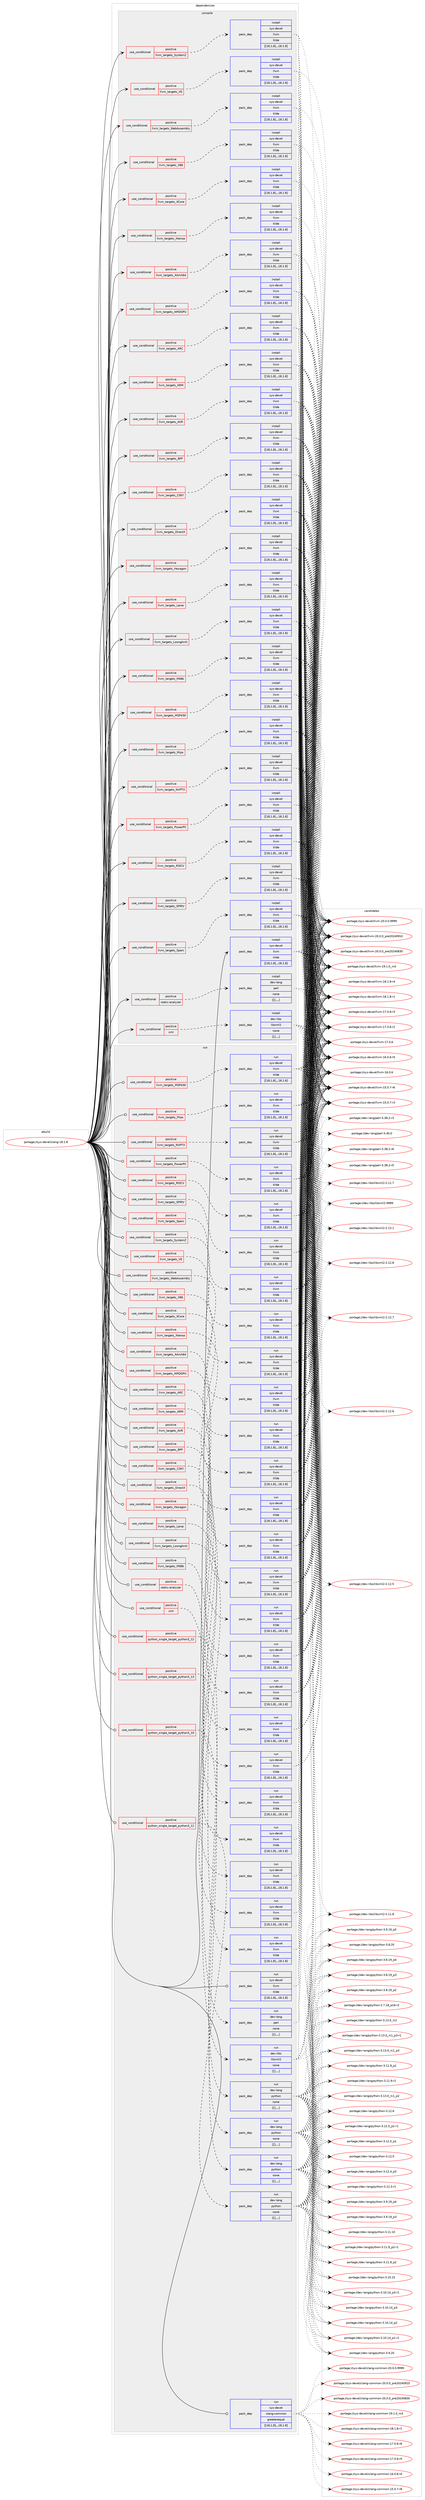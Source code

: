 digraph prolog {

# *************
# Graph options
# *************

newrank=true;
concentrate=true;
compound=true;
graph [rankdir=LR,fontname=Helvetica,fontsize=10,ranksep=1.5];#, ranksep=2.5, nodesep=0.2];
edge  [arrowhead=vee];
node  [fontname=Helvetica,fontsize=10];

# **********
# The ebuild
# **********

subgraph cluster_leftcol {
color=gray;
label=<<i>ebuild</i>>;
id [label="portage://sys-devel/clang-18.1.8", color=red, width=4, href="../sys-devel/clang-18.1.8.svg"];
}

# ****************
# The dependencies
# ****************

subgraph cluster_midcol {
color=gray;
label=<<i>dependencies</i>>;
subgraph cluster_compile {
fillcolor="#eeeeee";
style=filled;
label=<<i>compile</i>>;
subgraph cond119485 {
dependency450445 [label=<<TABLE BORDER="0" CELLBORDER="1" CELLSPACING="0" CELLPADDING="4"><TR><TD ROWSPAN="3" CELLPADDING="10">use_conditional</TD></TR><TR><TD>positive</TD></TR><TR><TD>llvm_targets_AArch64</TD></TR></TABLE>>, shape=none, color=red];
subgraph pack327879 {
dependency450446 [label=<<TABLE BORDER="0" CELLBORDER="1" CELLSPACING="0" CELLPADDING="4" WIDTH="220"><TR><TD ROWSPAN="6" CELLPADDING="30">pack_dep</TD></TR><TR><TD WIDTH="110">install</TD></TR><TR><TD>sys-devel</TD></TR><TR><TD>llvm</TD></TR><TR><TD>tilde</TD></TR><TR><TD>[[18,1,8],,,18.1.8]</TD></TR></TABLE>>, shape=none, color=blue];
}
dependency450445:e -> dependency450446:w [weight=20,style="dashed",arrowhead="vee"];
}
id:e -> dependency450445:w [weight=20,style="solid",arrowhead="vee"];
subgraph cond119486 {
dependency450447 [label=<<TABLE BORDER="0" CELLBORDER="1" CELLSPACING="0" CELLPADDING="4"><TR><TD ROWSPAN="3" CELLPADDING="10">use_conditional</TD></TR><TR><TD>positive</TD></TR><TR><TD>llvm_targets_AMDGPU</TD></TR></TABLE>>, shape=none, color=red];
subgraph pack327880 {
dependency450448 [label=<<TABLE BORDER="0" CELLBORDER="1" CELLSPACING="0" CELLPADDING="4" WIDTH="220"><TR><TD ROWSPAN="6" CELLPADDING="30">pack_dep</TD></TR><TR><TD WIDTH="110">install</TD></TR><TR><TD>sys-devel</TD></TR><TR><TD>llvm</TD></TR><TR><TD>tilde</TD></TR><TR><TD>[[18,1,8],,,18.1.8]</TD></TR></TABLE>>, shape=none, color=blue];
}
dependency450447:e -> dependency450448:w [weight=20,style="dashed",arrowhead="vee"];
}
id:e -> dependency450447:w [weight=20,style="solid",arrowhead="vee"];
subgraph cond119487 {
dependency450449 [label=<<TABLE BORDER="0" CELLBORDER="1" CELLSPACING="0" CELLPADDING="4"><TR><TD ROWSPAN="3" CELLPADDING="10">use_conditional</TD></TR><TR><TD>positive</TD></TR><TR><TD>llvm_targets_ARC</TD></TR></TABLE>>, shape=none, color=red];
subgraph pack327881 {
dependency450450 [label=<<TABLE BORDER="0" CELLBORDER="1" CELLSPACING="0" CELLPADDING="4" WIDTH="220"><TR><TD ROWSPAN="6" CELLPADDING="30">pack_dep</TD></TR><TR><TD WIDTH="110">install</TD></TR><TR><TD>sys-devel</TD></TR><TR><TD>llvm</TD></TR><TR><TD>tilde</TD></TR><TR><TD>[[18,1,8],,,18.1.8]</TD></TR></TABLE>>, shape=none, color=blue];
}
dependency450449:e -> dependency450450:w [weight=20,style="dashed",arrowhead="vee"];
}
id:e -> dependency450449:w [weight=20,style="solid",arrowhead="vee"];
subgraph cond119488 {
dependency450451 [label=<<TABLE BORDER="0" CELLBORDER="1" CELLSPACING="0" CELLPADDING="4"><TR><TD ROWSPAN="3" CELLPADDING="10">use_conditional</TD></TR><TR><TD>positive</TD></TR><TR><TD>llvm_targets_ARM</TD></TR></TABLE>>, shape=none, color=red];
subgraph pack327882 {
dependency450452 [label=<<TABLE BORDER="0" CELLBORDER="1" CELLSPACING="0" CELLPADDING="4" WIDTH="220"><TR><TD ROWSPAN="6" CELLPADDING="30">pack_dep</TD></TR><TR><TD WIDTH="110">install</TD></TR><TR><TD>sys-devel</TD></TR><TR><TD>llvm</TD></TR><TR><TD>tilde</TD></TR><TR><TD>[[18,1,8],,,18.1.8]</TD></TR></TABLE>>, shape=none, color=blue];
}
dependency450451:e -> dependency450452:w [weight=20,style="dashed",arrowhead="vee"];
}
id:e -> dependency450451:w [weight=20,style="solid",arrowhead="vee"];
subgraph cond119489 {
dependency450453 [label=<<TABLE BORDER="0" CELLBORDER="1" CELLSPACING="0" CELLPADDING="4"><TR><TD ROWSPAN="3" CELLPADDING="10">use_conditional</TD></TR><TR><TD>positive</TD></TR><TR><TD>llvm_targets_AVR</TD></TR></TABLE>>, shape=none, color=red];
subgraph pack327883 {
dependency450454 [label=<<TABLE BORDER="0" CELLBORDER="1" CELLSPACING="0" CELLPADDING="4" WIDTH="220"><TR><TD ROWSPAN="6" CELLPADDING="30">pack_dep</TD></TR><TR><TD WIDTH="110">install</TD></TR><TR><TD>sys-devel</TD></TR><TR><TD>llvm</TD></TR><TR><TD>tilde</TD></TR><TR><TD>[[18,1,8],,,18.1.8]</TD></TR></TABLE>>, shape=none, color=blue];
}
dependency450453:e -> dependency450454:w [weight=20,style="dashed",arrowhead="vee"];
}
id:e -> dependency450453:w [weight=20,style="solid",arrowhead="vee"];
subgraph cond119490 {
dependency450455 [label=<<TABLE BORDER="0" CELLBORDER="1" CELLSPACING="0" CELLPADDING="4"><TR><TD ROWSPAN="3" CELLPADDING="10">use_conditional</TD></TR><TR><TD>positive</TD></TR><TR><TD>llvm_targets_BPF</TD></TR></TABLE>>, shape=none, color=red];
subgraph pack327884 {
dependency450456 [label=<<TABLE BORDER="0" CELLBORDER="1" CELLSPACING="0" CELLPADDING="4" WIDTH="220"><TR><TD ROWSPAN="6" CELLPADDING="30">pack_dep</TD></TR><TR><TD WIDTH="110">install</TD></TR><TR><TD>sys-devel</TD></TR><TR><TD>llvm</TD></TR><TR><TD>tilde</TD></TR><TR><TD>[[18,1,8],,,18.1.8]</TD></TR></TABLE>>, shape=none, color=blue];
}
dependency450455:e -> dependency450456:w [weight=20,style="dashed",arrowhead="vee"];
}
id:e -> dependency450455:w [weight=20,style="solid",arrowhead="vee"];
subgraph cond119491 {
dependency450457 [label=<<TABLE BORDER="0" CELLBORDER="1" CELLSPACING="0" CELLPADDING="4"><TR><TD ROWSPAN="3" CELLPADDING="10">use_conditional</TD></TR><TR><TD>positive</TD></TR><TR><TD>llvm_targets_CSKY</TD></TR></TABLE>>, shape=none, color=red];
subgraph pack327885 {
dependency450458 [label=<<TABLE BORDER="0" CELLBORDER="1" CELLSPACING="0" CELLPADDING="4" WIDTH="220"><TR><TD ROWSPAN="6" CELLPADDING="30">pack_dep</TD></TR><TR><TD WIDTH="110">install</TD></TR><TR><TD>sys-devel</TD></TR><TR><TD>llvm</TD></TR><TR><TD>tilde</TD></TR><TR><TD>[[18,1,8],,,18.1.8]</TD></TR></TABLE>>, shape=none, color=blue];
}
dependency450457:e -> dependency450458:w [weight=20,style="dashed",arrowhead="vee"];
}
id:e -> dependency450457:w [weight=20,style="solid",arrowhead="vee"];
subgraph cond119492 {
dependency450459 [label=<<TABLE BORDER="0" CELLBORDER="1" CELLSPACING="0" CELLPADDING="4"><TR><TD ROWSPAN="3" CELLPADDING="10">use_conditional</TD></TR><TR><TD>positive</TD></TR><TR><TD>llvm_targets_DirectX</TD></TR></TABLE>>, shape=none, color=red];
subgraph pack327886 {
dependency450460 [label=<<TABLE BORDER="0" CELLBORDER="1" CELLSPACING="0" CELLPADDING="4" WIDTH="220"><TR><TD ROWSPAN="6" CELLPADDING="30">pack_dep</TD></TR><TR><TD WIDTH="110">install</TD></TR><TR><TD>sys-devel</TD></TR><TR><TD>llvm</TD></TR><TR><TD>tilde</TD></TR><TR><TD>[[18,1,8],,,18.1.8]</TD></TR></TABLE>>, shape=none, color=blue];
}
dependency450459:e -> dependency450460:w [weight=20,style="dashed",arrowhead="vee"];
}
id:e -> dependency450459:w [weight=20,style="solid",arrowhead="vee"];
subgraph cond119493 {
dependency450461 [label=<<TABLE BORDER="0" CELLBORDER="1" CELLSPACING="0" CELLPADDING="4"><TR><TD ROWSPAN="3" CELLPADDING="10">use_conditional</TD></TR><TR><TD>positive</TD></TR><TR><TD>llvm_targets_Hexagon</TD></TR></TABLE>>, shape=none, color=red];
subgraph pack327887 {
dependency450462 [label=<<TABLE BORDER="0" CELLBORDER="1" CELLSPACING="0" CELLPADDING="4" WIDTH="220"><TR><TD ROWSPAN="6" CELLPADDING="30">pack_dep</TD></TR><TR><TD WIDTH="110">install</TD></TR><TR><TD>sys-devel</TD></TR><TR><TD>llvm</TD></TR><TR><TD>tilde</TD></TR><TR><TD>[[18,1,8],,,18.1.8]</TD></TR></TABLE>>, shape=none, color=blue];
}
dependency450461:e -> dependency450462:w [weight=20,style="dashed",arrowhead="vee"];
}
id:e -> dependency450461:w [weight=20,style="solid",arrowhead="vee"];
subgraph cond119494 {
dependency450463 [label=<<TABLE BORDER="0" CELLBORDER="1" CELLSPACING="0" CELLPADDING="4"><TR><TD ROWSPAN="3" CELLPADDING="10">use_conditional</TD></TR><TR><TD>positive</TD></TR><TR><TD>llvm_targets_Lanai</TD></TR></TABLE>>, shape=none, color=red];
subgraph pack327888 {
dependency450464 [label=<<TABLE BORDER="0" CELLBORDER="1" CELLSPACING="0" CELLPADDING="4" WIDTH="220"><TR><TD ROWSPAN="6" CELLPADDING="30">pack_dep</TD></TR><TR><TD WIDTH="110">install</TD></TR><TR><TD>sys-devel</TD></TR><TR><TD>llvm</TD></TR><TR><TD>tilde</TD></TR><TR><TD>[[18,1,8],,,18.1.8]</TD></TR></TABLE>>, shape=none, color=blue];
}
dependency450463:e -> dependency450464:w [weight=20,style="dashed",arrowhead="vee"];
}
id:e -> dependency450463:w [weight=20,style="solid",arrowhead="vee"];
subgraph cond119495 {
dependency450465 [label=<<TABLE BORDER="0" CELLBORDER="1" CELLSPACING="0" CELLPADDING="4"><TR><TD ROWSPAN="3" CELLPADDING="10">use_conditional</TD></TR><TR><TD>positive</TD></TR><TR><TD>llvm_targets_LoongArch</TD></TR></TABLE>>, shape=none, color=red];
subgraph pack327889 {
dependency450466 [label=<<TABLE BORDER="0" CELLBORDER="1" CELLSPACING="0" CELLPADDING="4" WIDTH="220"><TR><TD ROWSPAN="6" CELLPADDING="30">pack_dep</TD></TR><TR><TD WIDTH="110">install</TD></TR><TR><TD>sys-devel</TD></TR><TR><TD>llvm</TD></TR><TR><TD>tilde</TD></TR><TR><TD>[[18,1,8],,,18.1.8]</TD></TR></TABLE>>, shape=none, color=blue];
}
dependency450465:e -> dependency450466:w [weight=20,style="dashed",arrowhead="vee"];
}
id:e -> dependency450465:w [weight=20,style="solid",arrowhead="vee"];
subgraph cond119496 {
dependency450467 [label=<<TABLE BORDER="0" CELLBORDER="1" CELLSPACING="0" CELLPADDING="4"><TR><TD ROWSPAN="3" CELLPADDING="10">use_conditional</TD></TR><TR><TD>positive</TD></TR><TR><TD>llvm_targets_M68k</TD></TR></TABLE>>, shape=none, color=red];
subgraph pack327890 {
dependency450468 [label=<<TABLE BORDER="0" CELLBORDER="1" CELLSPACING="0" CELLPADDING="4" WIDTH="220"><TR><TD ROWSPAN="6" CELLPADDING="30">pack_dep</TD></TR><TR><TD WIDTH="110">install</TD></TR><TR><TD>sys-devel</TD></TR><TR><TD>llvm</TD></TR><TR><TD>tilde</TD></TR><TR><TD>[[18,1,8],,,18.1.8]</TD></TR></TABLE>>, shape=none, color=blue];
}
dependency450467:e -> dependency450468:w [weight=20,style="dashed",arrowhead="vee"];
}
id:e -> dependency450467:w [weight=20,style="solid",arrowhead="vee"];
subgraph cond119497 {
dependency450469 [label=<<TABLE BORDER="0" CELLBORDER="1" CELLSPACING="0" CELLPADDING="4"><TR><TD ROWSPAN="3" CELLPADDING="10">use_conditional</TD></TR><TR><TD>positive</TD></TR><TR><TD>llvm_targets_MSP430</TD></TR></TABLE>>, shape=none, color=red];
subgraph pack327891 {
dependency450470 [label=<<TABLE BORDER="0" CELLBORDER="1" CELLSPACING="0" CELLPADDING="4" WIDTH="220"><TR><TD ROWSPAN="6" CELLPADDING="30">pack_dep</TD></TR><TR><TD WIDTH="110">install</TD></TR><TR><TD>sys-devel</TD></TR><TR><TD>llvm</TD></TR><TR><TD>tilde</TD></TR><TR><TD>[[18,1,8],,,18.1.8]</TD></TR></TABLE>>, shape=none, color=blue];
}
dependency450469:e -> dependency450470:w [weight=20,style="dashed",arrowhead="vee"];
}
id:e -> dependency450469:w [weight=20,style="solid",arrowhead="vee"];
subgraph cond119498 {
dependency450471 [label=<<TABLE BORDER="0" CELLBORDER="1" CELLSPACING="0" CELLPADDING="4"><TR><TD ROWSPAN="3" CELLPADDING="10">use_conditional</TD></TR><TR><TD>positive</TD></TR><TR><TD>llvm_targets_Mips</TD></TR></TABLE>>, shape=none, color=red];
subgraph pack327892 {
dependency450472 [label=<<TABLE BORDER="0" CELLBORDER="1" CELLSPACING="0" CELLPADDING="4" WIDTH="220"><TR><TD ROWSPAN="6" CELLPADDING="30">pack_dep</TD></TR><TR><TD WIDTH="110">install</TD></TR><TR><TD>sys-devel</TD></TR><TR><TD>llvm</TD></TR><TR><TD>tilde</TD></TR><TR><TD>[[18,1,8],,,18.1.8]</TD></TR></TABLE>>, shape=none, color=blue];
}
dependency450471:e -> dependency450472:w [weight=20,style="dashed",arrowhead="vee"];
}
id:e -> dependency450471:w [weight=20,style="solid",arrowhead="vee"];
subgraph cond119499 {
dependency450473 [label=<<TABLE BORDER="0" CELLBORDER="1" CELLSPACING="0" CELLPADDING="4"><TR><TD ROWSPAN="3" CELLPADDING="10">use_conditional</TD></TR><TR><TD>positive</TD></TR><TR><TD>llvm_targets_NVPTX</TD></TR></TABLE>>, shape=none, color=red];
subgraph pack327893 {
dependency450474 [label=<<TABLE BORDER="0" CELLBORDER="1" CELLSPACING="0" CELLPADDING="4" WIDTH="220"><TR><TD ROWSPAN="6" CELLPADDING="30">pack_dep</TD></TR><TR><TD WIDTH="110">install</TD></TR><TR><TD>sys-devel</TD></TR><TR><TD>llvm</TD></TR><TR><TD>tilde</TD></TR><TR><TD>[[18,1,8],,,18.1.8]</TD></TR></TABLE>>, shape=none, color=blue];
}
dependency450473:e -> dependency450474:w [weight=20,style="dashed",arrowhead="vee"];
}
id:e -> dependency450473:w [weight=20,style="solid",arrowhead="vee"];
subgraph cond119500 {
dependency450475 [label=<<TABLE BORDER="0" CELLBORDER="1" CELLSPACING="0" CELLPADDING="4"><TR><TD ROWSPAN="3" CELLPADDING="10">use_conditional</TD></TR><TR><TD>positive</TD></TR><TR><TD>llvm_targets_PowerPC</TD></TR></TABLE>>, shape=none, color=red];
subgraph pack327894 {
dependency450476 [label=<<TABLE BORDER="0" CELLBORDER="1" CELLSPACING="0" CELLPADDING="4" WIDTH="220"><TR><TD ROWSPAN="6" CELLPADDING="30">pack_dep</TD></TR><TR><TD WIDTH="110">install</TD></TR><TR><TD>sys-devel</TD></TR><TR><TD>llvm</TD></TR><TR><TD>tilde</TD></TR><TR><TD>[[18,1,8],,,18.1.8]</TD></TR></TABLE>>, shape=none, color=blue];
}
dependency450475:e -> dependency450476:w [weight=20,style="dashed",arrowhead="vee"];
}
id:e -> dependency450475:w [weight=20,style="solid",arrowhead="vee"];
subgraph cond119501 {
dependency450477 [label=<<TABLE BORDER="0" CELLBORDER="1" CELLSPACING="0" CELLPADDING="4"><TR><TD ROWSPAN="3" CELLPADDING="10">use_conditional</TD></TR><TR><TD>positive</TD></TR><TR><TD>llvm_targets_RISCV</TD></TR></TABLE>>, shape=none, color=red];
subgraph pack327895 {
dependency450478 [label=<<TABLE BORDER="0" CELLBORDER="1" CELLSPACING="0" CELLPADDING="4" WIDTH="220"><TR><TD ROWSPAN="6" CELLPADDING="30">pack_dep</TD></TR><TR><TD WIDTH="110">install</TD></TR><TR><TD>sys-devel</TD></TR><TR><TD>llvm</TD></TR><TR><TD>tilde</TD></TR><TR><TD>[[18,1,8],,,18.1.8]</TD></TR></TABLE>>, shape=none, color=blue];
}
dependency450477:e -> dependency450478:w [weight=20,style="dashed",arrowhead="vee"];
}
id:e -> dependency450477:w [weight=20,style="solid",arrowhead="vee"];
subgraph cond119502 {
dependency450479 [label=<<TABLE BORDER="0" CELLBORDER="1" CELLSPACING="0" CELLPADDING="4"><TR><TD ROWSPAN="3" CELLPADDING="10">use_conditional</TD></TR><TR><TD>positive</TD></TR><TR><TD>llvm_targets_SPIRV</TD></TR></TABLE>>, shape=none, color=red];
subgraph pack327896 {
dependency450480 [label=<<TABLE BORDER="0" CELLBORDER="1" CELLSPACING="0" CELLPADDING="4" WIDTH="220"><TR><TD ROWSPAN="6" CELLPADDING="30">pack_dep</TD></TR><TR><TD WIDTH="110">install</TD></TR><TR><TD>sys-devel</TD></TR><TR><TD>llvm</TD></TR><TR><TD>tilde</TD></TR><TR><TD>[[18,1,8],,,18.1.8]</TD></TR></TABLE>>, shape=none, color=blue];
}
dependency450479:e -> dependency450480:w [weight=20,style="dashed",arrowhead="vee"];
}
id:e -> dependency450479:w [weight=20,style="solid",arrowhead="vee"];
subgraph cond119503 {
dependency450481 [label=<<TABLE BORDER="0" CELLBORDER="1" CELLSPACING="0" CELLPADDING="4"><TR><TD ROWSPAN="3" CELLPADDING="10">use_conditional</TD></TR><TR><TD>positive</TD></TR><TR><TD>llvm_targets_Sparc</TD></TR></TABLE>>, shape=none, color=red];
subgraph pack327897 {
dependency450482 [label=<<TABLE BORDER="0" CELLBORDER="1" CELLSPACING="0" CELLPADDING="4" WIDTH="220"><TR><TD ROWSPAN="6" CELLPADDING="30">pack_dep</TD></TR><TR><TD WIDTH="110">install</TD></TR><TR><TD>sys-devel</TD></TR><TR><TD>llvm</TD></TR><TR><TD>tilde</TD></TR><TR><TD>[[18,1,8],,,18.1.8]</TD></TR></TABLE>>, shape=none, color=blue];
}
dependency450481:e -> dependency450482:w [weight=20,style="dashed",arrowhead="vee"];
}
id:e -> dependency450481:w [weight=20,style="solid",arrowhead="vee"];
subgraph cond119504 {
dependency450483 [label=<<TABLE BORDER="0" CELLBORDER="1" CELLSPACING="0" CELLPADDING="4"><TR><TD ROWSPAN="3" CELLPADDING="10">use_conditional</TD></TR><TR><TD>positive</TD></TR><TR><TD>llvm_targets_SystemZ</TD></TR></TABLE>>, shape=none, color=red];
subgraph pack327898 {
dependency450484 [label=<<TABLE BORDER="0" CELLBORDER="1" CELLSPACING="0" CELLPADDING="4" WIDTH="220"><TR><TD ROWSPAN="6" CELLPADDING="30">pack_dep</TD></TR><TR><TD WIDTH="110">install</TD></TR><TR><TD>sys-devel</TD></TR><TR><TD>llvm</TD></TR><TR><TD>tilde</TD></TR><TR><TD>[[18,1,8],,,18.1.8]</TD></TR></TABLE>>, shape=none, color=blue];
}
dependency450483:e -> dependency450484:w [weight=20,style="dashed",arrowhead="vee"];
}
id:e -> dependency450483:w [weight=20,style="solid",arrowhead="vee"];
subgraph cond119505 {
dependency450485 [label=<<TABLE BORDER="0" CELLBORDER="1" CELLSPACING="0" CELLPADDING="4"><TR><TD ROWSPAN="3" CELLPADDING="10">use_conditional</TD></TR><TR><TD>positive</TD></TR><TR><TD>llvm_targets_VE</TD></TR></TABLE>>, shape=none, color=red];
subgraph pack327899 {
dependency450486 [label=<<TABLE BORDER="0" CELLBORDER="1" CELLSPACING="0" CELLPADDING="4" WIDTH="220"><TR><TD ROWSPAN="6" CELLPADDING="30">pack_dep</TD></TR><TR><TD WIDTH="110">install</TD></TR><TR><TD>sys-devel</TD></TR><TR><TD>llvm</TD></TR><TR><TD>tilde</TD></TR><TR><TD>[[18,1,8],,,18.1.8]</TD></TR></TABLE>>, shape=none, color=blue];
}
dependency450485:e -> dependency450486:w [weight=20,style="dashed",arrowhead="vee"];
}
id:e -> dependency450485:w [weight=20,style="solid",arrowhead="vee"];
subgraph cond119506 {
dependency450487 [label=<<TABLE BORDER="0" CELLBORDER="1" CELLSPACING="0" CELLPADDING="4"><TR><TD ROWSPAN="3" CELLPADDING="10">use_conditional</TD></TR><TR><TD>positive</TD></TR><TR><TD>llvm_targets_WebAssembly</TD></TR></TABLE>>, shape=none, color=red];
subgraph pack327900 {
dependency450488 [label=<<TABLE BORDER="0" CELLBORDER="1" CELLSPACING="0" CELLPADDING="4" WIDTH="220"><TR><TD ROWSPAN="6" CELLPADDING="30">pack_dep</TD></TR><TR><TD WIDTH="110">install</TD></TR><TR><TD>sys-devel</TD></TR><TR><TD>llvm</TD></TR><TR><TD>tilde</TD></TR><TR><TD>[[18,1,8],,,18.1.8]</TD></TR></TABLE>>, shape=none, color=blue];
}
dependency450487:e -> dependency450488:w [weight=20,style="dashed",arrowhead="vee"];
}
id:e -> dependency450487:w [weight=20,style="solid",arrowhead="vee"];
subgraph cond119507 {
dependency450489 [label=<<TABLE BORDER="0" CELLBORDER="1" CELLSPACING="0" CELLPADDING="4"><TR><TD ROWSPAN="3" CELLPADDING="10">use_conditional</TD></TR><TR><TD>positive</TD></TR><TR><TD>llvm_targets_X86</TD></TR></TABLE>>, shape=none, color=red];
subgraph pack327901 {
dependency450490 [label=<<TABLE BORDER="0" CELLBORDER="1" CELLSPACING="0" CELLPADDING="4" WIDTH="220"><TR><TD ROWSPAN="6" CELLPADDING="30">pack_dep</TD></TR><TR><TD WIDTH="110">install</TD></TR><TR><TD>sys-devel</TD></TR><TR><TD>llvm</TD></TR><TR><TD>tilde</TD></TR><TR><TD>[[18,1,8],,,18.1.8]</TD></TR></TABLE>>, shape=none, color=blue];
}
dependency450489:e -> dependency450490:w [weight=20,style="dashed",arrowhead="vee"];
}
id:e -> dependency450489:w [weight=20,style="solid",arrowhead="vee"];
subgraph cond119508 {
dependency450491 [label=<<TABLE BORDER="0" CELLBORDER="1" CELLSPACING="0" CELLPADDING="4"><TR><TD ROWSPAN="3" CELLPADDING="10">use_conditional</TD></TR><TR><TD>positive</TD></TR><TR><TD>llvm_targets_XCore</TD></TR></TABLE>>, shape=none, color=red];
subgraph pack327902 {
dependency450492 [label=<<TABLE BORDER="0" CELLBORDER="1" CELLSPACING="0" CELLPADDING="4" WIDTH="220"><TR><TD ROWSPAN="6" CELLPADDING="30">pack_dep</TD></TR><TR><TD WIDTH="110">install</TD></TR><TR><TD>sys-devel</TD></TR><TR><TD>llvm</TD></TR><TR><TD>tilde</TD></TR><TR><TD>[[18,1,8],,,18.1.8]</TD></TR></TABLE>>, shape=none, color=blue];
}
dependency450491:e -> dependency450492:w [weight=20,style="dashed",arrowhead="vee"];
}
id:e -> dependency450491:w [weight=20,style="solid",arrowhead="vee"];
subgraph cond119509 {
dependency450493 [label=<<TABLE BORDER="0" CELLBORDER="1" CELLSPACING="0" CELLPADDING="4"><TR><TD ROWSPAN="3" CELLPADDING="10">use_conditional</TD></TR><TR><TD>positive</TD></TR><TR><TD>llvm_targets_Xtensa</TD></TR></TABLE>>, shape=none, color=red];
subgraph pack327903 {
dependency450494 [label=<<TABLE BORDER="0" CELLBORDER="1" CELLSPACING="0" CELLPADDING="4" WIDTH="220"><TR><TD ROWSPAN="6" CELLPADDING="30">pack_dep</TD></TR><TR><TD WIDTH="110">install</TD></TR><TR><TD>sys-devel</TD></TR><TR><TD>llvm</TD></TR><TR><TD>tilde</TD></TR><TR><TD>[[18,1,8],,,18.1.8]</TD></TR></TABLE>>, shape=none, color=blue];
}
dependency450493:e -> dependency450494:w [weight=20,style="dashed",arrowhead="vee"];
}
id:e -> dependency450493:w [weight=20,style="solid",arrowhead="vee"];
subgraph cond119510 {
dependency450495 [label=<<TABLE BORDER="0" CELLBORDER="1" CELLSPACING="0" CELLPADDING="4"><TR><TD ROWSPAN="3" CELLPADDING="10">use_conditional</TD></TR><TR><TD>positive</TD></TR><TR><TD>static-analyzer</TD></TR></TABLE>>, shape=none, color=red];
subgraph pack327904 {
dependency450496 [label=<<TABLE BORDER="0" CELLBORDER="1" CELLSPACING="0" CELLPADDING="4" WIDTH="220"><TR><TD ROWSPAN="6" CELLPADDING="30">pack_dep</TD></TR><TR><TD WIDTH="110">install</TD></TR><TR><TD>dev-lang</TD></TR><TR><TD>perl</TD></TR><TR><TD>none</TD></TR><TR><TD>[[],,,,]</TD></TR></TABLE>>, shape=none, color=blue];
}
dependency450495:e -> dependency450496:w [weight=20,style="dashed",arrowhead="vee"];
}
id:e -> dependency450495:w [weight=20,style="solid",arrowhead="vee"];
subgraph cond119511 {
dependency450497 [label=<<TABLE BORDER="0" CELLBORDER="1" CELLSPACING="0" CELLPADDING="4"><TR><TD ROWSPAN="3" CELLPADDING="10">use_conditional</TD></TR><TR><TD>positive</TD></TR><TR><TD>xml</TD></TR></TABLE>>, shape=none, color=red];
subgraph pack327905 {
dependency450498 [label=<<TABLE BORDER="0" CELLBORDER="1" CELLSPACING="0" CELLPADDING="4" WIDTH="220"><TR><TD ROWSPAN="6" CELLPADDING="30">pack_dep</TD></TR><TR><TD WIDTH="110">install</TD></TR><TR><TD>dev-libs</TD></TR><TR><TD>libxml2</TD></TR><TR><TD>none</TD></TR><TR><TD>[[],,,,]</TD></TR></TABLE>>, shape=none, color=blue];
}
dependency450497:e -> dependency450498:w [weight=20,style="dashed",arrowhead="vee"];
}
id:e -> dependency450497:w [weight=20,style="solid",arrowhead="vee"];
subgraph pack327906 {
dependency450499 [label=<<TABLE BORDER="0" CELLBORDER="1" CELLSPACING="0" CELLPADDING="4" WIDTH="220"><TR><TD ROWSPAN="6" CELLPADDING="30">pack_dep</TD></TR><TR><TD WIDTH="110">install</TD></TR><TR><TD>sys-devel</TD></TR><TR><TD>llvm</TD></TR><TR><TD>tilde</TD></TR><TR><TD>[[18,1,8],,,18.1.8]</TD></TR></TABLE>>, shape=none, color=blue];
}
id:e -> dependency450499:w [weight=20,style="solid",arrowhead="vee"];
}
subgraph cluster_compileandrun {
fillcolor="#eeeeee";
style=filled;
label=<<i>compile and run</i>>;
}
subgraph cluster_run {
fillcolor="#eeeeee";
style=filled;
label=<<i>run</i>>;
subgraph cond119512 {
dependency450500 [label=<<TABLE BORDER="0" CELLBORDER="1" CELLSPACING="0" CELLPADDING="4"><TR><TD ROWSPAN="3" CELLPADDING="10">use_conditional</TD></TR><TR><TD>positive</TD></TR><TR><TD>llvm_targets_AArch64</TD></TR></TABLE>>, shape=none, color=red];
subgraph pack327907 {
dependency450501 [label=<<TABLE BORDER="0" CELLBORDER="1" CELLSPACING="0" CELLPADDING="4" WIDTH="220"><TR><TD ROWSPAN="6" CELLPADDING="30">pack_dep</TD></TR><TR><TD WIDTH="110">run</TD></TR><TR><TD>sys-devel</TD></TR><TR><TD>llvm</TD></TR><TR><TD>tilde</TD></TR><TR><TD>[[18,1,8],,,18.1.8]</TD></TR></TABLE>>, shape=none, color=blue];
}
dependency450500:e -> dependency450501:w [weight=20,style="dashed",arrowhead="vee"];
}
id:e -> dependency450500:w [weight=20,style="solid",arrowhead="odot"];
subgraph cond119513 {
dependency450502 [label=<<TABLE BORDER="0" CELLBORDER="1" CELLSPACING="0" CELLPADDING="4"><TR><TD ROWSPAN="3" CELLPADDING="10">use_conditional</TD></TR><TR><TD>positive</TD></TR><TR><TD>llvm_targets_AMDGPU</TD></TR></TABLE>>, shape=none, color=red];
subgraph pack327908 {
dependency450503 [label=<<TABLE BORDER="0" CELLBORDER="1" CELLSPACING="0" CELLPADDING="4" WIDTH="220"><TR><TD ROWSPAN="6" CELLPADDING="30">pack_dep</TD></TR><TR><TD WIDTH="110">run</TD></TR><TR><TD>sys-devel</TD></TR><TR><TD>llvm</TD></TR><TR><TD>tilde</TD></TR><TR><TD>[[18,1,8],,,18.1.8]</TD></TR></TABLE>>, shape=none, color=blue];
}
dependency450502:e -> dependency450503:w [weight=20,style="dashed",arrowhead="vee"];
}
id:e -> dependency450502:w [weight=20,style="solid",arrowhead="odot"];
subgraph cond119514 {
dependency450504 [label=<<TABLE BORDER="0" CELLBORDER="1" CELLSPACING="0" CELLPADDING="4"><TR><TD ROWSPAN="3" CELLPADDING="10">use_conditional</TD></TR><TR><TD>positive</TD></TR><TR><TD>llvm_targets_ARC</TD></TR></TABLE>>, shape=none, color=red];
subgraph pack327909 {
dependency450505 [label=<<TABLE BORDER="0" CELLBORDER="1" CELLSPACING="0" CELLPADDING="4" WIDTH="220"><TR><TD ROWSPAN="6" CELLPADDING="30">pack_dep</TD></TR><TR><TD WIDTH="110">run</TD></TR><TR><TD>sys-devel</TD></TR><TR><TD>llvm</TD></TR><TR><TD>tilde</TD></TR><TR><TD>[[18,1,8],,,18.1.8]</TD></TR></TABLE>>, shape=none, color=blue];
}
dependency450504:e -> dependency450505:w [weight=20,style="dashed",arrowhead="vee"];
}
id:e -> dependency450504:w [weight=20,style="solid",arrowhead="odot"];
subgraph cond119515 {
dependency450506 [label=<<TABLE BORDER="0" CELLBORDER="1" CELLSPACING="0" CELLPADDING="4"><TR><TD ROWSPAN="3" CELLPADDING="10">use_conditional</TD></TR><TR><TD>positive</TD></TR><TR><TD>llvm_targets_ARM</TD></TR></TABLE>>, shape=none, color=red];
subgraph pack327910 {
dependency450507 [label=<<TABLE BORDER="0" CELLBORDER="1" CELLSPACING="0" CELLPADDING="4" WIDTH="220"><TR><TD ROWSPAN="6" CELLPADDING="30">pack_dep</TD></TR><TR><TD WIDTH="110">run</TD></TR><TR><TD>sys-devel</TD></TR><TR><TD>llvm</TD></TR><TR><TD>tilde</TD></TR><TR><TD>[[18,1,8],,,18.1.8]</TD></TR></TABLE>>, shape=none, color=blue];
}
dependency450506:e -> dependency450507:w [weight=20,style="dashed",arrowhead="vee"];
}
id:e -> dependency450506:w [weight=20,style="solid",arrowhead="odot"];
subgraph cond119516 {
dependency450508 [label=<<TABLE BORDER="0" CELLBORDER="1" CELLSPACING="0" CELLPADDING="4"><TR><TD ROWSPAN="3" CELLPADDING="10">use_conditional</TD></TR><TR><TD>positive</TD></TR><TR><TD>llvm_targets_AVR</TD></TR></TABLE>>, shape=none, color=red];
subgraph pack327911 {
dependency450509 [label=<<TABLE BORDER="0" CELLBORDER="1" CELLSPACING="0" CELLPADDING="4" WIDTH="220"><TR><TD ROWSPAN="6" CELLPADDING="30">pack_dep</TD></TR><TR><TD WIDTH="110">run</TD></TR><TR><TD>sys-devel</TD></TR><TR><TD>llvm</TD></TR><TR><TD>tilde</TD></TR><TR><TD>[[18,1,8],,,18.1.8]</TD></TR></TABLE>>, shape=none, color=blue];
}
dependency450508:e -> dependency450509:w [weight=20,style="dashed",arrowhead="vee"];
}
id:e -> dependency450508:w [weight=20,style="solid",arrowhead="odot"];
subgraph cond119517 {
dependency450510 [label=<<TABLE BORDER="0" CELLBORDER="1" CELLSPACING="0" CELLPADDING="4"><TR><TD ROWSPAN="3" CELLPADDING="10">use_conditional</TD></TR><TR><TD>positive</TD></TR><TR><TD>llvm_targets_BPF</TD></TR></TABLE>>, shape=none, color=red];
subgraph pack327912 {
dependency450511 [label=<<TABLE BORDER="0" CELLBORDER="1" CELLSPACING="0" CELLPADDING="4" WIDTH="220"><TR><TD ROWSPAN="6" CELLPADDING="30">pack_dep</TD></TR><TR><TD WIDTH="110">run</TD></TR><TR><TD>sys-devel</TD></TR><TR><TD>llvm</TD></TR><TR><TD>tilde</TD></TR><TR><TD>[[18,1,8],,,18.1.8]</TD></TR></TABLE>>, shape=none, color=blue];
}
dependency450510:e -> dependency450511:w [weight=20,style="dashed",arrowhead="vee"];
}
id:e -> dependency450510:w [weight=20,style="solid",arrowhead="odot"];
subgraph cond119518 {
dependency450512 [label=<<TABLE BORDER="0" CELLBORDER="1" CELLSPACING="0" CELLPADDING="4"><TR><TD ROWSPAN="3" CELLPADDING="10">use_conditional</TD></TR><TR><TD>positive</TD></TR><TR><TD>llvm_targets_CSKY</TD></TR></TABLE>>, shape=none, color=red];
subgraph pack327913 {
dependency450513 [label=<<TABLE BORDER="0" CELLBORDER="1" CELLSPACING="0" CELLPADDING="4" WIDTH="220"><TR><TD ROWSPAN="6" CELLPADDING="30">pack_dep</TD></TR><TR><TD WIDTH="110">run</TD></TR><TR><TD>sys-devel</TD></TR><TR><TD>llvm</TD></TR><TR><TD>tilde</TD></TR><TR><TD>[[18,1,8],,,18.1.8]</TD></TR></TABLE>>, shape=none, color=blue];
}
dependency450512:e -> dependency450513:w [weight=20,style="dashed",arrowhead="vee"];
}
id:e -> dependency450512:w [weight=20,style="solid",arrowhead="odot"];
subgraph cond119519 {
dependency450514 [label=<<TABLE BORDER="0" CELLBORDER="1" CELLSPACING="0" CELLPADDING="4"><TR><TD ROWSPAN="3" CELLPADDING="10">use_conditional</TD></TR><TR><TD>positive</TD></TR><TR><TD>llvm_targets_DirectX</TD></TR></TABLE>>, shape=none, color=red];
subgraph pack327914 {
dependency450515 [label=<<TABLE BORDER="0" CELLBORDER="1" CELLSPACING="0" CELLPADDING="4" WIDTH="220"><TR><TD ROWSPAN="6" CELLPADDING="30">pack_dep</TD></TR><TR><TD WIDTH="110">run</TD></TR><TR><TD>sys-devel</TD></TR><TR><TD>llvm</TD></TR><TR><TD>tilde</TD></TR><TR><TD>[[18,1,8],,,18.1.8]</TD></TR></TABLE>>, shape=none, color=blue];
}
dependency450514:e -> dependency450515:w [weight=20,style="dashed",arrowhead="vee"];
}
id:e -> dependency450514:w [weight=20,style="solid",arrowhead="odot"];
subgraph cond119520 {
dependency450516 [label=<<TABLE BORDER="0" CELLBORDER="1" CELLSPACING="0" CELLPADDING="4"><TR><TD ROWSPAN="3" CELLPADDING="10">use_conditional</TD></TR><TR><TD>positive</TD></TR><TR><TD>llvm_targets_Hexagon</TD></TR></TABLE>>, shape=none, color=red];
subgraph pack327915 {
dependency450517 [label=<<TABLE BORDER="0" CELLBORDER="1" CELLSPACING="0" CELLPADDING="4" WIDTH="220"><TR><TD ROWSPAN="6" CELLPADDING="30">pack_dep</TD></TR><TR><TD WIDTH="110">run</TD></TR><TR><TD>sys-devel</TD></TR><TR><TD>llvm</TD></TR><TR><TD>tilde</TD></TR><TR><TD>[[18,1,8],,,18.1.8]</TD></TR></TABLE>>, shape=none, color=blue];
}
dependency450516:e -> dependency450517:w [weight=20,style="dashed",arrowhead="vee"];
}
id:e -> dependency450516:w [weight=20,style="solid",arrowhead="odot"];
subgraph cond119521 {
dependency450518 [label=<<TABLE BORDER="0" CELLBORDER="1" CELLSPACING="0" CELLPADDING="4"><TR><TD ROWSPAN="3" CELLPADDING="10">use_conditional</TD></TR><TR><TD>positive</TD></TR><TR><TD>llvm_targets_Lanai</TD></TR></TABLE>>, shape=none, color=red];
subgraph pack327916 {
dependency450519 [label=<<TABLE BORDER="0" CELLBORDER="1" CELLSPACING="0" CELLPADDING="4" WIDTH="220"><TR><TD ROWSPAN="6" CELLPADDING="30">pack_dep</TD></TR><TR><TD WIDTH="110">run</TD></TR><TR><TD>sys-devel</TD></TR><TR><TD>llvm</TD></TR><TR><TD>tilde</TD></TR><TR><TD>[[18,1,8],,,18.1.8]</TD></TR></TABLE>>, shape=none, color=blue];
}
dependency450518:e -> dependency450519:w [weight=20,style="dashed",arrowhead="vee"];
}
id:e -> dependency450518:w [weight=20,style="solid",arrowhead="odot"];
subgraph cond119522 {
dependency450520 [label=<<TABLE BORDER="0" CELLBORDER="1" CELLSPACING="0" CELLPADDING="4"><TR><TD ROWSPAN="3" CELLPADDING="10">use_conditional</TD></TR><TR><TD>positive</TD></TR><TR><TD>llvm_targets_LoongArch</TD></TR></TABLE>>, shape=none, color=red];
subgraph pack327917 {
dependency450521 [label=<<TABLE BORDER="0" CELLBORDER="1" CELLSPACING="0" CELLPADDING="4" WIDTH="220"><TR><TD ROWSPAN="6" CELLPADDING="30">pack_dep</TD></TR><TR><TD WIDTH="110">run</TD></TR><TR><TD>sys-devel</TD></TR><TR><TD>llvm</TD></TR><TR><TD>tilde</TD></TR><TR><TD>[[18,1,8],,,18.1.8]</TD></TR></TABLE>>, shape=none, color=blue];
}
dependency450520:e -> dependency450521:w [weight=20,style="dashed",arrowhead="vee"];
}
id:e -> dependency450520:w [weight=20,style="solid",arrowhead="odot"];
subgraph cond119523 {
dependency450522 [label=<<TABLE BORDER="0" CELLBORDER="1" CELLSPACING="0" CELLPADDING="4"><TR><TD ROWSPAN="3" CELLPADDING="10">use_conditional</TD></TR><TR><TD>positive</TD></TR><TR><TD>llvm_targets_M68k</TD></TR></TABLE>>, shape=none, color=red];
subgraph pack327918 {
dependency450523 [label=<<TABLE BORDER="0" CELLBORDER="1" CELLSPACING="0" CELLPADDING="4" WIDTH="220"><TR><TD ROWSPAN="6" CELLPADDING="30">pack_dep</TD></TR><TR><TD WIDTH="110">run</TD></TR><TR><TD>sys-devel</TD></TR><TR><TD>llvm</TD></TR><TR><TD>tilde</TD></TR><TR><TD>[[18,1,8],,,18.1.8]</TD></TR></TABLE>>, shape=none, color=blue];
}
dependency450522:e -> dependency450523:w [weight=20,style="dashed",arrowhead="vee"];
}
id:e -> dependency450522:w [weight=20,style="solid",arrowhead="odot"];
subgraph cond119524 {
dependency450524 [label=<<TABLE BORDER="0" CELLBORDER="1" CELLSPACING="0" CELLPADDING="4"><TR><TD ROWSPAN="3" CELLPADDING="10">use_conditional</TD></TR><TR><TD>positive</TD></TR><TR><TD>llvm_targets_MSP430</TD></TR></TABLE>>, shape=none, color=red];
subgraph pack327919 {
dependency450525 [label=<<TABLE BORDER="0" CELLBORDER="1" CELLSPACING="0" CELLPADDING="4" WIDTH="220"><TR><TD ROWSPAN="6" CELLPADDING="30">pack_dep</TD></TR><TR><TD WIDTH="110">run</TD></TR><TR><TD>sys-devel</TD></TR><TR><TD>llvm</TD></TR><TR><TD>tilde</TD></TR><TR><TD>[[18,1,8],,,18.1.8]</TD></TR></TABLE>>, shape=none, color=blue];
}
dependency450524:e -> dependency450525:w [weight=20,style="dashed",arrowhead="vee"];
}
id:e -> dependency450524:w [weight=20,style="solid",arrowhead="odot"];
subgraph cond119525 {
dependency450526 [label=<<TABLE BORDER="0" CELLBORDER="1" CELLSPACING="0" CELLPADDING="4"><TR><TD ROWSPAN="3" CELLPADDING="10">use_conditional</TD></TR><TR><TD>positive</TD></TR><TR><TD>llvm_targets_Mips</TD></TR></TABLE>>, shape=none, color=red];
subgraph pack327920 {
dependency450527 [label=<<TABLE BORDER="0" CELLBORDER="1" CELLSPACING="0" CELLPADDING="4" WIDTH="220"><TR><TD ROWSPAN="6" CELLPADDING="30">pack_dep</TD></TR><TR><TD WIDTH="110">run</TD></TR><TR><TD>sys-devel</TD></TR><TR><TD>llvm</TD></TR><TR><TD>tilde</TD></TR><TR><TD>[[18,1,8],,,18.1.8]</TD></TR></TABLE>>, shape=none, color=blue];
}
dependency450526:e -> dependency450527:w [weight=20,style="dashed",arrowhead="vee"];
}
id:e -> dependency450526:w [weight=20,style="solid",arrowhead="odot"];
subgraph cond119526 {
dependency450528 [label=<<TABLE BORDER="0" CELLBORDER="1" CELLSPACING="0" CELLPADDING="4"><TR><TD ROWSPAN="3" CELLPADDING="10">use_conditional</TD></TR><TR><TD>positive</TD></TR><TR><TD>llvm_targets_NVPTX</TD></TR></TABLE>>, shape=none, color=red];
subgraph pack327921 {
dependency450529 [label=<<TABLE BORDER="0" CELLBORDER="1" CELLSPACING="0" CELLPADDING="4" WIDTH="220"><TR><TD ROWSPAN="6" CELLPADDING="30">pack_dep</TD></TR><TR><TD WIDTH="110">run</TD></TR><TR><TD>sys-devel</TD></TR><TR><TD>llvm</TD></TR><TR><TD>tilde</TD></TR><TR><TD>[[18,1,8],,,18.1.8]</TD></TR></TABLE>>, shape=none, color=blue];
}
dependency450528:e -> dependency450529:w [weight=20,style="dashed",arrowhead="vee"];
}
id:e -> dependency450528:w [weight=20,style="solid",arrowhead="odot"];
subgraph cond119527 {
dependency450530 [label=<<TABLE BORDER="0" CELLBORDER="1" CELLSPACING="0" CELLPADDING="4"><TR><TD ROWSPAN="3" CELLPADDING="10">use_conditional</TD></TR><TR><TD>positive</TD></TR><TR><TD>llvm_targets_PowerPC</TD></TR></TABLE>>, shape=none, color=red];
subgraph pack327922 {
dependency450531 [label=<<TABLE BORDER="0" CELLBORDER="1" CELLSPACING="0" CELLPADDING="4" WIDTH="220"><TR><TD ROWSPAN="6" CELLPADDING="30">pack_dep</TD></TR><TR><TD WIDTH="110">run</TD></TR><TR><TD>sys-devel</TD></TR><TR><TD>llvm</TD></TR><TR><TD>tilde</TD></TR><TR><TD>[[18,1,8],,,18.1.8]</TD></TR></TABLE>>, shape=none, color=blue];
}
dependency450530:e -> dependency450531:w [weight=20,style="dashed",arrowhead="vee"];
}
id:e -> dependency450530:w [weight=20,style="solid",arrowhead="odot"];
subgraph cond119528 {
dependency450532 [label=<<TABLE BORDER="0" CELLBORDER="1" CELLSPACING="0" CELLPADDING="4"><TR><TD ROWSPAN="3" CELLPADDING="10">use_conditional</TD></TR><TR><TD>positive</TD></TR><TR><TD>llvm_targets_RISCV</TD></TR></TABLE>>, shape=none, color=red];
subgraph pack327923 {
dependency450533 [label=<<TABLE BORDER="0" CELLBORDER="1" CELLSPACING="0" CELLPADDING="4" WIDTH="220"><TR><TD ROWSPAN="6" CELLPADDING="30">pack_dep</TD></TR><TR><TD WIDTH="110">run</TD></TR><TR><TD>sys-devel</TD></TR><TR><TD>llvm</TD></TR><TR><TD>tilde</TD></TR><TR><TD>[[18,1,8],,,18.1.8]</TD></TR></TABLE>>, shape=none, color=blue];
}
dependency450532:e -> dependency450533:w [weight=20,style="dashed",arrowhead="vee"];
}
id:e -> dependency450532:w [weight=20,style="solid",arrowhead="odot"];
subgraph cond119529 {
dependency450534 [label=<<TABLE BORDER="0" CELLBORDER="1" CELLSPACING="0" CELLPADDING="4"><TR><TD ROWSPAN="3" CELLPADDING="10">use_conditional</TD></TR><TR><TD>positive</TD></TR><TR><TD>llvm_targets_SPIRV</TD></TR></TABLE>>, shape=none, color=red];
subgraph pack327924 {
dependency450535 [label=<<TABLE BORDER="0" CELLBORDER="1" CELLSPACING="0" CELLPADDING="4" WIDTH="220"><TR><TD ROWSPAN="6" CELLPADDING="30">pack_dep</TD></TR><TR><TD WIDTH="110">run</TD></TR><TR><TD>sys-devel</TD></TR><TR><TD>llvm</TD></TR><TR><TD>tilde</TD></TR><TR><TD>[[18,1,8],,,18.1.8]</TD></TR></TABLE>>, shape=none, color=blue];
}
dependency450534:e -> dependency450535:w [weight=20,style="dashed",arrowhead="vee"];
}
id:e -> dependency450534:w [weight=20,style="solid",arrowhead="odot"];
subgraph cond119530 {
dependency450536 [label=<<TABLE BORDER="0" CELLBORDER="1" CELLSPACING="0" CELLPADDING="4"><TR><TD ROWSPAN="3" CELLPADDING="10">use_conditional</TD></TR><TR><TD>positive</TD></TR><TR><TD>llvm_targets_Sparc</TD></TR></TABLE>>, shape=none, color=red];
subgraph pack327925 {
dependency450537 [label=<<TABLE BORDER="0" CELLBORDER="1" CELLSPACING="0" CELLPADDING="4" WIDTH="220"><TR><TD ROWSPAN="6" CELLPADDING="30">pack_dep</TD></TR><TR><TD WIDTH="110">run</TD></TR><TR><TD>sys-devel</TD></TR><TR><TD>llvm</TD></TR><TR><TD>tilde</TD></TR><TR><TD>[[18,1,8],,,18.1.8]</TD></TR></TABLE>>, shape=none, color=blue];
}
dependency450536:e -> dependency450537:w [weight=20,style="dashed",arrowhead="vee"];
}
id:e -> dependency450536:w [weight=20,style="solid",arrowhead="odot"];
subgraph cond119531 {
dependency450538 [label=<<TABLE BORDER="0" CELLBORDER="1" CELLSPACING="0" CELLPADDING="4"><TR><TD ROWSPAN="3" CELLPADDING="10">use_conditional</TD></TR><TR><TD>positive</TD></TR><TR><TD>llvm_targets_SystemZ</TD></TR></TABLE>>, shape=none, color=red];
subgraph pack327926 {
dependency450539 [label=<<TABLE BORDER="0" CELLBORDER="1" CELLSPACING="0" CELLPADDING="4" WIDTH="220"><TR><TD ROWSPAN="6" CELLPADDING="30">pack_dep</TD></TR><TR><TD WIDTH="110">run</TD></TR><TR><TD>sys-devel</TD></TR><TR><TD>llvm</TD></TR><TR><TD>tilde</TD></TR><TR><TD>[[18,1,8],,,18.1.8]</TD></TR></TABLE>>, shape=none, color=blue];
}
dependency450538:e -> dependency450539:w [weight=20,style="dashed",arrowhead="vee"];
}
id:e -> dependency450538:w [weight=20,style="solid",arrowhead="odot"];
subgraph cond119532 {
dependency450540 [label=<<TABLE BORDER="0" CELLBORDER="1" CELLSPACING="0" CELLPADDING="4"><TR><TD ROWSPAN="3" CELLPADDING="10">use_conditional</TD></TR><TR><TD>positive</TD></TR><TR><TD>llvm_targets_VE</TD></TR></TABLE>>, shape=none, color=red];
subgraph pack327927 {
dependency450541 [label=<<TABLE BORDER="0" CELLBORDER="1" CELLSPACING="0" CELLPADDING="4" WIDTH="220"><TR><TD ROWSPAN="6" CELLPADDING="30">pack_dep</TD></TR><TR><TD WIDTH="110">run</TD></TR><TR><TD>sys-devel</TD></TR><TR><TD>llvm</TD></TR><TR><TD>tilde</TD></TR><TR><TD>[[18,1,8],,,18.1.8]</TD></TR></TABLE>>, shape=none, color=blue];
}
dependency450540:e -> dependency450541:w [weight=20,style="dashed",arrowhead="vee"];
}
id:e -> dependency450540:w [weight=20,style="solid",arrowhead="odot"];
subgraph cond119533 {
dependency450542 [label=<<TABLE BORDER="0" CELLBORDER="1" CELLSPACING="0" CELLPADDING="4"><TR><TD ROWSPAN="3" CELLPADDING="10">use_conditional</TD></TR><TR><TD>positive</TD></TR><TR><TD>llvm_targets_WebAssembly</TD></TR></TABLE>>, shape=none, color=red];
subgraph pack327928 {
dependency450543 [label=<<TABLE BORDER="0" CELLBORDER="1" CELLSPACING="0" CELLPADDING="4" WIDTH="220"><TR><TD ROWSPAN="6" CELLPADDING="30">pack_dep</TD></TR><TR><TD WIDTH="110">run</TD></TR><TR><TD>sys-devel</TD></TR><TR><TD>llvm</TD></TR><TR><TD>tilde</TD></TR><TR><TD>[[18,1,8],,,18.1.8]</TD></TR></TABLE>>, shape=none, color=blue];
}
dependency450542:e -> dependency450543:w [weight=20,style="dashed",arrowhead="vee"];
}
id:e -> dependency450542:w [weight=20,style="solid",arrowhead="odot"];
subgraph cond119534 {
dependency450544 [label=<<TABLE BORDER="0" CELLBORDER="1" CELLSPACING="0" CELLPADDING="4"><TR><TD ROWSPAN="3" CELLPADDING="10">use_conditional</TD></TR><TR><TD>positive</TD></TR><TR><TD>llvm_targets_X86</TD></TR></TABLE>>, shape=none, color=red];
subgraph pack327929 {
dependency450545 [label=<<TABLE BORDER="0" CELLBORDER="1" CELLSPACING="0" CELLPADDING="4" WIDTH="220"><TR><TD ROWSPAN="6" CELLPADDING="30">pack_dep</TD></TR><TR><TD WIDTH="110">run</TD></TR><TR><TD>sys-devel</TD></TR><TR><TD>llvm</TD></TR><TR><TD>tilde</TD></TR><TR><TD>[[18,1,8],,,18.1.8]</TD></TR></TABLE>>, shape=none, color=blue];
}
dependency450544:e -> dependency450545:w [weight=20,style="dashed",arrowhead="vee"];
}
id:e -> dependency450544:w [weight=20,style="solid",arrowhead="odot"];
subgraph cond119535 {
dependency450546 [label=<<TABLE BORDER="0" CELLBORDER="1" CELLSPACING="0" CELLPADDING="4"><TR><TD ROWSPAN="3" CELLPADDING="10">use_conditional</TD></TR><TR><TD>positive</TD></TR><TR><TD>llvm_targets_XCore</TD></TR></TABLE>>, shape=none, color=red];
subgraph pack327930 {
dependency450547 [label=<<TABLE BORDER="0" CELLBORDER="1" CELLSPACING="0" CELLPADDING="4" WIDTH="220"><TR><TD ROWSPAN="6" CELLPADDING="30">pack_dep</TD></TR><TR><TD WIDTH="110">run</TD></TR><TR><TD>sys-devel</TD></TR><TR><TD>llvm</TD></TR><TR><TD>tilde</TD></TR><TR><TD>[[18,1,8],,,18.1.8]</TD></TR></TABLE>>, shape=none, color=blue];
}
dependency450546:e -> dependency450547:w [weight=20,style="dashed",arrowhead="vee"];
}
id:e -> dependency450546:w [weight=20,style="solid",arrowhead="odot"];
subgraph cond119536 {
dependency450548 [label=<<TABLE BORDER="0" CELLBORDER="1" CELLSPACING="0" CELLPADDING="4"><TR><TD ROWSPAN="3" CELLPADDING="10">use_conditional</TD></TR><TR><TD>positive</TD></TR><TR><TD>llvm_targets_Xtensa</TD></TR></TABLE>>, shape=none, color=red];
subgraph pack327931 {
dependency450549 [label=<<TABLE BORDER="0" CELLBORDER="1" CELLSPACING="0" CELLPADDING="4" WIDTH="220"><TR><TD ROWSPAN="6" CELLPADDING="30">pack_dep</TD></TR><TR><TD WIDTH="110">run</TD></TR><TR><TD>sys-devel</TD></TR><TR><TD>llvm</TD></TR><TR><TD>tilde</TD></TR><TR><TD>[[18,1,8],,,18.1.8]</TD></TR></TABLE>>, shape=none, color=blue];
}
dependency450548:e -> dependency450549:w [weight=20,style="dashed",arrowhead="vee"];
}
id:e -> dependency450548:w [weight=20,style="solid",arrowhead="odot"];
subgraph cond119537 {
dependency450550 [label=<<TABLE BORDER="0" CELLBORDER="1" CELLSPACING="0" CELLPADDING="4"><TR><TD ROWSPAN="3" CELLPADDING="10">use_conditional</TD></TR><TR><TD>positive</TD></TR><TR><TD>python_single_target_python3_10</TD></TR></TABLE>>, shape=none, color=red];
subgraph pack327932 {
dependency450551 [label=<<TABLE BORDER="0" CELLBORDER="1" CELLSPACING="0" CELLPADDING="4" WIDTH="220"><TR><TD ROWSPAN="6" CELLPADDING="30">pack_dep</TD></TR><TR><TD WIDTH="110">run</TD></TR><TR><TD>dev-lang</TD></TR><TR><TD>python</TD></TR><TR><TD>none</TD></TR><TR><TD>[[],,,,]</TD></TR></TABLE>>, shape=none, color=blue];
}
dependency450550:e -> dependency450551:w [weight=20,style="dashed",arrowhead="vee"];
}
id:e -> dependency450550:w [weight=20,style="solid",arrowhead="odot"];
subgraph cond119538 {
dependency450552 [label=<<TABLE BORDER="0" CELLBORDER="1" CELLSPACING="0" CELLPADDING="4"><TR><TD ROWSPAN="3" CELLPADDING="10">use_conditional</TD></TR><TR><TD>positive</TD></TR><TR><TD>python_single_target_python3_11</TD></TR></TABLE>>, shape=none, color=red];
subgraph pack327933 {
dependency450553 [label=<<TABLE BORDER="0" CELLBORDER="1" CELLSPACING="0" CELLPADDING="4" WIDTH="220"><TR><TD ROWSPAN="6" CELLPADDING="30">pack_dep</TD></TR><TR><TD WIDTH="110">run</TD></TR><TR><TD>dev-lang</TD></TR><TR><TD>python</TD></TR><TR><TD>none</TD></TR><TR><TD>[[],,,,]</TD></TR></TABLE>>, shape=none, color=blue];
}
dependency450552:e -> dependency450553:w [weight=20,style="dashed",arrowhead="vee"];
}
id:e -> dependency450552:w [weight=20,style="solid",arrowhead="odot"];
subgraph cond119539 {
dependency450554 [label=<<TABLE BORDER="0" CELLBORDER="1" CELLSPACING="0" CELLPADDING="4"><TR><TD ROWSPAN="3" CELLPADDING="10">use_conditional</TD></TR><TR><TD>positive</TD></TR><TR><TD>python_single_target_python3_12</TD></TR></TABLE>>, shape=none, color=red];
subgraph pack327934 {
dependency450555 [label=<<TABLE BORDER="0" CELLBORDER="1" CELLSPACING="0" CELLPADDING="4" WIDTH="220"><TR><TD ROWSPAN="6" CELLPADDING="30">pack_dep</TD></TR><TR><TD WIDTH="110">run</TD></TR><TR><TD>dev-lang</TD></TR><TR><TD>python</TD></TR><TR><TD>none</TD></TR><TR><TD>[[],,,,]</TD></TR></TABLE>>, shape=none, color=blue];
}
dependency450554:e -> dependency450555:w [weight=20,style="dashed",arrowhead="vee"];
}
id:e -> dependency450554:w [weight=20,style="solid",arrowhead="odot"];
subgraph cond119540 {
dependency450556 [label=<<TABLE BORDER="0" CELLBORDER="1" CELLSPACING="0" CELLPADDING="4"><TR><TD ROWSPAN="3" CELLPADDING="10">use_conditional</TD></TR><TR><TD>positive</TD></TR><TR><TD>python_single_target_python3_13</TD></TR></TABLE>>, shape=none, color=red];
subgraph pack327935 {
dependency450557 [label=<<TABLE BORDER="0" CELLBORDER="1" CELLSPACING="0" CELLPADDING="4" WIDTH="220"><TR><TD ROWSPAN="6" CELLPADDING="30">pack_dep</TD></TR><TR><TD WIDTH="110">run</TD></TR><TR><TD>dev-lang</TD></TR><TR><TD>python</TD></TR><TR><TD>none</TD></TR><TR><TD>[[],,,,]</TD></TR></TABLE>>, shape=none, color=blue];
}
dependency450556:e -> dependency450557:w [weight=20,style="dashed",arrowhead="vee"];
}
id:e -> dependency450556:w [weight=20,style="solid",arrowhead="odot"];
subgraph cond119541 {
dependency450558 [label=<<TABLE BORDER="0" CELLBORDER="1" CELLSPACING="0" CELLPADDING="4"><TR><TD ROWSPAN="3" CELLPADDING="10">use_conditional</TD></TR><TR><TD>positive</TD></TR><TR><TD>static-analyzer</TD></TR></TABLE>>, shape=none, color=red];
subgraph pack327936 {
dependency450559 [label=<<TABLE BORDER="0" CELLBORDER="1" CELLSPACING="0" CELLPADDING="4" WIDTH="220"><TR><TD ROWSPAN="6" CELLPADDING="30">pack_dep</TD></TR><TR><TD WIDTH="110">run</TD></TR><TR><TD>dev-lang</TD></TR><TR><TD>perl</TD></TR><TR><TD>none</TD></TR><TR><TD>[[],,,,]</TD></TR></TABLE>>, shape=none, color=blue];
}
dependency450558:e -> dependency450559:w [weight=20,style="dashed",arrowhead="vee"];
}
id:e -> dependency450558:w [weight=20,style="solid",arrowhead="odot"];
subgraph cond119542 {
dependency450560 [label=<<TABLE BORDER="0" CELLBORDER="1" CELLSPACING="0" CELLPADDING="4"><TR><TD ROWSPAN="3" CELLPADDING="10">use_conditional</TD></TR><TR><TD>positive</TD></TR><TR><TD>xml</TD></TR></TABLE>>, shape=none, color=red];
subgraph pack327937 {
dependency450561 [label=<<TABLE BORDER="0" CELLBORDER="1" CELLSPACING="0" CELLPADDING="4" WIDTH="220"><TR><TD ROWSPAN="6" CELLPADDING="30">pack_dep</TD></TR><TR><TD WIDTH="110">run</TD></TR><TR><TD>dev-libs</TD></TR><TR><TD>libxml2</TD></TR><TR><TD>none</TD></TR><TR><TD>[[],,,,]</TD></TR></TABLE>>, shape=none, color=blue];
}
dependency450560:e -> dependency450561:w [weight=20,style="dashed",arrowhead="vee"];
}
id:e -> dependency450560:w [weight=20,style="solid",arrowhead="odot"];
subgraph pack327938 {
dependency450562 [label=<<TABLE BORDER="0" CELLBORDER="1" CELLSPACING="0" CELLPADDING="4" WIDTH="220"><TR><TD ROWSPAN="6" CELLPADDING="30">pack_dep</TD></TR><TR><TD WIDTH="110">run</TD></TR><TR><TD>sys-devel</TD></TR><TR><TD>clang-common</TD></TR><TR><TD>greaterequal</TD></TR><TR><TD>[[18,1,8],,,18.1.8]</TD></TR></TABLE>>, shape=none, color=blue];
}
id:e -> dependency450562:w [weight=20,style="solid",arrowhead="odot"];
subgraph pack327939 {
dependency450563 [label=<<TABLE BORDER="0" CELLBORDER="1" CELLSPACING="0" CELLPADDING="4" WIDTH="220"><TR><TD ROWSPAN="6" CELLPADDING="30">pack_dep</TD></TR><TR><TD WIDTH="110">run</TD></TR><TR><TD>sys-devel</TD></TR><TR><TD>llvm</TD></TR><TR><TD>tilde</TD></TR><TR><TD>[[18,1,8],,,18.1.8]</TD></TR></TABLE>>, shape=none, color=blue];
}
id:e -> dependency450563:w [weight=20,style="solid",arrowhead="odot"];
}
}

# **************
# The candidates
# **************

subgraph cluster_choices {
rank=same;
color=gray;
label=<<i>candidates</i>>;

subgraph choice327879 {
color=black;
nodesep=1;
choice1151211154510010111810110847108108118109455048464846484657575757 [label="portage://sys-devel/llvm-20.0.0.9999", color=red, width=4,href="../sys-devel/llvm-20.0.0.9999.svg"];
choice115121115451001011181011084710810811810945504846484648951121141015048505248574948 [label="portage://sys-devel/llvm-20.0.0_pre20240910", color=red, width=4,href="../sys-devel/llvm-20.0.0_pre20240910.svg"];
choice115121115451001011181011084710810811810945504846484648951121141015048505248565148 [label="portage://sys-devel/llvm-20.0.0_pre20240830", color=red, width=4,href="../sys-devel/llvm-20.0.0_pre20240830.svg"];
choice115121115451001011181011084710810811810945495746494648951149952 [label="portage://sys-devel/llvm-19.1.0_rc4", color=red, width=4,href="../sys-devel/llvm-19.1.0_rc4.svg"];
choice1151211154510010111810110847108108118109454956464946564511452 [label="portage://sys-devel/llvm-18.1.8-r4", color=red, width=4,href="../sys-devel/llvm-18.1.8-r4.svg"];
choice1151211154510010111810110847108108118109454956464946564511449 [label="portage://sys-devel/llvm-18.1.8-r1", color=red, width=4,href="../sys-devel/llvm-18.1.8-r1.svg"];
choice1151211154510010111810110847108108118109454955464846544511451 [label="portage://sys-devel/llvm-17.0.6-r3", color=red, width=4,href="../sys-devel/llvm-17.0.6-r3.svg"];
choice1151211154510010111810110847108108118109454955464846544511450 [label="portage://sys-devel/llvm-17.0.6-r2", color=red, width=4,href="../sys-devel/llvm-17.0.6-r2.svg"];
choice115121115451001011181011084710810811810945495546484654 [label="portage://sys-devel/llvm-17.0.6", color=red, width=4,href="../sys-devel/llvm-17.0.6.svg"];
choice1151211154510010111810110847108108118109454954464846544511453 [label="portage://sys-devel/llvm-16.0.6-r5", color=red, width=4,href="../sys-devel/llvm-16.0.6-r5.svg"];
choice115121115451001011181011084710810811810945495446484654 [label="portage://sys-devel/llvm-16.0.6", color=red, width=4,href="../sys-devel/llvm-16.0.6.svg"];
choice1151211154510010111810110847108108118109454953464846554511454 [label="portage://sys-devel/llvm-15.0.7-r6", color=red, width=4,href="../sys-devel/llvm-15.0.7-r6.svg"];
choice1151211154510010111810110847108108118109454953464846554511451 [label="portage://sys-devel/llvm-15.0.7-r3", color=red, width=4,href="../sys-devel/llvm-15.0.7-r3.svg"];
dependency450446:e -> choice1151211154510010111810110847108108118109455048464846484657575757:w [style=dotted,weight="100"];
dependency450446:e -> choice115121115451001011181011084710810811810945504846484648951121141015048505248574948:w [style=dotted,weight="100"];
dependency450446:e -> choice115121115451001011181011084710810811810945504846484648951121141015048505248565148:w [style=dotted,weight="100"];
dependency450446:e -> choice115121115451001011181011084710810811810945495746494648951149952:w [style=dotted,weight="100"];
dependency450446:e -> choice1151211154510010111810110847108108118109454956464946564511452:w [style=dotted,weight="100"];
dependency450446:e -> choice1151211154510010111810110847108108118109454956464946564511449:w [style=dotted,weight="100"];
dependency450446:e -> choice1151211154510010111810110847108108118109454955464846544511451:w [style=dotted,weight="100"];
dependency450446:e -> choice1151211154510010111810110847108108118109454955464846544511450:w [style=dotted,weight="100"];
dependency450446:e -> choice115121115451001011181011084710810811810945495546484654:w [style=dotted,weight="100"];
dependency450446:e -> choice1151211154510010111810110847108108118109454954464846544511453:w [style=dotted,weight="100"];
dependency450446:e -> choice115121115451001011181011084710810811810945495446484654:w [style=dotted,weight="100"];
dependency450446:e -> choice1151211154510010111810110847108108118109454953464846554511454:w [style=dotted,weight="100"];
dependency450446:e -> choice1151211154510010111810110847108108118109454953464846554511451:w [style=dotted,weight="100"];
}
subgraph choice327880 {
color=black;
nodesep=1;
choice1151211154510010111810110847108108118109455048464846484657575757 [label="portage://sys-devel/llvm-20.0.0.9999", color=red, width=4,href="../sys-devel/llvm-20.0.0.9999.svg"];
choice115121115451001011181011084710810811810945504846484648951121141015048505248574948 [label="portage://sys-devel/llvm-20.0.0_pre20240910", color=red, width=4,href="../sys-devel/llvm-20.0.0_pre20240910.svg"];
choice115121115451001011181011084710810811810945504846484648951121141015048505248565148 [label="portage://sys-devel/llvm-20.0.0_pre20240830", color=red, width=4,href="../sys-devel/llvm-20.0.0_pre20240830.svg"];
choice115121115451001011181011084710810811810945495746494648951149952 [label="portage://sys-devel/llvm-19.1.0_rc4", color=red, width=4,href="../sys-devel/llvm-19.1.0_rc4.svg"];
choice1151211154510010111810110847108108118109454956464946564511452 [label="portage://sys-devel/llvm-18.1.8-r4", color=red, width=4,href="../sys-devel/llvm-18.1.8-r4.svg"];
choice1151211154510010111810110847108108118109454956464946564511449 [label="portage://sys-devel/llvm-18.1.8-r1", color=red, width=4,href="../sys-devel/llvm-18.1.8-r1.svg"];
choice1151211154510010111810110847108108118109454955464846544511451 [label="portage://sys-devel/llvm-17.0.6-r3", color=red, width=4,href="../sys-devel/llvm-17.0.6-r3.svg"];
choice1151211154510010111810110847108108118109454955464846544511450 [label="portage://sys-devel/llvm-17.0.6-r2", color=red, width=4,href="../sys-devel/llvm-17.0.6-r2.svg"];
choice115121115451001011181011084710810811810945495546484654 [label="portage://sys-devel/llvm-17.0.6", color=red, width=4,href="../sys-devel/llvm-17.0.6.svg"];
choice1151211154510010111810110847108108118109454954464846544511453 [label="portage://sys-devel/llvm-16.0.6-r5", color=red, width=4,href="../sys-devel/llvm-16.0.6-r5.svg"];
choice115121115451001011181011084710810811810945495446484654 [label="portage://sys-devel/llvm-16.0.6", color=red, width=4,href="../sys-devel/llvm-16.0.6.svg"];
choice1151211154510010111810110847108108118109454953464846554511454 [label="portage://sys-devel/llvm-15.0.7-r6", color=red, width=4,href="../sys-devel/llvm-15.0.7-r6.svg"];
choice1151211154510010111810110847108108118109454953464846554511451 [label="portage://sys-devel/llvm-15.0.7-r3", color=red, width=4,href="../sys-devel/llvm-15.0.7-r3.svg"];
dependency450448:e -> choice1151211154510010111810110847108108118109455048464846484657575757:w [style=dotted,weight="100"];
dependency450448:e -> choice115121115451001011181011084710810811810945504846484648951121141015048505248574948:w [style=dotted,weight="100"];
dependency450448:e -> choice115121115451001011181011084710810811810945504846484648951121141015048505248565148:w [style=dotted,weight="100"];
dependency450448:e -> choice115121115451001011181011084710810811810945495746494648951149952:w [style=dotted,weight="100"];
dependency450448:e -> choice1151211154510010111810110847108108118109454956464946564511452:w [style=dotted,weight="100"];
dependency450448:e -> choice1151211154510010111810110847108108118109454956464946564511449:w [style=dotted,weight="100"];
dependency450448:e -> choice1151211154510010111810110847108108118109454955464846544511451:w [style=dotted,weight="100"];
dependency450448:e -> choice1151211154510010111810110847108108118109454955464846544511450:w [style=dotted,weight="100"];
dependency450448:e -> choice115121115451001011181011084710810811810945495546484654:w [style=dotted,weight="100"];
dependency450448:e -> choice1151211154510010111810110847108108118109454954464846544511453:w [style=dotted,weight="100"];
dependency450448:e -> choice115121115451001011181011084710810811810945495446484654:w [style=dotted,weight="100"];
dependency450448:e -> choice1151211154510010111810110847108108118109454953464846554511454:w [style=dotted,weight="100"];
dependency450448:e -> choice1151211154510010111810110847108108118109454953464846554511451:w [style=dotted,weight="100"];
}
subgraph choice327881 {
color=black;
nodesep=1;
choice1151211154510010111810110847108108118109455048464846484657575757 [label="portage://sys-devel/llvm-20.0.0.9999", color=red, width=4,href="../sys-devel/llvm-20.0.0.9999.svg"];
choice115121115451001011181011084710810811810945504846484648951121141015048505248574948 [label="portage://sys-devel/llvm-20.0.0_pre20240910", color=red, width=4,href="../sys-devel/llvm-20.0.0_pre20240910.svg"];
choice115121115451001011181011084710810811810945504846484648951121141015048505248565148 [label="portage://sys-devel/llvm-20.0.0_pre20240830", color=red, width=4,href="../sys-devel/llvm-20.0.0_pre20240830.svg"];
choice115121115451001011181011084710810811810945495746494648951149952 [label="portage://sys-devel/llvm-19.1.0_rc4", color=red, width=4,href="../sys-devel/llvm-19.1.0_rc4.svg"];
choice1151211154510010111810110847108108118109454956464946564511452 [label="portage://sys-devel/llvm-18.1.8-r4", color=red, width=4,href="../sys-devel/llvm-18.1.8-r4.svg"];
choice1151211154510010111810110847108108118109454956464946564511449 [label="portage://sys-devel/llvm-18.1.8-r1", color=red, width=4,href="../sys-devel/llvm-18.1.8-r1.svg"];
choice1151211154510010111810110847108108118109454955464846544511451 [label="portage://sys-devel/llvm-17.0.6-r3", color=red, width=4,href="../sys-devel/llvm-17.0.6-r3.svg"];
choice1151211154510010111810110847108108118109454955464846544511450 [label="portage://sys-devel/llvm-17.0.6-r2", color=red, width=4,href="../sys-devel/llvm-17.0.6-r2.svg"];
choice115121115451001011181011084710810811810945495546484654 [label="portage://sys-devel/llvm-17.0.6", color=red, width=4,href="../sys-devel/llvm-17.0.6.svg"];
choice1151211154510010111810110847108108118109454954464846544511453 [label="portage://sys-devel/llvm-16.0.6-r5", color=red, width=4,href="../sys-devel/llvm-16.0.6-r5.svg"];
choice115121115451001011181011084710810811810945495446484654 [label="portage://sys-devel/llvm-16.0.6", color=red, width=4,href="../sys-devel/llvm-16.0.6.svg"];
choice1151211154510010111810110847108108118109454953464846554511454 [label="portage://sys-devel/llvm-15.0.7-r6", color=red, width=4,href="../sys-devel/llvm-15.0.7-r6.svg"];
choice1151211154510010111810110847108108118109454953464846554511451 [label="portage://sys-devel/llvm-15.0.7-r3", color=red, width=4,href="../sys-devel/llvm-15.0.7-r3.svg"];
dependency450450:e -> choice1151211154510010111810110847108108118109455048464846484657575757:w [style=dotted,weight="100"];
dependency450450:e -> choice115121115451001011181011084710810811810945504846484648951121141015048505248574948:w [style=dotted,weight="100"];
dependency450450:e -> choice115121115451001011181011084710810811810945504846484648951121141015048505248565148:w [style=dotted,weight="100"];
dependency450450:e -> choice115121115451001011181011084710810811810945495746494648951149952:w [style=dotted,weight="100"];
dependency450450:e -> choice1151211154510010111810110847108108118109454956464946564511452:w [style=dotted,weight="100"];
dependency450450:e -> choice1151211154510010111810110847108108118109454956464946564511449:w [style=dotted,weight="100"];
dependency450450:e -> choice1151211154510010111810110847108108118109454955464846544511451:w [style=dotted,weight="100"];
dependency450450:e -> choice1151211154510010111810110847108108118109454955464846544511450:w [style=dotted,weight="100"];
dependency450450:e -> choice115121115451001011181011084710810811810945495546484654:w [style=dotted,weight="100"];
dependency450450:e -> choice1151211154510010111810110847108108118109454954464846544511453:w [style=dotted,weight="100"];
dependency450450:e -> choice115121115451001011181011084710810811810945495446484654:w [style=dotted,weight="100"];
dependency450450:e -> choice1151211154510010111810110847108108118109454953464846554511454:w [style=dotted,weight="100"];
dependency450450:e -> choice1151211154510010111810110847108108118109454953464846554511451:w [style=dotted,weight="100"];
}
subgraph choice327882 {
color=black;
nodesep=1;
choice1151211154510010111810110847108108118109455048464846484657575757 [label="portage://sys-devel/llvm-20.0.0.9999", color=red, width=4,href="../sys-devel/llvm-20.0.0.9999.svg"];
choice115121115451001011181011084710810811810945504846484648951121141015048505248574948 [label="portage://sys-devel/llvm-20.0.0_pre20240910", color=red, width=4,href="../sys-devel/llvm-20.0.0_pre20240910.svg"];
choice115121115451001011181011084710810811810945504846484648951121141015048505248565148 [label="portage://sys-devel/llvm-20.0.0_pre20240830", color=red, width=4,href="../sys-devel/llvm-20.0.0_pre20240830.svg"];
choice115121115451001011181011084710810811810945495746494648951149952 [label="portage://sys-devel/llvm-19.1.0_rc4", color=red, width=4,href="../sys-devel/llvm-19.1.0_rc4.svg"];
choice1151211154510010111810110847108108118109454956464946564511452 [label="portage://sys-devel/llvm-18.1.8-r4", color=red, width=4,href="../sys-devel/llvm-18.1.8-r4.svg"];
choice1151211154510010111810110847108108118109454956464946564511449 [label="portage://sys-devel/llvm-18.1.8-r1", color=red, width=4,href="../sys-devel/llvm-18.1.8-r1.svg"];
choice1151211154510010111810110847108108118109454955464846544511451 [label="portage://sys-devel/llvm-17.0.6-r3", color=red, width=4,href="../sys-devel/llvm-17.0.6-r3.svg"];
choice1151211154510010111810110847108108118109454955464846544511450 [label="portage://sys-devel/llvm-17.0.6-r2", color=red, width=4,href="../sys-devel/llvm-17.0.6-r2.svg"];
choice115121115451001011181011084710810811810945495546484654 [label="portage://sys-devel/llvm-17.0.6", color=red, width=4,href="../sys-devel/llvm-17.0.6.svg"];
choice1151211154510010111810110847108108118109454954464846544511453 [label="portage://sys-devel/llvm-16.0.6-r5", color=red, width=4,href="../sys-devel/llvm-16.0.6-r5.svg"];
choice115121115451001011181011084710810811810945495446484654 [label="portage://sys-devel/llvm-16.0.6", color=red, width=4,href="../sys-devel/llvm-16.0.6.svg"];
choice1151211154510010111810110847108108118109454953464846554511454 [label="portage://sys-devel/llvm-15.0.7-r6", color=red, width=4,href="../sys-devel/llvm-15.0.7-r6.svg"];
choice1151211154510010111810110847108108118109454953464846554511451 [label="portage://sys-devel/llvm-15.0.7-r3", color=red, width=4,href="../sys-devel/llvm-15.0.7-r3.svg"];
dependency450452:e -> choice1151211154510010111810110847108108118109455048464846484657575757:w [style=dotted,weight="100"];
dependency450452:e -> choice115121115451001011181011084710810811810945504846484648951121141015048505248574948:w [style=dotted,weight="100"];
dependency450452:e -> choice115121115451001011181011084710810811810945504846484648951121141015048505248565148:w [style=dotted,weight="100"];
dependency450452:e -> choice115121115451001011181011084710810811810945495746494648951149952:w [style=dotted,weight="100"];
dependency450452:e -> choice1151211154510010111810110847108108118109454956464946564511452:w [style=dotted,weight="100"];
dependency450452:e -> choice1151211154510010111810110847108108118109454956464946564511449:w [style=dotted,weight="100"];
dependency450452:e -> choice1151211154510010111810110847108108118109454955464846544511451:w [style=dotted,weight="100"];
dependency450452:e -> choice1151211154510010111810110847108108118109454955464846544511450:w [style=dotted,weight="100"];
dependency450452:e -> choice115121115451001011181011084710810811810945495546484654:w [style=dotted,weight="100"];
dependency450452:e -> choice1151211154510010111810110847108108118109454954464846544511453:w [style=dotted,weight="100"];
dependency450452:e -> choice115121115451001011181011084710810811810945495446484654:w [style=dotted,weight="100"];
dependency450452:e -> choice1151211154510010111810110847108108118109454953464846554511454:w [style=dotted,weight="100"];
dependency450452:e -> choice1151211154510010111810110847108108118109454953464846554511451:w [style=dotted,weight="100"];
}
subgraph choice327883 {
color=black;
nodesep=1;
choice1151211154510010111810110847108108118109455048464846484657575757 [label="portage://sys-devel/llvm-20.0.0.9999", color=red, width=4,href="../sys-devel/llvm-20.0.0.9999.svg"];
choice115121115451001011181011084710810811810945504846484648951121141015048505248574948 [label="portage://sys-devel/llvm-20.0.0_pre20240910", color=red, width=4,href="../sys-devel/llvm-20.0.0_pre20240910.svg"];
choice115121115451001011181011084710810811810945504846484648951121141015048505248565148 [label="portage://sys-devel/llvm-20.0.0_pre20240830", color=red, width=4,href="../sys-devel/llvm-20.0.0_pre20240830.svg"];
choice115121115451001011181011084710810811810945495746494648951149952 [label="portage://sys-devel/llvm-19.1.0_rc4", color=red, width=4,href="../sys-devel/llvm-19.1.0_rc4.svg"];
choice1151211154510010111810110847108108118109454956464946564511452 [label="portage://sys-devel/llvm-18.1.8-r4", color=red, width=4,href="../sys-devel/llvm-18.1.8-r4.svg"];
choice1151211154510010111810110847108108118109454956464946564511449 [label="portage://sys-devel/llvm-18.1.8-r1", color=red, width=4,href="../sys-devel/llvm-18.1.8-r1.svg"];
choice1151211154510010111810110847108108118109454955464846544511451 [label="portage://sys-devel/llvm-17.0.6-r3", color=red, width=4,href="../sys-devel/llvm-17.0.6-r3.svg"];
choice1151211154510010111810110847108108118109454955464846544511450 [label="portage://sys-devel/llvm-17.0.6-r2", color=red, width=4,href="../sys-devel/llvm-17.0.6-r2.svg"];
choice115121115451001011181011084710810811810945495546484654 [label="portage://sys-devel/llvm-17.0.6", color=red, width=4,href="../sys-devel/llvm-17.0.6.svg"];
choice1151211154510010111810110847108108118109454954464846544511453 [label="portage://sys-devel/llvm-16.0.6-r5", color=red, width=4,href="../sys-devel/llvm-16.0.6-r5.svg"];
choice115121115451001011181011084710810811810945495446484654 [label="portage://sys-devel/llvm-16.0.6", color=red, width=4,href="../sys-devel/llvm-16.0.6.svg"];
choice1151211154510010111810110847108108118109454953464846554511454 [label="portage://sys-devel/llvm-15.0.7-r6", color=red, width=4,href="../sys-devel/llvm-15.0.7-r6.svg"];
choice1151211154510010111810110847108108118109454953464846554511451 [label="portage://sys-devel/llvm-15.0.7-r3", color=red, width=4,href="../sys-devel/llvm-15.0.7-r3.svg"];
dependency450454:e -> choice1151211154510010111810110847108108118109455048464846484657575757:w [style=dotted,weight="100"];
dependency450454:e -> choice115121115451001011181011084710810811810945504846484648951121141015048505248574948:w [style=dotted,weight="100"];
dependency450454:e -> choice115121115451001011181011084710810811810945504846484648951121141015048505248565148:w [style=dotted,weight="100"];
dependency450454:e -> choice115121115451001011181011084710810811810945495746494648951149952:w [style=dotted,weight="100"];
dependency450454:e -> choice1151211154510010111810110847108108118109454956464946564511452:w [style=dotted,weight="100"];
dependency450454:e -> choice1151211154510010111810110847108108118109454956464946564511449:w [style=dotted,weight="100"];
dependency450454:e -> choice1151211154510010111810110847108108118109454955464846544511451:w [style=dotted,weight="100"];
dependency450454:e -> choice1151211154510010111810110847108108118109454955464846544511450:w [style=dotted,weight="100"];
dependency450454:e -> choice115121115451001011181011084710810811810945495546484654:w [style=dotted,weight="100"];
dependency450454:e -> choice1151211154510010111810110847108108118109454954464846544511453:w [style=dotted,weight="100"];
dependency450454:e -> choice115121115451001011181011084710810811810945495446484654:w [style=dotted,weight="100"];
dependency450454:e -> choice1151211154510010111810110847108108118109454953464846554511454:w [style=dotted,weight="100"];
dependency450454:e -> choice1151211154510010111810110847108108118109454953464846554511451:w [style=dotted,weight="100"];
}
subgraph choice327884 {
color=black;
nodesep=1;
choice1151211154510010111810110847108108118109455048464846484657575757 [label="portage://sys-devel/llvm-20.0.0.9999", color=red, width=4,href="../sys-devel/llvm-20.0.0.9999.svg"];
choice115121115451001011181011084710810811810945504846484648951121141015048505248574948 [label="portage://sys-devel/llvm-20.0.0_pre20240910", color=red, width=4,href="../sys-devel/llvm-20.0.0_pre20240910.svg"];
choice115121115451001011181011084710810811810945504846484648951121141015048505248565148 [label="portage://sys-devel/llvm-20.0.0_pre20240830", color=red, width=4,href="../sys-devel/llvm-20.0.0_pre20240830.svg"];
choice115121115451001011181011084710810811810945495746494648951149952 [label="portage://sys-devel/llvm-19.1.0_rc4", color=red, width=4,href="../sys-devel/llvm-19.1.0_rc4.svg"];
choice1151211154510010111810110847108108118109454956464946564511452 [label="portage://sys-devel/llvm-18.1.8-r4", color=red, width=4,href="../sys-devel/llvm-18.1.8-r4.svg"];
choice1151211154510010111810110847108108118109454956464946564511449 [label="portage://sys-devel/llvm-18.1.8-r1", color=red, width=4,href="../sys-devel/llvm-18.1.8-r1.svg"];
choice1151211154510010111810110847108108118109454955464846544511451 [label="portage://sys-devel/llvm-17.0.6-r3", color=red, width=4,href="../sys-devel/llvm-17.0.6-r3.svg"];
choice1151211154510010111810110847108108118109454955464846544511450 [label="portage://sys-devel/llvm-17.0.6-r2", color=red, width=4,href="../sys-devel/llvm-17.0.6-r2.svg"];
choice115121115451001011181011084710810811810945495546484654 [label="portage://sys-devel/llvm-17.0.6", color=red, width=4,href="../sys-devel/llvm-17.0.6.svg"];
choice1151211154510010111810110847108108118109454954464846544511453 [label="portage://sys-devel/llvm-16.0.6-r5", color=red, width=4,href="../sys-devel/llvm-16.0.6-r5.svg"];
choice115121115451001011181011084710810811810945495446484654 [label="portage://sys-devel/llvm-16.0.6", color=red, width=4,href="../sys-devel/llvm-16.0.6.svg"];
choice1151211154510010111810110847108108118109454953464846554511454 [label="portage://sys-devel/llvm-15.0.7-r6", color=red, width=4,href="../sys-devel/llvm-15.0.7-r6.svg"];
choice1151211154510010111810110847108108118109454953464846554511451 [label="portage://sys-devel/llvm-15.0.7-r3", color=red, width=4,href="../sys-devel/llvm-15.0.7-r3.svg"];
dependency450456:e -> choice1151211154510010111810110847108108118109455048464846484657575757:w [style=dotted,weight="100"];
dependency450456:e -> choice115121115451001011181011084710810811810945504846484648951121141015048505248574948:w [style=dotted,weight="100"];
dependency450456:e -> choice115121115451001011181011084710810811810945504846484648951121141015048505248565148:w [style=dotted,weight="100"];
dependency450456:e -> choice115121115451001011181011084710810811810945495746494648951149952:w [style=dotted,weight="100"];
dependency450456:e -> choice1151211154510010111810110847108108118109454956464946564511452:w [style=dotted,weight="100"];
dependency450456:e -> choice1151211154510010111810110847108108118109454956464946564511449:w [style=dotted,weight="100"];
dependency450456:e -> choice1151211154510010111810110847108108118109454955464846544511451:w [style=dotted,weight="100"];
dependency450456:e -> choice1151211154510010111810110847108108118109454955464846544511450:w [style=dotted,weight="100"];
dependency450456:e -> choice115121115451001011181011084710810811810945495546484654:w [style=dotted,weight="100"];
dependency450456:e -> choice1151211154510010111810110847108108118109454954464846544511453:w [style=dotted,weight="100"];
dependency450456:e -> choice115121115451001011181011084710810811810945495446484654:w [style=dotted,weight="100"];
dependency450456:e -> choice1151211154510010111810110847108108118109454953464846554511454:w [style=dotted,weight="100"];
dependency450456:e -> choice1151211154510010111810110847108108118109454953464846554511451:w [style=dotted,weight="100"];
}
subgraph choice327885 {
color=black;
nodesep=1;
choice1151211154510010111810110847108108118109455048464846484657575757 [label="portage://sys-devel/llvm-20.0.0.9999", color=red, width=4,href="../sys-devel/llvm-20.0.0.9999.svg"];
choice115121115451001011181011084710810811810945504846484648951121141015048505248574948 [label="portage://sys-devel/llvm-20.0.0_pre20240910", color=red, width=4,href="../sys-devel/llvm-20.0.0_pre20240910.svg"];
choice115121115451001011181011084710810811810945504846484648951121141015048505248565148 [label="portage://sys-devel/llvm-20.0.0_pre20240830", color=red, width=4,href="../sys-devel/llvm-20.0.0_pre20240830.svg"];
choice115121115451001011181011084710810811810945495746494648951149952 [label="portage://sys-devel/llvm-19.1.0_rc4", color=red, width=4,href="../sys-devel/llvm-19.1.0_rc4.svg"];
choice1151211154510010111810110847108108118109454956464946564511452 [label="portage://sys-devel/llvm-18.1.8-r4", color=red, width=4,href="../sys-devel/llvm-18.1.8-r4.svg"];
choice1151211154510010111810110847108108118109454956464946564511449 [label="portage://sys-devel/llvm-18.1.8-r1", color=red, width=4,href="../sys-devel/llvm-18.1.8-r1.svg"];
choice1151211154510010111810110847108108118109454955464846544511451 [label="portage://sys-devel/llvm-17.0.6-r3", color=red, width=4,href="../sys-devel/llvm-17.0.6-r3.svg"];
choice1151211154510010111810110847108108118109454955464846544511450 [label="portage://sys-devel/llvm-17.0.6-r2", color=red, width=4,href="../sys-devel/llvm-17.0.6-r2.svg"];
choice115121115451001011181011084710810811810945495546484654 [label="portage://sys-devel/llvm-17.0.6", color=red, width=4,href="../sys-devel/llvm-17.0.6.svg"];
choice1151211154510010111810110847108108118109454954464846544511453 [label="portage://sys-devel/llvm-16.0.6-r5", color=red, width=4,href="../sys-devel/llvm-16.0.6-r5.svg"];
choice115121115451001011181011084710810811810945495446484654 [label="portage://sys-devel/llvm-16.0.6", color=red, width=4,href="../sys-devel/llvm-16.0.6.svg"];
choice1151211154510010111810110847108108118109454953464846554511454 [label="portage://sys-devel/llvm-15.0.7-r6", color=red, width=4,href="../sys-devel/llvm-15.0.7-r6.svg"];
choice1151211154510010111810110847108108118109454953464846554511451 [label="portage://sys-devel/llvm-15.0.7-r3", color=red, width=4,href="../sys-devel/llvm-15.0.7-r3.svg"];
dependency450458:e -> choice1151211154510010111810110847108108118109455048464846484657575757:w [style=dotted,weight="100"];
dependency450458:e -> choice115121115451001011181011084710810811810945504846484648951121141015048505248574948:w [style=dotted,weight="100"];
dependency450458:e -> choice115121115451001011181011084710810811810945504846484648951121141015048505248565148:w [style=dotted,weight="100"];
dependency450458:e -> choice115121115451001011181011084710810811810945495746494648951149952:w [style=dotted,weight="100"];
dependency450458:e -> choice1151211154510010111810110847108108118109454956464946564511452:w [style=dotted,weight="100"];
dependency450458:e -> choice1151211154510010111810110847108108118109454956464946564511449:w [style=dotted,weight="100"];
dependency450458:e -> choice1151211154510010111810110847108108118109454955464846544511451:w [style=dotted,weight="100"];
dependency450458:e -> choice1151211154510010111810110847108108118109454955464846544511450:w [style=dotted,weight="100"];
dependency450458:e -> choice115121115451001011181011084710810811810945495546484654:w [style=dotted,weight="100"];
dependency450458:e -> choice1151211154510010111810110847108108118109454954464846544511453:w [style=dotted,weight="100"];
dependency450458:e -> choice115121115451001011181011084710810811810945495446484654:w [style=dotted,weight="100"];
dependency450458:e -> choice1151211154510010111810110847108108118109454953464846554511454:w [style=dotted,weight="100"];
dependency450458:e -> choice1151211154510010111810110847108108118109454953464846554511451:w [style=dotted,weight="100"];
}
subgraph choice327886 {
color=black;
nodesep=1;
choice1151211154510010111810110847108108118109455048464846484657575757 [label="portage://sys-devel/llvm-20.0.0.9999", color=red, width=4,href="../sys-devel/llvm-20.0.0.9999.svg"];
choice115121115451001011181011084710810811810945504846484648951121141015048505248574948 [label="portage://sys-devel/llvm-20.0.0_pre20240910", color=red, width=4,href="../sys-devel/llvm-20.0.0_pre20240910.svg"];
choice115121115451001011181011084710810811810945504846484648951121141015048505248565148 [label="portage://sys-devel/llvm-20.0.0_pre20240830", color=red, width=4,href="../sys-devel/llvm-20.0.0_pre20240830.svg"];
choice115121115451001011181011084710810811810945495746494648951149952 [label="portage://sys-devel/llvm-19.1.0_rc4", color=red, width=4,href="../sys-devel/llvm-19.1.0_rc4.svg"];
choice1151211154510010111810110847108108118109454956464946564511452 [label="portage://sys-devel/llvm-18.1.8-r4", color=red, width=4,href="../sys-devel/llvm-18.1.8-r4.svg"];
choice1151211154510010111810110847108108118109454956464946564511449 [label="portage://sys-devel/llvm-18.1.8-r1", color=red, width=4,href="../sys-devel/llvm-18.1.8-r1.svg"];
choice1151211154510010111810110847108108118109454955464846544511451 [label="portage://sys-devel/llvm-17.0.6-r3", color=red, width=4,href="../sys-devel/llvm-17.0.6-r3.svg"];
choice1151211154510010111810110847108108118109454955464846544511450 [label="portage://sys-devel/llvm-17.0.6-r2", color=red, width=4,href="../sys-devel/llvm-17.0.6-r2.svg"];
choice115121115451001011181011084710810811810945495546484654 [label="portage://sys-devel/llvm-17.0.6", color=red, width=4,href="../sys-devel/llvm-17.0.6.svg"];
choice1151211154510010111810110847108108118109454954464846544511453 [label="portage://sys-devel/llvm-16.0.6-r5", color=red, width=4,href="../sys-devel/llvm-16.0.6-r5.svg"];
choice115121115451001011181011084710810811810945495446484654 [label="portage://sys-devel/llvm-16.0.6", color=red, width=4,href="../sys-devel/llvm-16.0.6.svg"];
choice1151211154510010111810110847108108118109454953464846554511454 [label="portage://sys-devel/llvm-15.0.7-r6", color=red, width=4,href="../sys-devel/llvm-15.0.7-r6.svg"];
choice1151211154510010111810110847108108118109454953464846554511451 [label="portage://sys-devel/llvm-15.0.7-r3", color=red, width=4,href="../sys-devel/llvm-15.0.7-r3.svg"];
dependency450460:e -> choice1151211154510010111810110847108108118109455048464846484657575757:w [style=dotted,weight="100"];
dependency450460:e -> choice115121115451001011181011084710810811810945504846484648951121141015048505248574948:w [style=dotted,weight="100"];
dependency450460:e -> choice115121115451001011181011084710810811810945504846484648951121141015048505248565148:w [style=dotted,weight="100"];
dependency450460:e -> choice115121115451001011181011084710810811810945495746494648951149952:w [style=dotted,weight="100"];
dependency450460:e -> choice1151211154510010111810110847108108118109454956464946564511452:w [style=dotted,weight="100"];
dependency450460:e -> choice1151211154510010111810110847108108118109454956464946564511449:w [style=dotted,weight="100"];
dependency450460:e -> choice1151211154510010111810110847108108118109454955464846544511451:w [style=dotted,weight="100"];
dependency450460:e -> choice1151211154510010111810110847108108118109454955464846544511450:w [style=dotted,weight="100"];
dependency450460:e -> choice115121115451001011181011084710810811810945495546484654:w [style=dotted,weight="100"];
dependency450460:e -> choice1151211154510010111810110847108108118109454954464846544511453:w [style=dotted,weight="100"];
dependency450460:e -> choice115121115451001011181011084710810811810945495446484654:w [style=dotted,weight="100"];
dependency450460:e -> choice1151211154510010111810110847108108118109454953464846554511454:w [style=dotted,weight="100"];
dependency450460:e -> choice1151211154510010111810110847108108118109454953464846554511451:w [style=dotted,weight="100"];
}
subgraph choice327887 {
color=black;
nodesep=1;
choice1151211154510010111810110847108108118109455048464846484657575757 [label="portage://sys-devel/llvm-20.0.0.9999", color=red, width=4,href="../sys-devel/llvm-20.0.0.9999.svg"];
choice115121115451001011181011084710810811810945504846484648951121141015048505248574948 [label="portage://sys-devel/llvm-20.0.0_pre20240910", color=red, width=4,href="../sys-devel/llvm-20.0.0_pre20240910.svg"];
choice115121115451001011181011084710810811810945504846484648951121141015048505248565148 [label="portage://sys-devel/llvm-20.0.0_pre20240830", color=red, width=4,href="../sys-devel/llvm-20.0.0_pre20240830.svg"];
choice115121115451001011181011084710810811810945495746494648951149952 [label="portage://sys-devel/llvm-19.1.0_rc4", color=red, width=4,href="../sys-devel/llvm-19.1.0_rc4.svg"];
choice1151211154510010111810110847108108118109454956464946564511452 [label="portage://sys-devel/llvm-18.1.8-r4", color=red, width=4,href="../sys-devel/llvm-18.1.8-r4.svg"];
choice1151211154510010111810110847108108118109454956464946564511449 [label="portage://sys-devel/llvm-18.1.8-r1", color=red, width=4,href="../sys-devel/llvm-18.1.8-r1.svg"];
choice1151211154510010111810110847108108118109454955464846544511451 [label="portage://sys-devel/llvm-17.0.6-r3", color=red, width=4,href="../sys-devel/llvm-17.0.6-r3.svg"];
choice1151211154510010111810110847108108118109454955464846544511450 [label="portage://sys-devel/llvm-17.0.6-r2", color=red, width=4,href="../sys-devel/llvm-17.0.6-r2.svg"];
choice115121115451001011181011084710810811810945495546484654 [label="portage://sys-devel/llvm-17.0.6", color=red, width=4,href="../sys-devel/llvm-17.0.6.svg"];
choice1151211154510010111810110847108108118109454954464846544511453 [label="portage://sys-devel/llvm-16.0.6-r5", color=red, width=4,href="../sys-devel/llvm-16.0.6-r5.svg"];
choice115121115451001011181011084710810811810945495446484654 [label="portage://sys-devel/llvm-16.0.6", color=red, width=4,href="../sys-devel/llvm-16.0.6.svg"];
choice1151211154510010111810110847108108118109454953464846554511454 [label="portage://sys-devel/llvm-15.0.7-r6", color=red, width=4,href="../sys-devel/llvm-15.0.7-r6.svg"];
choice1151211154510010111810110847108108118109454953464846554511451 [label="portage://sys-devel/llvm-15.0.7-r3", color=red, width=4,href="../sys-devel/llvm-15.0.7-r3.svg"];
dependency450462:e -> choice1151211154510010111810110847108108118109455048464846484657575757:w [style=dotted,weight="100"];
dependency450462:e -> choice115121115451001011181011084710810811810945504846484648951121141015048505248574948:w [style=dotted,weight="100"];
dependency450462:e -> choice115121115451001011181011084710810811810945504846484648951121141015048505248565148:w [style=dotted,weight="100"];
dependency450462:e -> choice115121115451001011181011084710810811810945495746494648951149952:w [style=dotted,weight="100"];
dependency450462:e -> choice1151211154510010111810110847108108118109454956464946564511452:w [style=dotted,weight="100"];
dependency450462:e -> choice1151211154510010111810110847108108118109454956464946564511449:w [style=dotted,weight="100"];
dependency450462:e -> choice1151211154510010111810110847108108118109454955464846544511451:w [style=dotted,weight="100"];
dependency450462:e -> choice1151211154510010111810110847108108118109454955464846544511450:w [style=dotted,weight="100"];
dependency450462:e -> choice115121115451001011181011084710810811810945495546484654:w [style=dotted,weight="100"];
dependency450462:e -> choice1151211154510010111810110847108108118109454954464846544511453:w [style=dotted,weight="100"];
dependency450462:e -> choice115121115451001011181011084710810811810945495446484654:w [style=dotted,weight="100"];
dependency450462:e -> choice1151211154510010111810110847108108118109454953464846554511454:w [style=dotted,weight="100"];
dependency450462:e -> choice1151211154510010111810110847108108118109454953464846554511451:w [style=dotted,weight="100"];
}
subgraph choice327888 {
color=black;
nodesep=1;
choice1151211154510010111810110847108108118109455048464846484657575757 [label="portage://sys-devel/llvm-20.0.0.9999", color=red, width=4,href="../sys-devel/llvm-20.0.0.9999.svg"];
choice115121115451001011181011084710810811810945504846484648951121141015048505248574948 [label="portage://sys-devel/llvm-20.0.0_pre20240910", color=red, width=4,href="../sys-devel/llvm-20.0.0_pre20240910.svg"];
choice115121115451001011181011084710810811810945504846484648951121141015048505248565148 [label="portage://sys-devel/llvm-20.0.0_pre20240830", color=red, width=4,href="../sys-devel/llvm-20.0.0_pre20240830.svg"];
choice115121115451001011181011084710810811810945495746494648951149952 [label="portage://sys-devel/llvm-19.1.0_rc4", color=red, width=4,href="../sys-devel/llvm-19.1.0_rc4.svg"];
choice1151211154510010111810110847108108118109454956464946564511452 [label="portage://sys-devel/llvm-18.1.8-r4", color=red, width=4,href="../sys-devel/llvm-18.1.8-r4.svg"];
choice1151211154510010111810110847108108118109454956464946564511449 [label="portage://sys-devel/llvm-18.1.8-r1", color=red, width=4,href="../sys-devel/llvm-18.1.8-r1.svg"];
choice1151211154510010111810110847108108118109454955464846544511451 [label="portage://sys-devel/llvm-17.0.6-r3", color=red, width=4,href="../sys-devel/llvm-17.0.6-r3.svg"];
choice1151211154510010111810110847108108118109454955464846544511450 [label="portage://sys-devel/llvm-17.0.6-r2", color=red, width=4,href="../sys-devel/llvm-17.0.6-r2.svg"];
choice115121115451001011181011084710810811810945495546484654 [label="portage://sys-devel/llvm-17.0.6", color=red, width=4,href="../sys-devel/llvm-17.0.6.svg"];
choice1151211154510010111810110847108108118109454954464846544511453 [label="portage://sys-devel/llvm-16.0.6-r5", color=red, width=4,href="../sys-devel/llvm-16.0.6-r5.svg"];
choice115121115451001011181011084710810811810945495446484654 [label="portage://sys-devel/llvm-16.0.6", color=red, width=4,href="../sys-devel/llvm-16.0.6.svg"];
choice1151211154510010111810110847108108118109454953464846554511454 [label="portage://sys-devel/llvm-15.0.7-r6", color=red, width=4,href="../sys-devel/llvm-15.0.7-r6.svg"];
choice1151211154510010111810110847108108118109454953464846554511451 [label="portage://sys-devel/llvm-15.0.7-r3", color=red, width=4,href="../sys-devel/llvm-15.0.7-r3.svg"];
dependency450464:e -> choice1151211154510010111810110847108108118109455048464846484657575757:w [style=dotted,weight="100"];
dependency450464:e -> choice115121115451001011181011084710810811810945504846484648951121141015048505248574948:w [style=dotted,weight="100"];
dependency450464:e -> choice115121115451001011181011084710810811810945504846484648951121141015048505248565148:w [style=dotted,weight="100"];
dependency450464:e -> choice115121115451001011181011084710810811810945495746494648951149952:w [style=dotted,weight="100"];
dependency450464:e -> choice1151211154510010111810110847108108118109454956464946564511452:w [style=dotted,weight="100"];
dependency450464:e -> choice1151211154510010111810110847108108118109454956464946564511449:w [style=dotted,weight="100"];
dependency450464:e -> choice1151211154510010111810110847108108118109454955464846544511451:w [style=dotted,weight="100"];
dependency450464:e -> choice1151211154510010111810110847108108118109454955464846544511450:w [style=dotted,weight="100"];
dependency450464:e -> choice115121115451001011181011084710810811810945495546484654:w [style=dotted,weight="100"];
dependency450464:e -> choice1151211154510010111810110847108108118109454954464846544511453:w [style=dotted,weight="100"];
dependency450464:e -> choice115121115451001011181011084710810811810945495446484654:w [style=dotted,weight="100"];
dependency450464:e -> choice1151211154510010111810110847108108118109454953464846554511454:w [style=dotted,weight="100"];
dependency450464:e -> choice1151211154510010111810110847108108118109454953464846554511451:w [style=dotted,weight="100"];
}
subgraph choice327889 {
color=black;
nodesep=1;
choice1151211154510010111810110847108108118109455048464846484657575757 [label="portage://sys-devel/llvm-20.0.0.9999", color=red, width=4,href="../sys-devel/llvm-20.0.0.9999.svg"];
choice115121115451001011181011084710810811810945504846484648951121141015048505248574948 [label="portage://sys-devel/llvm-20.0.0_pre20240910", color=red, width=4,href="../sys-devel/llvm-20.0.0_pre20240910.svg"];
choice115121115451001011181011084710810811810945504846484648951121141015048505248565148 [label="portage://sys-devel/llvm-20.0.0_pre20240830", color=red, width=4,href="../sys-devel/llvm-20.0.0_pre20240830.svg"];
choice115121115451001011181011084710810811810945495746494648951149952 [label="portage://sys-devel/llvm-19.1.0_rc4", color=red, width=4,href="../sys-devel/llvm-19.1.0_rc4.svg"];
choice1151211154510010111810110847108108118109454956464946564511452 [label="portage://sys-devel/llvm-18.1.8-r4", color=red, width=4,href="../sys-devel/llvm-18.1.8-r4.svg"];
choice1151211154510010111810110847108108118109454956464946564511449 [label="portage://sys-devel/llvm-18.1.8-r1", color=red, width=4,href="../sys-devel/llvm-18.1.8-r1.svg"];
choice1151211154510010111810110847108108118109454955464846544511451 [label="portage://sys-devel/llvm-17.0.6-r3", color=red, width=4,href="../sys-devel/llvm-17.0.6-r3.svg"];
choice1151211154510010111810110847108108118109454955464846544511450 [label="portage://sys-devel/llvm-17.0.6-r2", color=red, width=4,href="../sys-devel/llvm-17.0.6-r2.svg"];
choice115121115451001011181011084710810811810945495546484654 [label="portage://sys-devel/llvm-17.0.6", color=red, width=4,href="../sys-devel/llvm-17.0.6.svg"];
choice1151211154510010111810110847108108118109454954464846544511453 [label="portage://sys-devel/llvm-16.0.6-r5", color=red, width=4,href="../sys-devel/llvm-16.0.6-r5.svg"];
choice115121115451001011181011084710810811810945495446484654 [label="portage://sys-devel/llvm-16.0.6", color=red, width=4,href="../sys-devel/llvm-16.0.6.svg"];
choice1151211154510010111810110847108108118109454953464846554511454 [label="portage://sys-devel/llvm-15.0.7-r6", color=red, width=4,href="../sys-devel/llvm-15.0.7-r6.svg"];
choice1151211154510010111810110847108108118109454953464846554511451 [label="portage://sys-devel/llvm-15.0.7-r3", color=red, width=4,href="../sys-devel/llvm-15.0.7-r3.svg"];
dependency450466:e -> choice1151211154510010111810110847108108118109455048464846484657575757:w [style=dotted,weight="100"];
dependency450466:e -> choice115121115451001011181011084710810811810945504846484648951121141015048505248574948:w [style=dotted,weight="100"];
dependency450466:e -> choice115121115451001011181011084710810811810945504846484648951121141015048505248565148:w [style=dotted,weight="100"];
dependency450466:e -> choice115121115451001011181011084710810811810945495746494648951149952:w [style=dotted,weight="100"];
dependency450466:e -> choice1151211154510010111810110847108108118109454956464946564511452:w [style=dotted,weight="100"];
dependency450466:e -> choice1151211154510010111810110847108108118109454956464946564511449:w [style=dotted,weight="100"];
dependency450466:e -> choice1151211154510010111810110847108108118109454955464846544511451:w [style=dotted,weight="100"];
dependency450466:e -> choice1151211154510010111810110847108108118109454955464846544511450:w [style=dotted,weight="100"];
dependency450466:e -> choice115121115451001011181011084710810811810945495546484654:w [style=dotted,weight="100"];
dependency450466:e -> choice1151211154510010111810110847108108118109454954464846544511453:w [style=dotted,weight="100"];
dependency450466:e -> choice115121115451001011181011084710810811810945495446484654:w [style=dotted,weight="100"];
dependency450466:e -> choice1151211154510010111810110847108108118109454953464846554511454:w [style=dotted,weight="100"];
dependency450466:e -> choice1151211154510010111810110847108108118109454953464846554511451:w [style=dotted,weight="100"];
}
subgraph choice327890 {
color=black;
nodesep=1;
choice1151211154510010111810110847108108118109455048464846484657575757 [label="portage://sys-devel/llvm-20.0.0.9999", color=red, width=4,href="../sys-devel/llvm-20.0.0.9999.svg"];
choice115121115451001011181011084710810811810945504846484648951121141015048505248574948 [label="portage://sys-devel/llvm-20.0.0_pre20240910", color=red, width=4,href="../sys-devel/llvm-20.0.0_pre20240910.svg"];
choice115121115451001011181011084710810811810945504846484648951121141015048505248565148 [label="portage://sys-devel/llvm-20.0.0_pre20240830", color=red, width=4,href="../sys-devel/llvm-20.0.0_pre20240830.svg"];
choice115121115451001011181011084710810811810945495746494648951149952 [label="portage://sys-devel/llvm-19.1.0_rc4", color=red, width=4,href="../sys-devel/llvm-19.1.0_rc4.svg"];
choice1151211154510010111810110847108108118109454956464946564511452 [label="portage://sys-devel/llvm-18.1.8-r4", color=red, width=4,href="../sys-devel/llvm-18.1.8-r4.svg"];
choice1151211154510010111810110847108108118109454956464946564511449 [label="portage://sys-devel/llvm-18.1.8-r1", color=red, width=4,href="../sys-devel/llvm-18.1.8-r1.svg"];
choice1151211154510010111810110847108108118109454955464846544511451 [label="portage://sys-devel/llvm-17.0.6-r3", color=red, width=4,href="../sys-devel/llvm-17.0.6-r3.svg"];
choice1151211154510010111810110847108108118109454955464846544511450 [label="portage://sys-devel/llvm-17.0.6-r2", color=red, width=4,href="../sys-devel/llvm-17.0.6-r2.svg"];
choice115121115451001011181011084710810811810945495546484654 [label="portage://sys-devel/llvm-17.0.6", color=red, width=4,href="../sys-devel/llvm-17.0.6.svg"];
choice1151211154510010111810110847108108118109454954464846544511453 [label="portage://sys-devel/llvm-16.0.6-r5", color=red, width=4,href="../sys-devel/llvm-16.0.6-r5.svg"];
choice115121115451001011181011084710810811810945495446484654 [label="portage://sys-devel/llvm-16.0.6", color=red, width=4,href="../sys-devel/llvm-16.0.6.svg"];
choice1151211154510010111810110847108108118109454953464846554511454 [label="portage://sys-devel/llvm-15.0.7-r6", color=red, width=4,href="../sys-devel/llvm-15.0.7-r6.svg"];
choice1151211154510010111810110847108108118109454953464846554511451 [label="portage://sys-devel/llvm-15.0.7-r3", color=red, width=4,href="../sys-devel/llvm-15.0.7-r3.svg"];
dependency450468:e -> choice1151211154510010111810110847108108118109455048464846484657575757:w [style=dotted,weight="100"];
dependency450468:e -> choice115121115451001011181011084710810811810945504846484648951121141015048505248574948:w [style=dotted,weight="100"];
dependency450468:e -> choice115121115451001011181011084710810811810945504846484648951121141015048505248565148:w [style=dotted,weight="100"];
dependency450468:e -> choice115121115451001011181011084710810811810945495746494648951149952:w [style=dotted,weight="100"];
dependency450468:e -> choice1151211154510010111810110847108108118109454956464946564511452:w [style=dotted,weight="100"];
dependency450468:e -> choice1151211154510010111810110847108108118109454956464946564511449:w [style=dotted,weight="100"];
dependency450468:e -> choice1151211154510010111810110847108108118109454955464846544511451:w [style=dotted,weight="100"];
dependency450468:e -> choice1151211154510010111810110847108108118109454955464846544511450:w [style=dotted,weight="100"];
dependency450468:e -> choice115121115451001011181011084710810811810945495546484654:w [style=dotted,weight="100"];
dependency450468:e -> choice1151211154510010111810110847108108118109454954464846544511453:w [style=dotted,weight="100"];
dependency450468:e -> choice115121115451001011181011084710810811810945495446484654:w [style=dotted,weight="100"];
dependency450468:e -> choice1151211154510010111810110847108108118109454953464846554511454:w [style=dotted,weight="100"];
dependency450468:e -> choice1151211154510010111810110847108108118109454953464846554511451:w [style=dotted,weight="100"];
}
subgraph choice327891 {
color=black;
nodesep=1;
choice1151211154510010111810110847108108118109455048464846484657575757 [label="portage://sys-devel/llvm-20.0.0.9999", color=red, width=4,href="../sys-devel/llvm-20.0.0.9999.svg"];
choice115121115451001011181011084710810811810945504846484648951121141015048505248574948 [label="portage://sys-devel/llvm-20.0.0_pre20240910", color=red, width=4,href="../sys-devel/llvm-20.0.0_pre20240910.svg"];
choice115121115451001011181011084710810811810945504846484648951121141015048505248565148 [label="portage://sys-devel/llvm-20.0.0_pre20240830", color=red, width=4,href="../sys-devel/llvm-20.0.0_pre20240830.svg"];
choice115121115451001011181011084710810811810945495746494648951149952 [label="portage://sys-devel/llvm-19.1.0_rc4", color=red, width=4,href="../sys-devel/llvm-19.1.0_rc4.svg"];
choice1151211154510010111810110847108108118109454956464946564511452 [label="portage://sys-devel/llvm-18.1.8-r4", color=red, width=4,href="../sys-devel/llvm-18.1.8-r4.svg"];
choice1151211154510010111810110847108108118109454956464946564511449 [label="portage://sys-devel/llvm-18.1.8-r1", color=red, width=4,href="../sys-devel/llvm-18.1.8-r1.svg"];
choice1151211154510010111810110847108108118109454955464846544511451 [label="portage://sys-devel/llvm-17.0.6-r3", color=red, width=4,href="../sys-devel/llvm-17.0.6-r3.svg"];
choice1151211154510010111810110847108108118109454955464846544511450 [label="portage://sys-devel/llvm-17.0.6-r2", color=red, width=4,href="../sys-devel/llvm-17.0.6-r2.svg"];
choice115121115451001011181011084710810811810945495546484654 [label="portage://sys-devel/llvm-17.0.6", color=red, width=4,href="../sys-devel/llvm-17.0.6.svg"];
choice1151211154510010111810110847108108118109454954464846544511453 [label="portage://sys-devel/llvm-16.0.6-r5", color=red, width=4,href="../sys-devel/llvm-16.0.6-r5.svg"];
choice115121115451001011181011084710810811810945495446484654 [label="portage://sys-devel/llvm-16.0.6", color=red, width=4,href="../sys-devel/llvm-16.0.6.svg"];
choice1151211154510010111810110847108108118109454953464846554511454 [label="portage://sys-devel/llvm-15.0.7-r6", color=red, width=4,href="../sys-devel/llvm-15.0.7-r6.svg"];
choice1151211154510010111810110847108108118109454953464846554511451 [label="portage://sys-devel/llvm-15.0.7-r3", color=red, width=4,href="../sys-devel/llvm-15.0.7-r3.svg"];
dependency450470:e -> choice1151211154510010111810110847108108118109455048464846484657575757:w [style=dotted,weight="100"];
dependency450470:e -> choice115121115451001011181011084710810811810945504846484648951121141015048505248574948:w [style=dotted,weight="100"];
dependency450470:e -> choice115121115451001011181011084710810811810945504846484648951121141015048505248565148:w [style=dotted,weight="100"];
dependency450470:e -> choice115121115451001011181011084710810811810945495746494648951149952:w [style=dotted,weight="100"];
dependency450470:e -> choice1151211154510010111810110847108108118109454956464946564511452:w [style=dotted,weight="100"];
dependency450470:e -> choice1151211154510010111810110847108108118109454956464946564511449:w [style=dotted,weight="100"];
dependency450470:e -> choice1151211154510010111810110847108108118109454955464846544511451:w [style=dotted,weight="100"];
dependency450470:e -> choice1151211154510010111810110847108108118109454955464846544511450:w [style=dotted,weight="100"];
dependency450470:e -> choice115121115451001011181011084710810811810945495546484654:w [style=dotted,weight="100"];
dependency450470:e -> choice1151211154510010111810110847108108118109454954464846544511453:w [style=dotted,weight="100"];
dependency450470:e -> choice115121115451001011181011084710810811810945495446484654:w [style=dotted,weight="100"];
dependency450470:e -> choice1151211154510010111810110847108108118109454953464846554511454:w [style=dotted,weight="100"];
dependency450470:e -> choice1151211154510010111810110847108108118109454953464846554511451:w [style=dotted,weight="100"];
}
subgraph choice327892 {
color=black;
nodesep=1;
choice1151211154510010111810110847108108118109455048464846484657575757 [label="portage://sys-devel/llvm-20.0.0.9999", color=red, width=4,href="../sys-devel/llvm-20.0.0.9999.svg"];
choice115121115451001011181011084710810811810945504846484648951121141015048505248574948 [label="portage://sys-devel/llvm-20.0.0_pre20240910", color=red, width=4,href="../sys-devel/llvm-20.0.0_pre20240910.svg"];
choice115121115451001011181011084710810811810945504846484648951121141015048505248565148 [label="portage://sys-devel/llvm-20.0.0_pre20240830", color=red, width=4,href="../sys-devel/llvm-20.0.0_pre20240830.svg"];
choice115121115451001011181011084710810811810945495746494648951149952 [label="portage://sys-devel/llvm-19.1.0_rc4", color=red, width=4,href="../sys-devel/llvm-19.1.0_rc4.svg"];
choice1151211154510010111810110847108108118109454956464946564511452 [label="portage://sys-devel/llvm-18.1.8-r4", color=red, width=4,href="../sys-devel/llvm-18.1.8-r4.svg"];
choice1151211154510010111810110847108108118109454956464946564511449 [label="portage://sys-devel/llvm-18.1.8-r1", color=red, width=4,href="../sys-devel/llvm-18.1.8-r1.svg"];
choice1151211154510010111810110847108108118109454955464846544511451 [label="portage://sys-devel/llvm-17.0.6-r3", color=red, width=4,href="../sys-devel/llvm-17.0.6-r3.svg"];
choice1151211154510010111810110847108108118109454955464846544511450 [label="portage://sys-devel/llvm-17.0.6-r2", color=red, width=4,href="../sys-devel/llvm-17.0.6-r2.svg"];
choice115121115451001011181011084710810811810945495546484654 [label="portage://sys-devel/llvm-17.0.6", color=red, width=4,href="../sys-devel/llvm-17.0.6.svg"];
choice1151211154510010111810110847108108118109454954464846544511453 [label="portage://sys-devel/llvm-16.0.6-r5", color=red, width=4,href="../sys-devel/llvm-16.0.6-r5.svg"];
choice115121115451001011181011084710810811810945495446484654 [label="portage://sys-devel/llvm-16.0.6", color=red, width=4,href="../sys-devel/llvm-16.0.6.svg"];
choice1151211154510010111810110847108108118109454953464846554511454 [label="portage://sys-devel/llvm-15.0.7-r6", color=red, width=4,href="../sys-devel/llvm-15.0.7-r6.svg"];
choice1151211154510010111810110847108108118109454953464846554511451 [label="portage://sys-devel/llvm-15.0.7-r3", color=red, width=4,href="../sys-devel/llvm-15.0.7-r3.svg"];
dependency450472:e -> choice1151211154510010111810110847108108118109455048464846484657575757:w [style=dotted,weight="100"];
dependency450472:e -> choice115121115451001011181011084710810811810945504846484648951121141015048505248574948:w [style=dotted,weight="100"];
dependency450472:e -> choice115121115451001011181011084710810811810945504846484648951121141015048505248565148:w [style=dotted,weight="100"];
dependency450472:e -> choice115121115451001011181011084710810811810945495746494648951149952:w [style=dotted,weight="100"];
dependency450472:e -> choice1151211154510010111810110847108108118109454956464946564511452:w [style=dotted,weight="100"];
dependency450472:e -> choice1151211154510010111810110847108108118109454956464946564511449:w [style=dotted,weight="100"];
dependency450472:e -> choice1151211154510010111810110847108108118109454955464846544511451:w [style=dotted,weight="100"];
dependency450472:e -> choice1151211154510010111810110847108108118109454955464846544511450:w [style=dotted,weight="100"];
dependency450472:e -> choice115121115451001011181011084710810811810945495546484654:w [style=dotted,weight="100"];
dependency450472:e -> choice1151211154510010111810110847108108118109454954464846544511453:w [style=dotted,weight="100"];
dependency450472:e -> choice115121115451001011181011084710810811810945495446484654:w [style=dotted,weight="100"];
dependency450472:e -> choice1151211154510010111810110847108108118109454953464846554511454:w [style=dotted,weight="100"];
dependency450472:e -> choice1151211154510010111810110847108108118109454953464846554511451:w [style=dotted,weight="100"];
}
subgraph choice327893 {
color=black;
nodesep=1;
choice1151211154510010111810110847108108118109455048464846484657575757 [label="portage://sys-devel/llvm-20.0.0.9999", color=red, width=4,href="../sys-devel/llvm-20.0.0.9999.svg"];
choice115121115451001011181011084710810811810945504846484648951121141015048505248574948 [label="portage://sys-devel/llvm-20.0.0_pre20240910", color=red, width=4,href="../sys-devel/llvm-20.0.0_pre20240910.svg"];
choice115121115451001011181011084710810811810945504846484648951121141015048505248565148 [label="portage://sys-devel/llvm-20.0.0_pre20240830", color=red, width=4,href="../sys-devel/llvm-20.0.0_pre20240830.svg"];
choice115121115451001011181011084710810811810945495746494648951149952 [label="portage://sys-devel/llvm-19.1.0_rc4", color=red, width=4,href="../sys-devel/llvm-19.1.0_rc4.svg"];
choice1151211154510010111810110847108108118109454956464946564511452 [label="portage://sys-devel/llvm-18.1.8-r4", color=red, width=4,href="../sys-devel/llvm-18.1.8-r4.svg"];
choice1151211154510010111810110847108108118109454956464946564511449 [label="portage://sys-devel/llvm-18.1.8-r1", color=red, width=4,href="../sys-devel/llvm-18.1.8-r1.svg"];
choice1151211154510010111810110847108108118109454955464846544511451 [label="portage://sys-devel/llvm-17.0.6-r3", color=red, width=4,href="../sys-devel/llvm-17.0.6-r3.svg"];
choice1151211154510010111810110847108108118109454955464846544511450 [label="portage://sys-devel/llvm-17.0.6-r2", color=red, width=4,href="../sys-devel/llvm-17.0.6-r2.svg"];
choice115121115451001011181011084710810811810945495546484654 [label="portage://sys-devel/llvm-17.0.6", color=red, width=4,href="../sys-devel/llvm-17.0.6.svg"];
choice1151211154510010111810110847108108118109454954464846544511453 [label="portage://sys-devel/llvm-16.0.6-r5", color=red, width=4,href="../sys-devel/llvm-16.0.6-r5.svg"];
choice115121115451001011181011084710810811810945495446484654 [label="portage://sys-devel/llvm-16.0.6", color=red, width=4,href="../sys-devel/llvm-16.0.6.svg"];
choice1151211154510010111810110847108108118109454953464846554511454 [label="portage://sys-devel/llvm-15.0.7-r6", color=red, width=4,href="../sys-devel/llvm-15.0.7-r6.svg"];
choice1151211154510010111810110847108108118109454953464846554511451 [label="portage://sys-devel/llvm-15.0.7-r3", color=red, width=4,href="../sys-devel/llvm-15.0.7-r3.svg"];
dependency450474:e -> choice1151211154510010111810110847108108118109455048464846484657575757:w [style=dotted,weight="100"];
dependency450474:e -> choice115121115451001011181011084710810811810945504846484648951121141015048505248574948:w [style=dotted,weight="100"];
dependency450474:e -> choice115121115451001011181011084710810811810945504846484648951121141015048505248565148:w [style=dotted,weight="100"];
dependency450474:e -> choice115121115451001011181011084710810811810945495746494648951149952:w [style=dotted,weight="100"];
dependency450474:e -> choice1151211154510010111810110847108108118109454956464946564511452:w [style=dotted,weight="100"];
dependency450474:e -> choice1151211154510010111810110847108108118109454956464946564511449:w [style=dotted,weight="100"];
dependency450474:e -> choice1151211154510010111810110847108108118109454955464846544511451:w [style=dotted,weight="100"];
dependency450474:e -> choice1151211154510010111810110847108108118109454955464846544511450:w [style=dotted,weight="100"];
dependency450474:e -> choice115121115451001011181011084710810811810945495546484654:w [style=dotted,weight="100"];
dependency450474:e -> choice1151211154510010111810110847108108118109454954464846544511453:w [style=dotted,weight="100"];
dependency450474:e -> choice115121115451001011181011084710810811810945495446484654:w [style=dotted,weight="100"];
dependency450474:e -> choice1151211154510010111810110847108108118109454953464846554511454:w [style=dotted,weight="100"];
dependency450474:e -> choice1151211154510010111810110847108108118109454953464846554511451:w [style=dotted,weight="100"];
}
subgraph choice327894 {
color=black;
nodesep=1;
choice1151211154510010111810110847108108118109455048464846484657575757 [label="portage://sys-devel/llvm-20.0.0.9999", color=red, width=4,href="../sys-devel/llvm-20.0.0.9999.svg"];
choice115121115451001011181011084710810811810945504846484648951121141015048505248574948 [label="portage://sys-devel/llvm-20.0.0_pre20240910", color=red, width=4,href="../sys-devel/llvm-20.0.0_pre20240910.svg"];
choice115121115451001011181011084710810811810945504846484648951121141015048505248565148 [label="portage://sys-devel/llvm-20.0.0_pre20240830", color=red, width=4,href="../sys-devel/llvm-20.0.0_pre20240830.svg"];
choice115121115451001011181011084710810811810945495746494648951149952 [label="portage://sys-devel/llvm-19.1.0_rc4", color=red, width=4,href="../sys-devel/llvm-19.1.0_rc4.svg"];
choice1151211154510010111810110847108108118109454956464946564511452 [label="portage://sys-devel/llvm-18.1.8-r4", color=red, width=4,href="../sys-devel/llvm-18.1.8-r4.svg"];
choice1151211154510010111810110847108108118109454956464946564511449 [label="portage://sys-devel/llvm-18.1.8-r1", color=red, width=4,href="../sys-devel/llvm-18.1.8-r1.svg"];
choice1151211154510010111810110847108108118109454955464846544511451 [label="portage://sys-devel/llvm-17.0.6-r3", color=red, width=4,href="../sys-devel/llvm-17.0.6-r3.svg"];
choice1151211154510010111810110847108108118109454955464846544511450 [label="portage://sys-devel/llvm-17.0.6-r2", color=red, width=4,href="../sys-devel/llvm-17.0.6-r2.svg"];
choice115121115451001011181011084710810811810945495546484654 [label="portage://sys-devel/llvm-17.0.6", color=red, width=4,href="../sys-devel/llvm-17.0.6.svg"];
choice1151211154510010111810110847108108118109454954464846544511453 [label="portage://sys-devel/llvm-16.0.6-r5", color=red, width=4,href="../sys-devel/llvm-16.0.6-r5.svg"];
choice115121115451001011181011084710810811810945495446484654 [label="portage://sys-devel/llvm-16.0.6", color=red, width=4,href="../sys-devel/llvm-16.0.6.svg"];
choice1151211154510010111810110847108108118109454953464846554511454 [label="portage://sys-devel/llvm-15.0.7-r6", color=red, width=4,href="../sys-devel/llvm-15.0.7-r6.svg"];
choice1151211154510010111810110847108108118109454953464846554511451 [label="portage://sys-devel/llvm-15.0.7-r3", color=red, width=4,href="../sys-devel/llvm-15.0.7-r3.svg"];
dependency450476:e -> choice1151211154510010111810110847108108118109455048464846484657575757:w [style=dotted,weight="100"];
dependency450476:e -> choice115121115451001011181011084710810811810945504846484648951121141015048505248574948:w [style=dotted,weight="100"];
dependency450476:e -> choice115121115451001011181011084710810811810945504846484648951121141015048505248565148:w [style=dotted,weight="100"];
dependency450476:e -> choice115121115451001011181011084710810811810945495746494648951149952:w [style=dotted,weight="100"];
dependency450476:e -> choice1151211154510010111810110847108108118109454956464946564511452:w [style=dotted,weight="100"];
dependency450476:e -> choice1151211154510010111810110847108108118109454956464946564511449:w [style=dotted,weight="100"];
dependency450476:e -> choice1151211154510010111810110847108108118109454955464846544511451:w [style=dotted,weight="100"];
dependency450476:e -> choice1151211154510010111810110847108108118109454955464846544511450:w [style=dotted,weight="100"];
dependency450476:e -> choice115121115451001011181011084710810811810945495546484654:w [style=dotted,weight="100"];
dependency450476:e -> choice1151211154510010111810110847108108118109454954464846544511453:w [style=dotted,weight="100"];
dependency450476:e -> choice115121115451001011181011084710810811810945495446484654:w [style=dotted,weight="100"];
dependency450476:e -> choice1151211154510010111810110847108108118109454953464846554511454:w [style=dotted,weight="100"];
dependency450476:e -> choice1151211154510010111810110847108108118109454953464846554511451:w [style=dotted,weight="100"];
}
subgraph choice327895 {
color=black;
nodesep=1;
choice1151211154510010111810110847108108118109455048464846484657575757 [label="portage://sys-devel/llvm-20.0.0.9999", color=red, width=4,href="../sys-devel/llvm-20.0.0.9999.svg"];
choice115121115451001011181011084710810811810945504846484648951121141015048505248574948 [label="portage://sys-devel/llvm-20.0.0_pre20240910", color=red, width=4,href="../sys-devel/llvm-20.0.0_pre20240910.svg"];
choice115121115451001011181011084710810811810945504846484648951121141015048505248565148 [label="portage://sys-devel/llvm-20.0.0_pre20240830", color=red, width=4,href="../sys-devel/llvm-20.0.0_pre20240830.svg"];
choice115121115451001011181011084710810811810945495746494648951149952 [label="portage://sys-devel/llvm-19.1.0_rc4", color=red, width=4,href="../sys-devel/llvm-19.1.0_rc4.svg"];
choice1151211154510010111810110847108108118109454956464946564511452 [label="portage://sys-devel/llvm-18.1.8-r4", color=red, width=4,href="../sys-devel/llvm-18.1.8-r4.svg"];
choice1151211154510010111810110847108108118109454956464946564511449 [label="portage://sys-devel/llvm-18.1.8-r1", color=red, width=4,href="../sys-devel/llvm-18.1.8-r1.svg"];
choice1151211154510010111810110847108108118109454955464846544511451 [label="portage://sys-devel/llvm-17.0.6-r3", color=red, width=4,href="../sys-devel/llvm-17.0.6-r3.svg"];
choice1151211154510010111810110847108108118109454955464846544511450 [label="portage://sys-devel/llvm-17.0.6-r2", color=red, width=4,href="../sys-devel/llvm-17.0.6-r2.svg"];
choice115121115451001011181011084710810811810945495546484654 [label="portage://sys-devel/llvm-17.0.6", color=red, width=4,href="../sys-devel/llvm-17.0.6.svg"];
choice1151211154510010111810110847108108118109454954464846544511453 [label="portage://sys-devel/llvm-16.0.6-r5", color=red, width=4,href="../sys-devel/llvm-16.0.6-r5.svg"];
choice115121115451001011181011084710810811810945495446484654 [label="portage://sys-devel/llvm-16.0.6", color=red, width=4,href="../sys-devel/llvm-16.0.6.svg"];
choice1151211154510010111810110847108108118109454953464846554511454 [label="portage://sys-devel/llvm-15.0.7-r6", color=red, width=4,href="../sys-devel/llvm-15.0.7-r6.svg"];
choice1151211154510010111810110847108108118109454953464846554511451 [label="portage://sys-devel/llvm-15.0.7-r3", color=red, width=4,href="../sys-devel/llvm-15.0.7-r3.svg"];
dependency450478:e -> choice1151211154510010111810110847108108118109455048464846484657575757:w [style=dotted,weight="100"];
dependency450478:e -> choice115121115451001011181011084710810811810945504846484648951121141015048505248574948:w [style=dotted,weight="100"];
dependency450478:e -> choice115121115451001011181011084710810811810945504846484648951121141015048505248565148:w [style=dotted,weight="100"];
dependency450478:e -> choice115121115451001011181011084710810811810945495746494648951149952:w [style=dotted,weight="100"];
dependency450478:e -> choice1151211154510010111810110847108108118109454956464946564511452:w [style=dotted,weight="100"];
dependency450478:e -> choice1151211154510010111810110847108108118109454956464946564511449:w [style=dotted,weight="100"];
dependency450478:e -> choice1151211154510010111810110847108108118109454955464846544511451:w [style=dotted,weight="100"];
dependency450478:e -> choice1151211154510010111810110847108108118109454955464846544511450:w [style=dotted,weight="100"];
dependency450478:e -> choice115121115451001011181011084710810811810945495546484654:w [style=dotted,weight="100"];
dependency450478:e -> choice1151211154510010111810110847108108118109454954464846544511453:w [style=dotted,weight="100"];
dependency450478:e -> choice115121115451001011181011084710810811810945495446484654:w [style=dotted,weight="100"];
dependency450478:e -> choice1151211154510010111810110847108108118109454953464846554511454:w [style=dotted,weight="100"];
dependency450478:e -> choice1151211154510010111810110847108108118109454953464846554511451:w [style=dotted,weight="100"];
}
subgraph choice327896 {
color=black;
nodesep=1;
choice1151211154510010111810110847108108118109455048464846484657575757 [label="portage://sys-devel/llvm-20.0.0.9999", color=red, width=4,href="../sys-devel/llvm-20.0.0.9999.svg"];
choice115121115451001011181011084710810811810945504846484648951121141015048505248574948 [label="portage://sys-devel/llvm-20.0.0_pre20240910", color=red, width=4,href="../sys-devel/llvm-20.0.0_pre20240910.svg"];
choice115121115451001011181011084710810811810945504846484648951121141015048505248565148 [label="portage://sys-devel/llvm-20.0.0_pre20240830", color=red, width=4,href="../sys-devel/llvm-20.0.0_pre20240830.svg"];
choice115121115451001011181011084710810811810945495746494648951149952 [label="portage://sys-devel/llvm-19.1.0_rc4", color=red, width=4,href="../sys-devel/llvm-19.1.0_rc4.svg"];
choice1151211154510010111810110847108108118109454956464946564511452 [label="portage://sys-devel/llvm-18.1.8-r4", color=red, width=4,href="../sys-devel/llvm-18.1.8-r4.svg"];
choice1151211154510010111810110847108108118109454956464946564511449 [label="portage://sys-devel/llvm-18.1.8-r1", color=red, width=4,href="../sys-devel/llvm-18.1.8-r1.svg"];
choice1151211154510010111810110847108108118109454955464846544511451 [label="portage://sys-devel/llvm-17.0.6-r3", color=red, width=4,href="../sys-devel/llvm-17.0.6-r3.svg"];
choice1151211154510010111810110847108108118109454955464846544511450 [label="portage://sys-devel/llvm-17.0.6-r2", color=red, width=4,href="../sys-devel/llvm-17.0.6-r2.svg"];
choice115121115451001011181011084710810811810945495546484654 [label="portage://sys-devel/llvm-17.0.6", color=red, width=4,href="../sys-devel/llvm-17.0.6.svg"];
choice1151211154510010111810110847108108118109454954464846544511453 [label="portage://sys-devel/llvm-16.0.6-r5", color=red, width=4,href="../sys-devel/llvm-16.0.6-r5.svg"];
choice115121115451001011181011084710810811810945495446484654 [label="portage://sys-devel/llvm-16.0.6", color=red, width=4,href="../sys-devel/llvm-16.0.6.svg"];
choice1151211154510010111810110847108108118109454953464846554511454 [label="portage://sys-devel/llvm-15.0.7-r6", color=red, width=4,href="../sys-devel/llvm-15.0.7-r6.svg"];
choice1151211154510010111810110847108108118109454953464846554511451 [label="portage://sys-devel/llvm-15.0.7-r3", color=red, width=4,href="../sys-devel/llvm-15.0.7-r3.svg"];
dependency450480:e -> choice1151211154510010111810110847108108118109455048464846484657575757:w [style=dotted,weight="100"];
dependency450480:e -> choice115121115451001011181011084710810811810945504846484648951121141015048505248574948:w [style=dotted,weight="100"];
dependency450480:e -> choice115121115451001011181011084710810811810945504846484648951121141015048505248565148:w [style=dotted,weight="100"];
dependency450480:e -> choice115121115451001011181011084710810811810945495746494648951149952:w [style=dotted,weight="100"];
dependency450480:e -> choice1151211154510010111810110847108108118109454956464946564511452:w [style=dotted,weight="100"];
dependency450480:e -> choice1151211154510010111810110847108108118109454956464946564511449:w [style=dotted,weight="100"];
dependency450480:e -> choice1151211154510010111810110847108108118109454955464846544511451:w [style=dotted,weight="100"];
dependency450480:e -> choice1151211154510010111810110847108108118109454955464846544511450:w [style=dotted,weight="100"];
dependency450480:e -> choice115121115451001011181011084710810811810945495546484654:w [style=dotted,weight="100"];
dependency450480:e -> choice1151211154510010111810110847108108118109454954464846544511453:w [style=dotted,weight="100"];
dependency450480:e -> choice115121115451001011181011084710810811810945495446484654:w [style=dotted,weight="100"];
dependency450480:e -> choice1151211154510010111810110847108108118109454953464846554511454:w [style=dotted,weight="100"];
dependency450480:e -> choice1151211154510010111810110847108108118109454953464846554511451:w [style=dotted,weight="100"];
}
subgraph choice327897 {
color=black;
nodesep=1;
choice1151211154510010111810110847108108118109455048464846484657575757 [label="portage://sys-devel/llvm-20.0.0.9999", color=red, width=4,href="../sys-devel/llvm-20.0.0.9999.svg"];
choice115121115451001011181011084710810811810945504846484648951121141015048505248574948 [label="portage://sys-devel/llvm-20.0.0_pre20240910", color=red, width=4,href="../sys-devel/llvm-20.0.0_pre20240910.svg"];
choice115121115451001011181011084710810811810945504846484648951121141015048505248565148 [label="portage://sys-devel/llvm-20.0.0_pre20240830", color=red, width=4,href="../sys-devel/llvm-20.0.0_pre20240830.svg"];
choice115121115451001011181011084710810811810945495746494648951149952 [label="portage://sys-devel/llvm-19.1.0_rc4", color=red, width=4,href="../sys-devel/llvm-19.1.0_rc4.svg"];
choice1151211154510010111810110847108108118109454956464946564511452 [label="portage://sys-devel/llvm-18.1.8-r4", color=red, width=4,href="../sys-devel/llvm-18.1.8-r4.svg"];
choice1151211154510010111810110847108108118109454956464946564511449 [label="portage://sys-devel/llvm-18.1.8-r1", color=red, width=4,href="../sys-devel/llvm-18.1.8-r1.svg"];
choice1151211154510010111810110847108108118109454955464846544511451 [label="portage://sys-devel/llvm-17.0.6-r3", color=red, width=4,href="../sys-devel/llvm-17.0.6-r3.svg"];
choice1151211154510010111810110847108108118109454955464846544511450 [label="portage://sys-devel/llvm-17.0.6-r2", color=red, width=4,href="../sys-devel/llvm-17.0.6-r2.svg"];
choice115121115451001011181011084710810811810945495546484654 [label="portage://sys-devel/llvm-17.0.6", color=red, width=4,href="../sys-devel/llvm-17.0.6.svg"];
choice1151211154510010111810110847108108118109454954464846544511453 [label="portage://sys-devel/llvm-16.0.6-r5", color=red, width=4,href="../sys-devel/llvm-16.0.6-r5.svg"];
choice115121115451001011181011084710810811810945495446484654 [label="portage://sys-devel/llvm-16.0.6", color=red, width=4,href="../sys-devel/llvm-16.0.6.svg"];
choice1151211154510010111810110847108108118109454953464846554511454 [label="portage://sys-devel/llvm-15.0.7-r6", color=red, width=4,href="../sys-devel/llvm-15.0.7-r6.svg"];
choice1151211154510010111810110847108108118109454953464846554511451 [label="portage://sys-devel/llvm-15.0.7-r3", color=red, width=4,href="../sys-devel/llvm-15.0.7-r3.svg"];
dependency450482:e -> choice1151211154510010111810110847108108118109455048464846484657575757:w [style=dotted,weight="100"];
dependency450482:e -> choice115121115451001011181011084710810811810945504846484648951121141015048505248574948:w [style=dotted,weight="100"];
dependency450482:e -> choice115121115451001011181011084710810811810945504846484648951121141015048505248565148:w [style=dotted,weight="100"];
dependency450482:e -> choice115121115451001011181011084710810811810945495746494648951149952:w [style=dotted,weight="100"];
dependency450482:e -> choice1151211154510010111810110847108108118109454956464946564511452:w [style=dotted,weight="100"];
dependency450482:e -> choice1151211154510010111810110847108108118109454956464946564511449:w [style=dotted,weight="100"];
dependency450482:e -> choice1151211154510010111810110847108108118109454955464846544511451:w [style=dotted,weight="100"];
dependency450482:e -> choice1151211154510010111810110847108108118109454955464846544511450:w [style=dotted,weight="100"];
dependency450482:e -> choice115121115451001011181011084710810811810945495546484654:w [style=dotted,weight="100"];
dependency450482:e -> choice1151211154510010111810110847108108118109454954464846544511453:w [style=dotted,weight="100"];
dependency450482:e -> choice115121115451001011181011084710810811810945495446484654:w [style=dotted,weight="100"];
dependency450482:e -> choice1151211154510010111810110847108108118109454953464846554511454:w [style=dotted,weight="100"];
dependency450482:e -> choice1151211154510010111810110847108108118109454953464846554511451:w [style=dotted,weight="100"];
}
subgraph choice327898 {
color=black;
nodesep=1;
choice1151211154510010111810110847108108118109455048464846484657575757 [label="portage://sys-devel/llvm-20.0.0.9999", color=red, width=4,href="../sys-devel/llvm-20.0.0.9999.svg"];
choice115121115451001011181011084710810811810945504846484648951121141015048505248574948 [label="portage://sys-devel/llvm-20.0.0_pre20240910", color=red, width=4,href="../sys-devel/llvm-20.0.0_pre20240910.svg"];
choice115121115451001011181011084710810811810945504846484648951121141015048505248565148 [label="portage://sys-devel/llvm-20.0.0_pre20240830", color=red, width=4,href="../sys-devel/llvm-20.0.0_pre20240830.svg"];
choice115121115451001011181011084710810811810945495746494648951149952 [label="portage://sys-devel/llvm-19.1.0_rc4", color=red, width=4,href="../sys-devel/llvm-19.1.0_rc4.svg"];
choice1151211154510010111810110847108108118109454956464946564511452 [label="portage://sys-devel/llvm-18.1.8-r4", color=red, width=4,href="../sys-devel/llvm-18.1.8-r4.svg"];
choice1151211154510010111810110847108108118109454956464946564511449 [label="portage://sys-devel/llvm-18.1.8-r1", color=red, width=4,href="../sys-devel/llvm-18.1.8-r1.svg"];
choice1151211154510010111810110847108108118109454955464846544511451 [label="portage://sys-devel/llvm-17.0.6-r3", color=red, width=4,href="../sys-devel/llvm-17.0.6-r3.svg"];
choice1151211154510010111810110847108108118109454955464846544511450 [label="portage://sys-devel/llvm-17.0.6-r2", color=red, width=4,href="../sys-devel/llvm-17.0.6-r2.svg"];
choice115121115451001011181011084710810811810945495546484654 [label="portage://sys-devel/llvm-17.0.6", color=red, width=4,href="../sys-devel/llvm-17.0.6.svg"];
choice1151211154510010111810110847108108118109454954464846544511453 [label="portage://sys-devel/llvm-16.0.6-r5", color=red, width=4,href="../sys-devel/llvm-16.0.6-r5.svg"];
choice115121115451001011181011084710810811810945495446484654 [label="portage://sys-devel/llvm-16.0.6", color=red, width=4,href="../sys-devel/llvm-16.0.6.svg"];
choice1151211154510010111810110847108108118109454953464846554511454 [label="portage://sys-devel/llvm-15.0.7-r6", color=red, width=4,href="../sys-devel/llvm-15.0.7-r6.svg"];
choice1151211154510010111810110847108108118109454953464846554511451 [label="portage://sys-devel/llvm-15.0.7-r3", color=red, width=4,href="../sys-devel/llvm-15.0.7-r3.svg"];
dependency450484:e -> choice1151211154510010111810110847108108118109455048464846484657575757:w [style=dotted,weight="100"];
dependency450484:e -> choice115121115451001011181011084710810811810945504846484648951121141015048505248574948:w [style=dotted,weight="100"];
dependency450484:e -> choice115121115451001011181011084710810811810945504846484648951121141015048505248565148:w [style=dotted,weight="100"];
dependency450484:e -> choice115121115451001011181011084710810811810945495746494648951149952:w [style=dotted,weight="100"];
dependency450484:e -> choice1151211154510010111810110847108108118109454956464946564511452:w [style=dotted,weight="100"];
dependency450484:e -> choice1151211154510010111810110847108108118109454956464946564511449:w [style=dotted,weight="100"];
dependency450484:e -> choice1151211154510010111810110847108108118109454955464846544511451:w [style=dotted,weight="100"];
dependency450484:e -> choice1151211154510010111810110847108108118109454955464846544511450:w [style=dotted,weight="100"];
dependency450484:e -> choice115121115451001011181011084710810811810945495546484654:w [style=dotted,weight="100"];
dependency450484:e -> choice1151211154510010111810110847108108118109454954464846544511453:w [style=dotted,weight="100"];
dependency450484:e -> choice115121115451001011181011084710810811810945495446484654:w [style=dotted,weight="100"];
dependency450484:e -> choice1151211154510010111810110847108108118109454953464846554511454:w [style=dotted,weight="100"];
dependency450484:e -> choice1151211154510010111810110847108108118109454953464846554511451:w [style=dotted,weight="100"];
}
subgraph choice327899 {
color=black;
nodesep=1;
choice1151211154510010111810110847108108118109455048464846484657575757 [label="portage://sys-devel/llvm-20.0.0.9999", color=red, width=4,href="../sys-devel/llvm-20.0.0.9999.svg"];
choice115121115451001011181011084710810811810945504846484648951121141015048505248574948 [label="portage://sys-devel/llvm-20.0.0_pre20240910", color=red, width=4,href="../sys-devel/llvm-20.0.0_pre20240910.svg"];
choice115121115451001011181011084710810811810945504846484648951121141015048505248565148 [label="portage://sys-devel/llvm-20.0.0_pre20240830", color=red, width=4,href="../sys-devel/llvm-20.0.0_pre20240830.svg"];
choice115121115451001011181011084710810811810945495746494648951149952 [label="portage://sys-devel/llvm-19.1.0_rc4", color=red, width=4,href="../sys-devel/llvm-19.1.0_rc4.svg"];
choice1151211154510010111810110847108108118109454956464946564511452 [label="portage://sys-devel/llvm-18.1.8-r4", color=red, width=4,href="../sys-devel/llvm-18.1.8-r4.svg"];
choice1151211154510010111810110847108108118109454956464946564511449 [label="portage://sys-devel/llvm-18.1.8-r1", color=red, width=4,href="../sys-devel/llvm-18.1.8-r1.svg"];
choice1151211154510010111810110847108108118109454955464846544511451 [label="portage://sys-devel/llvm-17.0.6-r3", color=red, width=4,href="../sys-devel/llvm-17.0.6-r3.svg"];
choice1151211154510010111810110847108108118109454955464846544511450 [label="portage://sys-devel/llvm-17.0.6-r2", color=red, width=4,href="../sys-devel/llvm-17.0.6-r2.svg"];
choice115121115451001011181011084710810811810945495546484654 [label="portage://sys-devel/llvm-17.0.6", color=red, width=4,href="../sys-devel/llvm-17.0.6.svg"];
choice1151211154510010111810110847108108118109454954464846544511453 [label="portage://sys-devel/llvm-16.0.6-r5", color=red, width=4,href="../sys-devel/llvm-16.0.6-r5.svg"];
choice115121115451001011181011084710810811810945495446484654 [label="portage://sys-devel/llvm-16.0.6", color=red, width=4,href="../sys-devel/llvm-16.0.6.svg"];
choice1151211154510010111810110847108108118109454953464846554511454 [label="portage://sys-devel/llvm-15.0.7-r6", color=red, width=4,href="../sys-devel/llvm-15.0.7-r6.svg"];
choice1151211154510010111810110847108108118109454953464846554511451 [label="portage://sys-devel/llvm-15.0.7-r3", color=red, width=4,href="../sys-devel/llvm-15.0.7-r3.svg"];
dependency450486:e -> choice1151211154510010111810110847108108118109455048464846484657575757:w [style=dotted,weight="100"];
dependency450486:e -> choice115121115451001011181011084710810811810945504846484648951121141015048505248574948:w [style=dotted,weight="100"];
dependency450486:e -> choice115121115451001011181011084710810811810945504846484648951121141015048505248565148:w [style=dotted,weight="100"];
dependency450486:e -> choice115121115451001011181011084710810811810945495746494648951149952:w [style=dotted,weight="100"];
dependency450486:e -> choice1151211154510010111810110847108108118109454956464946564511452:w [style=dotted,weight="100"];
dependency450486:e -> choice1151211154510010111810110847108108118109454956464946564511449:w [style=dotted,weight="100"];
dependency450486:e -> choice1151211154510010111810110847108108118109454955464846544511451:w [style=dotted,weight="100"];
dependency450486:e -> choice1151211154510010111810110847108108118109454955464846544511450:w [style=dotted,weight="100"];
dependency450486:e -> choice115121115451001011181011084710810811810945495546484654:w [style=dotted,weight="100"];
dependency450486:e -> choice1151211154510010111810110847108108118109454954464846544511453:w [style=dotted,weight="100"];
dependency450486:e -> choice115121115451001011181011084710810811810945495446484654:w [style=dotted,weight="100"];
dependency450486:e -> choice1151211154510010111810110847108108118109454953464846554511454:w [style=dotted,weight="100"];
dependency450486:e -> choice1151211154510010111810110847108108118109454953464846554511451:w [style=dotted,weight="100"];
}
subgraph choice327900 {
color=black;
nodesep=1;
choice1151211154510010111810110847108108118109455048464846484657575757 [label="portage://sys-devel/llvm-20.0.0.9999", color=red, width=4,href="../sys-devel/llvm-20.0.0.9999.svg"];
choice115121115451001011181011084710810811810945504846484648951121141015048505248574948 [label="portage://sys-devel/llvm-20.0.0_pre20240910", color=red, width=4,href="../sys-devel/llvm-20.0.0_pre20240910.svg"];
choice115121115451001011181011084710810811810945504846484648951121141015048505248565148 [label="portage://sys-devel/llvm-20.0.0_pre20240830", color=red, width=4,href="../sys-devel/llvm-20.0.0_pre20240830.svg"];
choice115121115451001011181011084710810811810945495746494648951149952 [label="portage://sys-devel/llvm-19.1.0_rc4", color=red, width=4,href="../sys-devel/llvm-19.1.0_rc4.svg"];
choice1151211154510010111810110847108108118109454956464946564511452 [label="portage://sys-devel/llvm-18.1.8-r4", color=red, width=4,href="../sys-devel/llvm-18.1.8-r4.svg"];
choice1151211154510010111810110847108108118109454956464946564511449 [label="portage://sys-devel/llvm-18.1.8-r1", color=red, width=4,href="../sys-devel/llvm-18.1.8-r1.svg"];
choice1151211154510010111810110847108108118109454955464846544511451 [label="portage://sys-devel/llvm-17.0.6-r3", color=red, width=4,href="../sys-devel/llvm-17.0.6-r3.svg"];
choice1151211154510010111810110847108108118109454955464846544511450 [label="portage://sys-devel/llvm-17.0.6-r2", color=red, width=4,href="../sys-devel/llvm-17.0.6-r2.svg"];
choice115121115451001011181011084710810811810945495546484654 [label="portage://sys-devel/llvm-17.0.6", color=red, width=4,href="../sys-devel/llvm-17.0.6.svg"];
choice1151211154510010111810110847108108118109454954464846544511453 [label="portage://sys-devel/llvm-16.0.6-r5", color=red, width=4,href="../sys-devel/llvm-16.0.6-r5.svg"];
choice115121115451001011181011084710810811810945495446484654 [label="portage://sys-devel/llvm-16.0.6", color=red, width=4,href="../sys-devel/llvm-16.0.6.svg"];
choice1151211154510010111810110847108108118109454953464846554511454 [label="portage://sys-devel/llvm-15.0.7-r6", color=red, width=4,href="../sys-devel/llvm-15.0.7-r6.svg"];
choice1151211154510010111810110847108108118109454953464846554511451 [label="portage://sys-devel/llvm-15.0.7-r3", color=red, width=4,href="../sys-devel/llvm-15.0.7-r3.svg"];
dependency450488:e -> choice1151211154510010111810110847108108118109455048464846484657575757:w [style=dotted,weight="100"];
dependency450488:e -> choice115121115451001011181011084710810811810945504846484648951121141015048505248574948:w [style=dotted,weight="100"];
dependency450488:e -> choice115121115451001011181011084710810811810945504846484648951121141015048505248565148:w [style=dotted,weight="100"];
dependency450488:e -> choice115121115451001011181011084710810811810945495746494648951149952:w [style=dotted,weight="100"];
dependency450488:e -> choice1151211154510010111810110847108108118109454956464946564511452:w [style=dotted,weight="100"];
dependency450488:e -> choice1151211154510010111810110847108108118109454956464946564511449:w [style=dotted,weight="100"];
dependency450488:e -> choice1151211154510010111810110847108108118109454955464846544511451:w [style=dotted,weight="100"];
dependency450488:e -> choice1151211154510010111810110847108108118109454955464846544511450:w [style=dotted,weight="100"];
dependency450488:e -> choice115121115451001011181011084710810811810945495546484654:w [style=dotted,weight="100"];
dependency450488:e -> choice1151211154510010111810110847108108118109454954464846544511453:w [style=dotted,weight="100"];
dependency450488:e -> choice115121115451001011181011084710810811810945495446484654:w [style=dotted,weight="100"];
dependency450488:e -> choice1151211154510010111810110847108108118109454953464846554511454:w [style=dotted,weight="100"];
dependency450488:e -> choice1151211154510010111810110847108108118109454953464846554511451:w [style=dotted,weight="100"];
}
subgraph choice327901 {
color=black;
nodesep=1;
choice1151211154510010111810110847108108118109455048464846484657575757 [label="portage://sys-devel/llvm-20.0.0.9999", color=red, width=4,href="../sys-devel/llvm-20.0.0.9999.svg"];
choice115121115451001011181011084710810811810945504846484648951121141015048505248574948 [label="portage://sys-devel/llvm-20.0.0_pre20240910", color=red, width=4,href="../sys-devel/llvm-20.0.0_pre20240910.svg"];
choice115121115451001011181011084710810811810945504846484648951121141015048505248565148 [label="portage://sys-devel/llvm-20.0.0_pre20240830", color=red, width=4,href="../sys-devel/llvm-20.0.0_pre20240830.svg"];
choice115121115451001011181011084710810811810945495746494648951149952 [label="portage://sys-devel/llvm-19.1.0_rc4", color=red, width=4,href="../sys-devel/llvm-19.1.0_rc4.svg"];
choice1151211154510010111810110847108108118109454956464946564511452 [label="portage://sys-devel/llvm-18.1.8-r4", color=red, width=4,href="../sys-devel/llvm-18.1.8-r4.svg"];
choice1151211154510010111810110847108108118109454956464946564511449 [label="portage://sys-devel/llvm-18.1.8-r1", color=red, width=4,href="../sys-devel/llvm-18.1.8-r1.svg"];
choice1151211154510010111810110847108108118109454955464846544511451 [label="portage://sys-devel/llvm-17.0.6-r3", color=red, width=4,href="../sys-devel/llvm-17.0.6-r3.svg"];
choice1151211154510010111810110847108108118109454955464846544511450 [label="portage://sys-devel/llvm-17.0.6-r2", color=red, width=4,href="../sys-devel/llvm-17.0.6-r2.svg"];
choice115121115451001011181011084710810811810945495546484654 [label="portage://sys-devel/llvm-17.0.6", color=red, width=4,href="../sys-devel/llvm-17.0.6.svg"];
choice1151211154510010111810110847108108118109454954464846544511453 [label="portage://sys-devel/llvm-16.0.6-r5", color=red, width=4,href="../sys-devel/llvm-16.0.6-r5.svg"];
choice115121115451001011181011084710810811810945495446484654 [label="portage://sys-devel/llvm-16.0.6", color=red, width=4,href="../sys-devel/llvm-16.0.6.svg"];
choice1151211154510010111810110847108108118109454953464846554511454 [label="portage://sys-devel/llvm-15.0.7-r6", color=red, width=4,href="../sys-devel/llvm-15.0.7-r6.svg"];
choice1151211154510010111810110847108108118109454953464846554511451 [label="portage://sys-devel/llvm-15.0.7-r3", color=red, width=4,href="../sys-devel/llvm-15.0.7-r3.svg"];
dependency450490:e -> choice1151211154510010111810110847108108118109455048464846484657575757:w [style=dotted,weight="100"];
dependency450490:e -> choice115121115451001011181011084710810811810945504846484648951121141015048505248574948:w [style=dotted,weight="100"];
dependency450490:e -> choice115121115451001011181011084710810811810945504846484648951121141015048505248565148:w [style=dotted,weight="100"];
dependency450490:e -> choice115121115451001011181011084710810811810945495746494648951149952:w [style=dotted,weight="100"];
dependency450490:e -> choice1151211154510010111810110847108108118109454956464946564511452:w [style=dotted,weight="100"];
dependency450490:e -> choice1151211154510010111810110847108108118109454956464946564511449:w [style=dotted,weight="100"];
dependency450490:e -> choice1151211154510010111810110847108108118109454955464846544511451:w [style=dotted,weight="100"];
dependency450490:e -> choice1151211154510010111810110847108108118109454955464846544511450:w [style=dotted,weight="100"];
dependency450490:e -> choice115121115451001011181011084710810811810945495546484654:w [style=dotted,weight="100"];
dependency450490:e -> choice1151211154510010111810110847108108118109454954464846544511453:w [style=dotted,weight="100"];
dependency450490:e -> choice115121115451001011181011084710810811810945495446484654:w [style=dotted,weight="100"];
dependency450490:e -> choice1151211154510010111810110847108108118109454953464846554511454:w [style=dotted,weight="100"];
dependency450490:e -> choice1151211154510010111810110847108108118109454953464846554511451:w [style=dotted,weight="100"];
}
subgraph choice327902 {
color=black;
nodesep=1;
choice1151211154510010111810110847108108118109455048464846484657575757 [label="portage://sys-devel/llvm-20.0.0.9999", color=red, width=4,href="../sys-devel/llvm-20.0.0.9999.svg"];
choice115121115451001011181011084710810811810945504846484648951121141015048505248574948 [label="portage://sys-devel/llvm-20.0.0_pre20240910", color=red, width=4,href="../sys-devel/llvm-20.0.0_pre20240910.svg"];
choice115121115451001011181011084710810811810945504846484648951121141015048505248565148 [label="portage://sys-devel/llvm-20.0.0_pre20240830", color=red, width=4,href="../sys-devel/llvm-20.0.0_pre20240830.svg"];
choice115121115451001011181011084710810811810945495746494648951149952 [label="portage://sys-devel/llvm-19.1.0_rc4", color=red, width=4,href="../sys-devel/llvm-19.1.0_rc4.svg"];
choice1151211154510010111810110847108108118109454956464946564511452 [label="portage://sys-devel/llvm-18.1.8-r4", color=red, width=4,href="../sys-devel/llvm-18.1.8-r4.svg"];
choice1151211154510010111810110847108108118109454956464946564511449 [label="portage://sys-devel/llvm-18.1.8-r1", color=red, width=4,href="../sys-devel/llvm-18.1.8-r1.svg"];
choice1151211154510010111810110847108108118109454955464846544511451 [label="portage://sys-devel/llvm-17.0.6-r3", color=red, width=4,href="../sys-devel/llvm-17.0.6-r3.svg"];
choice1151211154510010111810110847108108118109454955464846544511450 [label="portage://sys-devel/llvm-17.0.6-r2", color=red, width=4,href="../sys-devel/llvm-17.0.6-r2.svg"];
choice115121115451001011181011084710810811810945495546484654 [label="portage://sys-devel/llvm-17.0.6", color=red, width=4,href="../sys-devel/llvm-17.0.6.svg"];
choice1151211154510010111810110847108108118109454954464846544511453 [label="portage://sys-devel/llvm-16.0.6-r5", color=red, width=4,href="../sys-devel/llvm-16.0.6-r5.svg"];
choice115121115451001011181011084710810811810945495446484654 [label="portage://sys-devel/llvm-16.0.6", color=red, width=4,href="../sys-devel/llvm-16.0.6.svg"];
choice1151211154510010111810110847108108118109454953464846554511454 [label="portage://sys-devel/llvm-15.0.7-r6", color=red, width=4,href="../sys-devel/llvm-15.0.7-r6.svg"];
choice1151211154510010111810110847108108118109454953464846554511451 [label="portage://sys-devel/llvm-15.0.7-r3", color=red, width=4,href="../sys-devel/llvm-15.0.7-r3.svg"];
dependency450492:e -> choice1151211154510010111810110847108108118109455048464846484657575757:w [style=dotted,weight="100"];
dependency450492:e -> choice115121115451001011181011084710810811810945504846484648951121141015048505248574948:w [style=dotted,weight="100"];
dependency450492:e -> choice115121115451001011181011084710810811810945504846484648951121141015048505248565148:w [style=dotted,weight="100"];
dependency450492:e -> choice115121115451001011181011084710810811810945495746494648951149952:w [style=dotted,weight="100"];
dependency450492:e -> choice1151211154510010111810110847108108118109454956464946564511452:w [style=dotted,weight="100"];
dependency450492:e -> choice1151211154510010111810110847108108118109454956464946564511449:w [style=dotted,weight="100"];
dependency450492:e -> choice1151211154510010111810110847108108118109454955464846544511451:w [style=dotted,weight="100"];
dependency450492:e -> choice1151211154510010111810110847108108118109454955464846544511450:w [style=dotted,weight="100"];
dependency450492:e -> choice115121115451001011181011084710810811810945495546484654:w [style=dotted,weight="100"];
dependency450492:e -> choice1151211154510010111810110847108108118109454954464846544511453:w [style=dotted,weight="100"];
dependency450492:e -> choice115121115451001011181011084710810811810945495446484654:w [style=dotted,weight="100"];
dependency450492:e -> choice1151211154510010111810110847108108118109454953464846554511454:w [style=dotted,weight="100"];
dependency450492:e -> choice1151211154510010111810110847108108118109454953464846554511451:w [style=dotted,weight="100"];
}
subgraph choice327903 {
color=black;
nodesep=1;
choice1151211154510010111810110847108108118109455048464846484657575757 [label="portage://sys-devel/llvm-20.0.0.9999", color=red, width=4,href="../sys-devel/llvm-20.0.0.9999.svg"];
choice115121115451001011181011084710810811810945504846484648951121141015048505248574948 [label="portage://sys-devel/llvm-20.0.0_pre20240910", color=red, width=4,href="../sys-devel/llvm-20.0.0_pre20240910.svg"];
choice115121115451001011181011084710810811810945504846484648951121141015048505248565148 [label="portage://sys-devel/llvm-20.0.0_pre20240830", color=red, width=4,href="../sys-devel/llvm-20.0.0_pre20240830.svg"];
choice115121115451001011181011084710810811810945495746494648951149952 [label="portage://sys-devel/llvm-19.1.0_rc4", color=red, width=4,href="../sys-devel/llvm-19.1.0_rc4.svg"];
choice1151211154510010111810110847108108118109454956464946564511452 [label="portage://sys-devel/llvm-18.1.8-r4", color=red, width=4,href="../sys-devel/llvm-18.1.8-r4.svg"];
choice1151211154510010111810110847108108118109454956464946564511449 [label="portage://sys-devel/llvm-18.1.8-r1", color=red, width=4,href="../sys-devel/llvm-18.1.8-r1.svg"];
choice1151211154510010111810110847108108118109454955464846544511451 [label="portage://sys-devel/llvm-17.0.6-r3", color=red, width=4,href="../sys-devel/llvm-17.0.6-r3.svg"];
choice1151211154510010111810110847108108118109454955464846544511450 [label="portage://sys-devel/llvm-17.0.6-r2", color=red, width=4,href="../sys-devel/llvm-17.0.6-r2.svg"];
choice115121115451001011181011084710810811810945495546484654 [label="portage://sys-devel/llvm-17.0.6", color=red, width=4,href="../sys-devel/llvm-17.0.6.svg"];
choice1151211154510010111810110847108108118109454954464846544511453 [label="portage://sys-devel/llvm-16.0.6-r5", color=red, width=4,href="../sys-devel/llvm-16.0.6-r5.svg"];
choice115121115451001011181011084710810811810945495446484654 [label="portage://sys-devel/llvm-16.0.6", color=red, width=4,href="../sys-devel/llvm-16.0.6.svg"];
choice1151211154510010111810110847108108118109454953464846554511454 [label="portage://sys-devel/llvm-15.0.7-r6", color=red, width=4,href="../sys-devel/llvm-15.0.7-r6.svg"];
choice1151211154510010111810110847108108118109454953464846554511451 [label="portage://sys-devel/llvm-15.0.7-r3", color=red, width=4,href="../sys-devel/llvm-15.0.7-r3.svg"];
dependency450494:e -> choice1151211154510010111810110847108108118109455048464846484657575757:w [style=dotted,weight="100"];
dependency450494:e -> choice115121115451001011181011084710810811810945504846484648951121141015048505248574948:w [style=dotted,weight="100"];
dependency450494:e -> choice115121115451001011181011084710810811810945504846484648951121141015048505248565148:w [style=dotted,weight="100"];
dependency450494:e -> choice115121115451001011181011084710810811810945495746494648951149952:w [style=dotted,weight="100"];
dependency450494:e -> choice1151211154510010111810110847108108118109454956464946564511452:w [style=dotted,weight="100"];
dependency450494:e -> choice1151211154510010111810110847108108118109454956464946564511449:w [style=dotted,weight="100"];
dependency450494:e -> choice1151211154510010111810110847108108118109454955464846544511451:w [style=dotted,weight="100"];
dependency450494:e -> choice1151211154510010111810110847108108118109454955464846544511450:w [style=dotted,weight="100"];
dependency450494:e -> choice115121115451001011181011084710810811810945495546484654:w [style=dotted,weight="100"];
dependency450494:e -> choice1151211154510010111810110847108108118109454954464846544511453:w [style=dotted,weight="100"];
dependency450494:e -> choice115121115451001011181011084710810811810945495446484654:w [style=dotted,weight="100"];
dependency450494:e -> choice1151211154510010111810110847108108118109454953464846554511454:w [style=dotted,weight="100"];
dependency450494:e -> choice1151211154510010111810110847108108118109454953464846554511451:w [style=dotted,weight="100"];
}
subgraph choice327904 {
color=black;
nodesep=1;
choice10010111845108971101034711210111410845534652484648 [label="portage://dev-lang/perl-5.40.0", color=red, width=4,href="../dev-lang/perl-5.40.0.svg"];
choice100101118451089711010347112101114108455346515646504511454 [label="portage://dev-lang/perl-5.38.2-r6", color=red, width=4,href="../dev-lang/perl-5.38.2-r6.svg"];
choice100101118451089711010347112101114108455346515646504511453 [label="portage://dev-lang/perl-5.38.2-r5", color=red, width=4,href="../dev-lang/perl-5.38.2-r5.svg"];
choice100101118451089711010347112101114108455346515646504511451 [label="portage://dev-lang/perl-5.38.2-r3", color=red, width=4,href="../dev-lang/perl-5.38.2-r3.svg"];
dependency450496:e -> choice10010111845108971101034711210111410845534652484648:w [style=dotted,weight="100"];
dependency450496:e -> choice100101118451089711010347112101114108455346515646504511454:w [style=dotted,weight="100"];
dependency450496:e -> choice100101118451089711010347112101114108455346515646504511453:w [style=dotted,weight="100"];
dependency450496:e -> choice100101118451089711010347112101114108455346515646504511451:w [style=dotted,weight="100"];
}
subgraph choice327905 {
color=black;
nodesep=1;
choice10010111845108105981154710810598120109108504557575757 [label="portage://dev-libs/libxml2-9999", color=red, width=4,href="../dev-libs/libxml2-9999.svg"];
choice100101118451081059811547108105981201091085045504649514649 [label="portage://dev-libs/libxml2-2.13.1", color=red, width=4,href="../dev-libs/libxml2-2.13.1.svg"];
choice100101118451081059811547108105981201091085045504649504656 [label="portage://dev-libs/libxml2-2.12.8", color=red, width=4,href="../dev-libs/libxml2-2.12.8.svg"];
choice100101118451081059811547108105981201091085045504649504655 [label="portage://dev-libs/libxml2-2.12.7", color=red, width=4,href="../dev-libs/libxml2-2.12.7.svg"];
choice100101118451081059811547108105981201091085045504649504654 [label="portage://dev-libs/libxml2-2.12.6", color=red, width=4,href="../dev-libs/libxml2-2.12.6.svg"];
choice100101118451081059811547108105981201091085045504649504653 [label="portage://dev-libs/libxml2-2.12.5", color=red, width=4,href="../dev-libs/libxml2-2.12.5.svg"];
choice100101118451081059811547108105981201091085045504649494656 [label="portage://dev-libs/libxml2-2.11.8", color=red, width=4,href="../dev-libs/libxml2-2.11.8.svg"];
choice100101118451081059811547108105981201091085045504649494655 [label="portage://dev-libs/libxml2-2.11.7", color=red, width=4,href="../dev-libs/libxml2-2.11.7.svg"];
dependency450498:e -> choice10010111845108105981154710810598120109108504557575757:w [style=dotted,weight="100"];
dependency450498:e -> choice100101118451081059811547108105981201091085045504649514649:w [style=dotted,weight="100"];
dependency450498:e -> choice100101118451081059811547108105981201091085045504649504656:w [style=dotted,weight="100"];
dependency450498:e -> choice100101118451081059811547108105981201091085045504649504655:w [style=dotted,weight="100"];
dependency450498:e -> choice100101118451081059811547108105981201091085045504649504654:w [style=dotted,weight="100"];
dependency450498:e -> choice100101118451081059811547108105981201091085045504649504653:w [style=dotted,weight="100"];
dependency450498:e -> choice100101118451081059811547108105981201091085045504649494656:w [style=dotted,weight="100"];
dependency450498:e -> choice100101118451081059811547108105981201091085045504649494655:w [style=dotted,weight="100"];
}
subgraph choice327906 {
color=black;
nodesep=1;
choice1151211154510010111810110847108108118109455048464846484657575757 [label="portage://sys-devel/llvm-20.0.0.9999", color=red, width=4,href="../sys-devel/llvm-20.0.0.9999.svg"];
choice115121115451001011181011084710810811810945504846484648951121141015048505248574948 [label="portage://sys-devel/llvm-20.0.0_pre20240910", color=red, width=4,href="../sys-devel/llvm-20.0.0_pre20240910.svg"];
choice115121115451001011181011084710810811810945504846484648951121141015048505248565148 [label="portage://sys-devel/llvm-20.0.0_pre20240830", color=red, width=4,href="../sys-devel/llvm-20.0.0_pre20240830.svg"];
choice115121115451001011181011084710810811810945495746494648951149952 [label="portage://sys-devel/llvm-19.1.0_rc4", color=red, width=4,href="../sys-devel/llvm-19.1.0_rc4.svg"];
choice1151211154510010111810110847108108118109454956464946564511452 [label="portage://sys-devel/llvm-18.1.8-r4", color=red, width=4,href="../sys-devel/llvm-18.1.8-r4.svg"];
choice1151211154510010111810110847108108118109454956464946564511449 [label="portage://sys-devel/llvm-18.1.8-r1", color=red, width=4,href="../sys-devel/llvm-18.1.8-r1.svg"];
choice1151211154510010111810110847108108118109454955464846544511451 [label="portage://sys-devel/llvm-17.0.6-r3", color=red, width=4,href="../sys-devel/llvm-17.0.6-r3.svg"];
choice1151211154510010111810110847108108118109454955464846544511450 [label="portage://sys-devel/llvm-17.0.6-r2", color=red, width=4,href="../sys-devel/llvm-17.0.6-r2.svg"];
choice115121115451001011181011084710810811810945495546484654 [label="portage://sys-devel/llvm-17.0.6", color=red, width=4,href="../sys-devel/llvm-17.0.6.svg"];
choice1151211154510010111810110847108108118109454954464846544511453 [label="portage://sys-devel/llvm-16.0.6-r5", color=red, width=4,href="../sys-devel/llvm-16.0.6-r5.svg"];
choice115121115451001011181011084710810811810945495446484654 [label="portage://sys-devel/llvm-16.0.6", color=red, width=4,href="../sys-devel/llvm-16.0.6.svg"];
choice1151211154510010111810110847108108118109454953464846554511454 [label="portage://sys-devel/llvm-15.0.7-r6", color=red, width=4,href="../sys-devel/llvm-15.0.7-r6.svg"];
choice1151211154510010111810110847108108118109454953464846554511451 [label="portage://sys-devel/llvm-15.0.7-r3", color=red, width=4,href="../sys-devel/llvm-15.0.7-r3.svg"];
dependency450499:e -> choice1151211154510010111810110847108108118109455048464846484657575757:w [style=dotted,weight="100"];
dependency450499:e -> choice115121115451001011181011084710810811810945504846484648951121141015048505248574948:w [style=dotted,weight="100"];
dependency450499:e -> choice115121115451001011181011084710810811810945504846484648951121141015048505248565148:w [style=dotted,weight="100"];
dependency450499:e -> choice115121115451001011181011084710810811810945495746494648951149952:w [style=dotted,weight="100"];
dependency450499:e -> choice1151211154510010111810110847108108118109454956464946564511452:w [style=dotted,weight="100"];
dependency450499:e -> choice1151211154510010111810110847108108118109454956464946564511449:w [style=dotted,weight="100"];
dependency450499:e -> choice1151211154510010111810110847108108118109454955464846544511451:w [style=dotted,weight="100"];
dependency450499:e -> choice1151211154510010111810110847108108118109454955464846544511450:w [style=dotted,weight="100"];
dependency450499:e -> choice115121115451001011181011084710810811810945495546484654:w [style=dotted,weight="100"];
dependency450499:e -> choice1151211154510010111810110847108108118109454954464846544511453:w [style=dotted,weight="100"];
dependency450499:e -> choice115121115451001011181011084710810811810945495446484654:w [style=dotted,weight="100"];
dependency450499:e -> choice1151211154510010111810110847108108118109454953464846554511454:w [style=dotted,weight="100"];
dependency450499:e -> choice1151211154510010111810110847108108118109454953464846554511451:w [style=dotted,weight="100"];
}
subgraph choice327907 {
color=black;
nodesep=1;
choice1151211154510010111810110847108108118109455048464846484657575757 [label="portage://sys-devel/llvm-20.0.0.9999", color=red, width=4,href="../sys-devel/llvm-20.0.0.9999.svg"];
choice115121115451001011181011084710810811810945504846484648951121141015048505248574948 [label="portage://sys-devel/llvm-20.0.0_pre20240910", color=red, width=4,href="../sys-devel/llvm-20.0.0_pre20240910.svg"];
choice115121115451001011181011084710810811810945504846484648951121141015048505248565148 [label="portage://sys-devel/llvm-20.0.0_pre20240830", color=red, width=4,href="../sys-devel/llvm-20.0.0_pre20240830.svg"];
choice115121115451001011181011084710810811810945495746494648951149952 [label="portage://sys-devel/llvm-19.1.0_rc4", color=red, width=4,href="../sys-devel/llvm-19.1.0_rc4.svg"];
choice1151211154510010111810110847108108118109454956464946564511452 [label="portage://sys-devel/llvm-18.1.8-r4", color=red, width=4,href="../sys-devel/llvm-18.1.8-r4.svg"];
choice1151211154510010111810110847108108118109454956464946564511449 [label="portage://sys-devel/llvm-18.1.8-r1", color=red, width=4,href="../sys-devel/llvm-18.1.8-r1.svg"];
choice1151211154510010111810110847108108118109454955464846544511451 [label="portage://sys-devel/llvm-17.0.6-r3", color=red, width=4,href="../sys-devel/llvm-17.0.6-r3.svg"];
choice1151211154510010111810110847108108118109454955464846544511450 [label="portage://sys-devel/llvm-17.0.6-r2", color=red, width=4,href="../sys-devel/llvm-17.0.6-r2.svg"];
choice115121115451001011181011084710810811810945495546484654 [label="portage://sys-devel/llvm-17.0.6", color=red, width=4,href="../sys-devel/llvm-17.0.6.svg"];
choice1151211154510010111810110847108108118109454954464846544511453 [label="portage://sys-devel/llvm-16.0.6-r5", color=red, width=4,href="../sys-devel/llvm-16.0.6-r5.svg"];
choice115121115451001011181011084710810811810945495446484654 [label="portage://sys-devel/llvm-16.0.6", color=red, width=4,href="../sys-devel/llvm-16.0.6.svg"];
choice1151211154510010111810110847108108118109454953464846554511454 [label="portage://sys-devel/llvm-15.0.7-r6", color=red, width=4,href="../sys-devel/llvm-15.0.7-r6.svg"];
choice1151211154510010111810110847108108118109454953464846554511451 [label="portage://sys-devel/llvm-15.0.7-r3", color=red, width=4,href="../sys-devel/llvm-15.0.7-r3.svg"];
dependency450501:e -> choice1151211154510010111810110847108108118109455048464846484657575757:w [style=dotted,weight="100"];
dependency450501:e -> choice115121115451001011181011084710810811810945504846484648951121141015048505248574948:w [style=dotted,weight="100"];
dependency450501:e -> choice115121115451001011181011084710810811810945504846484648951121141015048505248565148:w [style=dotted,weight="100"];
dependency450501:e -> choice115121115451001011181011084710810811810945495746494648951149952:w [style=dotted,weight="100"];
dependency450501:e -> choice1151211154510010111810110847108108118109454956464946564511452:w [style=dotted,weight="100"];
dependency450501:e -> choice1151211154510010111810110847108108118109454956464946564511449:w [style=dotted,weight="100"];
dependency450501:e -> choice1151211154510010111810110847108108118109454955464846544511451:w [style=dotted,weight="100"];
dependency450501:e -> choice1151211154510010111810110847108108118109454955464846544511450:w [style=dotted,weight="100"];
dependency450501:e -> choice115121115451001011181011084710810811810945495546484654:w [style=dotted,weight="100"];
dependency450501:e -> choice1151211154510010111810110847108108118109454954464846544511453:w [style=dotted,weight="100"];
dependency450501:e -> choice115121115451001011181011084710810811810945495446484654:w [style=dotted,weight="100"];
dependency450501:e -> choice1151211154510010111810110847108108118109454953464846554511454:w [style=dotted,weight="100"];
dependency450501:e -> choice1151211154510010111810110847108108118109454953464846554511451:w [style=dotted,weight="100"];
}
subgraph choice327908 {
color=black;
nodesep=1;
choice1151211154510010111810110847108108118109455048464846484657575757 [label="portage://sys-devel/llvm-20.0.0.9999", color=red, width=4,href="../sys-devel/llvm-20.0.0.9999.svg"];
choice115121115451001011181011084710810811810945504846484648951121141015048505248574948 [label="portage://sys-devel/llvm-20.0.0_pre20240910", color=red, width=4,href="../sys-devel/llvm-20.0.0_pre20240910.svg"];
choice115121115451001011181011084710810811810945504846484648951121141015048505248565148 [label="portage://sys-devel/llvm-20.0.0_pre20240830", color=red, width=4,href="../sys-devel/llvm-20.0.0_pre20240830.svg"];
choice115121115451001011181011084710810811810945495746494648951149952 [label="portage://sys-devel/llvm-19.1.0_rc4", color=red, width=4,href="../sys-devel/llvm-19.1.0_rc4.svg"];
choice1151211154510010111810110847108108118109454956464946564511452 [label="portage://sys-devel/llvm-18.1.8-r4", color=red, width=4,href="../sys-devel/llvm-18.1.8-r4.svg"];
choice1151211154510010111810110847108108118109454956464946564511449 [label="portage://sys-devel/llvm-18.1.8-r1", color=red, width=4,href="../sys-devel/llvm-18.1.8-r1.svg"];
choice1151211154510010111810110847108108118109454955464846544511451 [label="portage://sys-devel/llvm-17.0.6-r3", color=red, width=4,href="../sys-devel/llvm-17.0.6-r3.svg"];
choice1151211154510010111810110847108108118109454955464846544511450 [label="portage://sys-devel/llvm-17.0.6-r2", color=red, width=4,href="../sys-devel/llvm-17.0.6-r2.svg"];
choice115121115451001011181011084710810811810945495546484654 [label="portage://sys-devel/llvm-17.0.6", color=red, width=4,href="../sys-devel/llvm-17.0.6.svg"];
choice1151211154510010111810110847108108118109454954464846544511453 [label="portage://sys-devel/llvm-16.0.6-r5", color=red, width=4,href="../sys-devel/llvm-16.0.6-r5.svg"];
choice115121115451001011181011084710810811810945495446484654 [label="portage://sys-devel/llvm-16.0.6", color=red, width=4,href="../sys-devel/llvm-16.0.6.svg"];
choice1151211154510010111810110847108108118109454953464846554511454 [label="portage://sys-devel/llvm-15.0.7-r6", color=red, width=4,href="../sys-devel/llvm-15.0.7-r6.svg"];
choice1151211154510010111810110847108108118109454953464846554511451 [label="portage://sys-devel/llvm-15.0.7-r3", color=red, width=4,href="../sys-devel/llvm-15.0.7-r3.svg"];
dependency450503:e -> choice1151211154510010111810110847108108118109455048464846484657575757:w [style=dotted,weight="100"];
dependency450503:e -> choice115121115451001011181011084710810811810945504846484648951121141015048505248574948:w [style=dotted,weight="100"];
dependency450503:e -> choice115121115451001011181011084710810811810945504846484648951121141015048505248565148:w [style=dotted,weight="100"];
dependency450503:e -> choice115121115451001011181011084710810811810945495746494648951149952:w [style=dotted,weight="100"];
dependency450503:e -> choice1151211154510010111810110847108108118109454956464946564511452:w [style=dotted,weight="100"];
dependency450503:e -> choice1151211154510010111810110847108108118109454956464946564511449:w [style=dotted,weight="100"];
dependency450503:e -> choice1151211154510010111810110847108108118109454955464846544511451:w [style=dotted,weight="100"];
dependency450503:e -> choice1151211154510010111810110847108108118109454955464846544511450:w [style=dotted,weight="100"];
dependency450503:e -> choice115121115451001011181011084710810811810945495546484654:w [style=dotted,weight="100"];
dependency450503:e -> choice1151211154510010111810110847108108118109454954464846544511453:w [style=dotted,weight="100"];
dependency450503:e -> choice115121115451001011181011084710810811810945495446484654:w [style=dotted,weight="100"];
dependency450503:e -> choice1151211154510010111810110847108108118109454953464846554511454:w [style=dotted,weight="100"];
dependency450503:e -> choice1151211154510010111810110847108108118109454953464846554511451:w [style=dotted,weight="100"];
}
subgraph choice327909 {
color=black;
nodesep=1;
choice1151211154510010111810110847108108118109455048464846484657575757 [label="portage://sys-devel/llvm-20.0.0.9999", color=red, width=4,href="../sys-devel/llvm-20.0.0.9999.svg"];
choice115121115451001011181011084710810811810945504846484648951121141015048505248574948 [label="portage://sys-devel/llvm-20.0.0_pre20240910", color=red, width=4,href="../sys-devel/llvm-20.0.0_pre20240910.svg"];
choice115121115451001011181011084710810811810945504846484648951121141015048505248565148 [label="portage://sys-devel/llvm-20.0.0_pre20240830", color=red, width=4,href="../sys-devel/llvm-20.0.0_pre20240830.svg"];
choice115121115451001011181011084710810811810945495746494648951149952 [label="portage://sys-devel/llvm-19.1.0_rc4", color=red, width=4,href="../sys-devel/llvm-19.1.0_rc4.svg"];
choice1151211154510010111810110847108108118109454956464946564511452 [label="portage://sys-devel/llvm-18.1.8-r4", color=red, width=4,href="../sys-devel/llvm-18.1.8-r4.svg"];
choice1151211154510010111810110847108108118109454956464946564511449 [label="portage://sys-devel/llvm-18.1.8-r1", color=red, width=4,href="../sys-devel/llvm-18.1.8-r1.svg"];
choice1151211154510010111810110847108108118109454955464846544511451 [label="portage://sys-devel/llvm-17.0.6-r3", color=red, width=4,href="../sys-devel/llvm-17.0.6-r3.svg"];
choice1151211154510010111810110847108108118109454955464846544511450 [label="portage://sys-devel/llvm-17.0.6-r2", color=red, width=4,href="../sys-devel/llvm-17.0.6-r2.svg"];
choice115121115451001011181011084710810811810945495546484654 [label="portage://sys-devel/llvm-17.0.6", color=red, width=4,href="../sys-devel/llvm-17.0.6.svg"];
choice1151211154510010111810110847108108118109454954464846544511453 [label="portage://sys-devel/llvm-16.0.6-r5", color=red, width=4,href="../sys-devel/llvm-16.0.6-r5.svg"];
choice115121115451001011181011084710810811810945495446484654 [label="portage://sys-devel/llvm-16.0.6", color=red, width=4,href="../sys-devel/llvm-16.0.6.svg"];
choice1151211154510010111810110847108108118109454953464846554511454 [label="portage://sys-devel/llvm-15.0.7-r6", color=red, width=4,href="../sys-devel/llvm-15.0.7-r6.svg"];
choice1151211154510010111810110847108108118109454953464846554511451 [label="portage://sys-devel/llvm-15.0.7-r3", color=red, width=4,href="../sys-devel/llvm-15.0.7-r3.svg"];
dependency450505:e -> choice1151211154510010111810110847108108118109455048464846484657575757:w [style=dotted,weight="100"];
dependency450505:e -> choice115121115451001011181011084710810811810945504846484648951121141015048505248574948:w [style=dotted,weight="100"];
dependency450505:e -> choice115121115451001011181011084710810811810945504846484648951121141015048505248565148:w [style=dotted,weight="100"];
dependency450505:e -> choice115121115451001011181011084710810811810945495746494648951149952:w [style=dotted,weight="100"];
dependency450505:e -> choice1151211154510010111810110847108108118109454956464946564511452:w [style=dotted,weight="100"];
dependency450505:e -> choice1151211154510010111810110847108108118109454956464946564511449:w [style=dotted,weight="100"];
dependency450505:e -> choice1151211154510010111810110847108108118109454955464846544511451:w [style=dotted,weight="100"];
dependency450505:e -> choice1151211154510010111810110847108108118109454955464846544511450:w [style=dotted,weight="100"];
dependency450505:e -> choice115121115451001011181011084710810811810945495546484654:w [style=dotted,weight="100"];
dependency450505:e -> choice1151211154510010111810110847108108118109454954464846544511453:w [style=dotted,weight="100"];
dependency450505:e -> choice115121115451001011181011084710810811810945495446484654:w [style=dotted,weight="100"];
dependency450505:e -> choice1151211154510010111810110847108108118109454953464846554511454:w [style=dotted,weight="100"];
dependency450505:e -> choice1151211154510010111810110847108108118109454953464846554511451:w [style=dotted,weight="100"];
}
subgraph choice327910 {
color=black;
nodesep=1;
choice1151211154510010111810110847108108118109455048464846484657575757 [label="portage://sys-devel/llvm-20.0.0.9999", color=red, width=4,href="../sys-devel/llvm-20.0.0.9999.svg"];
choice115121115451001011181011084710810811810945504846484648951121141015048505248574948 [label="portage://sys-devel/llvm-20.0.0_pre20240910", color=red, width=4,href="../sys-devel/llvm-20.0.0_pre20240910.svg"];
choice115121115451001011181011084710810811810945504846484648951121141015048505248565148 [label="portage://sys-devel/llvm-20.0.0_pre20240830", color=red, width=4,href="../sys-devel/llvm-20.0.0_pre20240830.svg"];
choice115121115451001011181011084710810811810945495746494648951149952 [label="portage://sys-devel/llvm-19.1.0_rc4", color=red, width=4,href="../sys-devel/llvm-19.1.0_rc4.svg"];
choice1151211154510010111810110847108108118109454956464946564511452 [label="portage://sys-devel/llvm-18.1.8-r4", color=red, width=4,href="../sys-devel/llvm-18.1.8-r4.svg"];
choice1151211154510010111810110847108108118109454956464946564511449 [label="portage://sys-devel/llvm-18.1.8-r1", color=red, width=4,href="../sys-devel/llvm-18.1.8-r1.svg"];
choice1151211154510010111810110847108108118109454955464846544511451 [label="portage://sys-devel/llvm-17.0.6-r3", color=red, width=4,href="../sys-devel/llvm-17.0.6-r3.svg"];
choice1151211154510010111810110847108108118109454955464846544511450 [label="portage://sys-devel/llvm-17.0.6-r2", color=red, width=4,href="../sys-devel/llvm-17.0.6-r2.svg"];
choice115121115451001011181011084710810811810945495546484654 [label="portage://sys-devel/llvm-17.0.6", color=red, width=4,href="../sys-devel/llvm-17.0.6.svg"];
choice1151211154510010111810110847108108118109454954464846544511453 [label="portage://sys-devel/llvm-16.0.6-r5", color=red, width=4,href="../sys-devel/llvm-16.0.6-r5.svg"];
choice115121115451001011181011084710810811810945495446484654 [label="portage://sys-devel/llvm-16.0.6", color=red, width=4,href="../sys-devel/llvm-16.0.6.svg"];
choice1151211154510010111810110847108108118109454953464846554511454 [label="portage://sys-devel/llvm-15.0.7-r6", color=red, width=4,href="../sys-devel/llvm-15.0.7-r6.svg"];
choice1151211154510010111810110847108108118109454953464846554511451 [label="portage://sys-devel/llvm-15.0.7-r3", color=red, width=4,href="../sys-devel/llvm-15.0.7-r3.svg"];
dependency450507:e -> choice1151211154510010111810110847108108118109455048464846484657575757:w [style=dotted,weight="100"];
dependency450507:e -> choice115121115451001011181011084710810811810945504846484648951121141015048505248574948:w [style=dotted,weight="100"];
dependency450507:e -> choice115121115451001011181011084710810811810945504846484648951121141015048505248565148:w [style=dotted,weight="100"];
dependency450507:e -> choice115121115451001011181011084710810811810945495746494648951149952:w [style=dotted,weight="100"];
dependency450507:e -> choice1151211154510010111810110847108108118109454956464946564511452:w [style=dotted,weight="100"];
dependency450507:e -> choice1151211154510010111810110847108108118109454956464946564511449:w [style=dotted,weight="100"];
dependency450507:e -> choice1151211154510010111810110847108108118109454955464846544511451:w [style=dotted,weight="100"];
dependency450507:e -> choice1151211154510010111810110847108108118109454955464846544511450:w [style=dotted,weight="100"];
dependency450507:e -> choice115121115451001011181011084710810811810945495546484654:w [style=dotted,weight="100"];
dependency450507:e -> choice1151211154510010111810110847108108118109454954464846544511453:w [style=dotted,weight="100"];
dependency450507:e -> choice115121115451001011181011084710810811810945495446484654:w [style=dotted,weight="100"];
dependency450507:e -> choice1151211154510010111810110847108108118109454953464846554511454:w [style=dotted,weight="100"];
dependency450507:e -> choice1151211154510010111810110847108108118109454953464846554511451:w [style=dotted,weight="100"];
}
subgraph choice327911 {
color=black;
nodesep=1;
choice1151211154510010111810110847108108118109455048464846484657575757 [label="portage://sys-devel/llvm-20.0.0.9999", color=red, width=4,href="../sys-devel/llvm-20.0.0.9999.svg"];
choice115121115451001011181011084710810811810945504846484648951121141015048505248574948 [label="portage://sys-devel/llvm-20.0.0_pre20240910", color=red, width=4,href="../sys-devel/llvm-20.0.0_pre20240910.svg"];
choice115121115451001011181011084710810811810945504846484648951121141015048505248565148 [label="portage://sys-devel/llvm-20.0.0_pre20240830", color=red, width=4,href="../sys-devel/llvm-20.0.0_pre20240830.svg"];
choice115121115451001011181011084710810811810945495746494648951149952 [label="portage://sys-devel/llvm-19.1.0_rc4", color=red, width=4,href="../sys-devel/llvm-19.1.0_rc4.svg"];
choice1151211154510010111810110847108108118109454956464946564511452 [label="portage://sys-devel/llvm-18.1.8-r4", color=red, width=4,href="../sys-devel/llvm-18.1.8-r4.svg"];
choice1151211154510010111810110847108108118109454956464946564511449 [label="portage://sys-devel/llvm-18.1.8-r1", color=red, width=4,href="../sys-devel/llvm-18.1.8-r1.svg"];
choice1151211154510010111810110847108108118109454955464846544511451 [label="portage://sys-devel/llvm-17.0.6-r3", color=red, width=4,href="../sys-devel/llvm-17.0.6-r3.svg"];
choice1151211154510010111810110847108108118109454955464846544511450 [label="portage://sys-devel/llvm-17.0.6-r2", color=red, width=4,href="../sys-devel/llvm-17.0.6-r2.svg"];
choice115121115451001011181011084710810811810945495546484654 [label="portage://sys-devel/llvm-17.0.6", color=red, width=4,href="../sys-devel/llvm-17.0.6.svg"];
choice1151211154510010111810110847108108118109454954464846544511453 [label="portage://sys-devel/llvm-16.0.6-r5", color=red, width=4,href="../sys-devel/llvm-16.0.6-r5.svg"];
choice115121115451001011181011084710810811810945495446484654 [label="portage://sys-devel/llvm-16.0.6", color=red, width=4,href="../sys-devel/llvm-16.0.6.svg"];
choice1151211154510010111810110847108108118109454953464846554511454 [label="portage://sys-devel/llvm-15.0.7-r6", color=red, width=4,href="../sys-devel/llvm-15.0.7-r6.svg"];
choice1151211154510010111810110847108108118109454953464846554511451 [label="portage://sys-devel/llvm-15.0.7-r3", color=red, width=4,href="../sys-devel/llvm-15.0.7-r3.svg"];
dependency450509:e -> choice1151211154510010111810110847108108118109455048464846484657575757:w [style=dotted,weight="100"];
dependency450509:e -> choice115121115451001011181011084710810811810945504846484648951121141015048505248574948:w [style=dotted,weight="100"];
dependency450509:e -> choice115121115451001011181011084710810811810945504846484648951121141015048505248565148:w [style=dotted,weight="100"];
dependency450509:e -> choice115121115451001011181011084710810811810945495746494648951149952:w [style=dotted,weight="100"];
dependency450509:e -> choice1151211154510010111810110847108108118109454956464946564511452:w [style=dotted,weight="100"];
dependency450509:e -> choice1151211154510010111810110847108108118109454956464946564511449:w [style=dotted,weight="100"];
dependency450509:e -> choice1151211154510010111810110847108108118109454955464846544511451:w [style=dotted,weight="100"];
dependency450509:e -> choice1151211154510010111810110847108108118109454955464846544511450:w [style=dotted,weight="100"];
dependency450509:e -> choice115121115451001011181011084710810811810945495546484654:w [style=dotted,weight="100"];
dependency450509:e -> choice1151211154510010111810110847108108118109454954464846544511453:w [style=dotted,weight="100"];
dependency450509:e -> choice115121115451001011181011084710810811810945495446484654:w [style=dotted,weight="100"];
dependency450509:e -> choice1151211154510010111810110847108108118109454953464846554511454:w [style=dotted,weight="100"];
dependency450509:e -> choice1151211154510010111810110847108108118109454953464846554511451:w [style=dotted,weight="100"];
}
subgraph choice327912 {
color=black;
nodesep=1;
choice1151211154510010111810110847108108118109455048464846484657575757 [label="portage://sys-devel/llvm-20.0.0.9999", color=red, width=4,href="../sys-devel/llvm-20.0.0.9999.svg"];
choice115121115451001011181011084710810811810945504846484648951121141015048505248574948 [label="portage://sys-devel/llvm-20.0.0_pre20240910", color=red, width=4,href="../sys-devel/llvm-20.0.0_pre20240910.svg"];
choice115121115451001011181011084710810811810945504846484648951121141015048505248565148 [label="portage://sys-devel/llvm-20.0.0_pre20240830", color=red, width=4,href="../sys-devel/llvm-20.0.0_pre20240830.svg"];
choice115121115451001011181011084710810811810945495746494648951149952 [label="portage://sys-devel/llvm-19.1.0_rc4", color=red, width=4,href="../sys-devel/llvm-19.1.0_rc4.svg"];
choice1151211154510010111810110847108108118109454956464946564511452 [label="portage://sys-devel/llvm-18.1.8-r4", color=red, width=4,href="../sys-devel/llvm-18.1.8-r4.svg"];
choice1151211154510010111810110847108108118109454956464946564511449 [label="portage://sys-devel/llvm-18.1.8-r1", color=red, width=4,href="../sys-devel/llvm-18.1.8-r1.svg"];
choice1151211154510010111810110847108108118109454955464846544511451 [label="portage://sys-devel/llvm-17.0.6-r3", color=red, width=4,href="../sys-devel/llvm-17.0.6-r3.svg"];
choice1151211154510010111810110847108108118109454955464846544511450 [label="portage://sys-devel/llvm-17.0.6-r2", color=red, width=4,href="../sys-devel/llvm-17.0.6-r2.svg"];
choice115121115451001011181011084710810811810945495546484654 [label="portage://sys-devel/llvm-17.0.6", color=red, width=4,href="../sys-devel/llvm-17.0.6.svg"];
choice1151211154510010111810110847108108118109454954464846544511453 [label="portage://sys-devel/llvm-16.0.6-r5", color=red, width=4,href="../sys-devel/llvm-16.0.6-r5.svg"];
choice115121115451001011181011084710810811810945495446484654 [label="portage://sys-devel/llvm-16.0.6", color=red, width=4,href="../sys-devel/llvm-16.0.6.svg"];
choice1151211154510010111810110847108108118109454953464846554511454 [label="portage://sys-devel/llvm-15.0.7-r6", color=red, width=4,href="../sys-devel/llvm-15.0.7-r6.svg"];
choice1151211154510010111810110847108108118109454953464846554511451 [label="portage://sys-devel/llvm-15.0.7-r3", color=red, width=4,href="../sys-devel/llvm-15.0.7-r3.svg"];
dependency450511:e -> choice1151211154510010111810110847108108118109455048464846484657575757:w [style=dotted,weight="100"];
dependency450511:e -> choice115121115451001011181011084710810811810945504846484648951121141015048505248574948:w [style=dotted,weight="100"];
dependency450511:e -> choice115121115451001011181011084710810811810945504846484648951121141015048505248565148:w [style=dotted,weight="100"];
dependency450511:e -> choice115121115451001011181011084710810811810945495746494648951149952:w [style=dotted,weight="100"];
dependency450511:e -> choice1151211154510010111810110847108108118109454956464946564511452:w [style=dotted,weight="100"];
dependency450511:e -> choice1151211154510010111810110847108108118109454956464946564511449:w [style=dotted,weight="100"];
dependency450511:e -> choice1151211154510010111810110847108108118109454955464846544511451:w [style=dotted,weight="100"];
dependency450511:e -> choice1151211154510010111810110847108108118109454955464846544511450:w [style=dotted,weight="100"];
dependency450511:e -> choice115121115451001011181011084710810811810945495546484654:w [style=dotted,weight="100"];
dependency450511:e -> choice1151211154510010111810110847108108118109454954464846544511453:w [style=dotted,weight="100"];
dependency450511:e -> choice115121115451001011181011084710810811810945495446484654:w [style=dotted,weight="100"];
dependency450511:e -> choice1151211154510010111810110847108108118109454953464846554511454:w [style=dotted,weight="100"];
dependency450511:e -> choice1151211154510010111810110847108108118109454953464846554511451:w [style=dotted,weight="100"];
}
subgraph choice327913 {
color=black;
nodesep=1;
choice1151211154510010111810110847108108118109455048464846484657575757 [label="portage://sys-devel/llvm-20.0.0.9999", color=red, width=4,href="../sys-devel/llvm-20.0.0.9999.svg"];
choice115121115451001011181011084710810811810945504846484648951121141015048505248574948 [label="portage://sys-devel/llvm-20.0.0_pre20240910", color=red, width=4,href="../sys-devel/llvm-20.0.0_pre20240910.svg"];
choice115121115451001011181011084710810811810945504846484648951121141015048505248565148 [label="portage://sys-devel/llvm-20.0.0_pre20240830", color=red, width=4,href="../sys-devel/llvm-20.0.0_pre20240830.svg"];
choice115121115451001011181011084710810811810945495746494648951149952 [label="portage://sys-devel/llvm-19.1.0_rc4", color=red, width=4,href="../sys-devel/llvm-19.1.0_rc4.svg"];
choice1151211154510010111810110847108108118109454956464946564511452 [label="portage://sys-devel/llvm-18.1.8-r4", color=red, width=4,href="../sys-devel/llvm-18.1.8-r4.svg"];
choice1151211154510010111810110847108108118109454956464946564511449 [label="portage://sys-devel/llvm-18.1.8-r1", color=red, width=4,href="../sys-devel/llvm-18.1.8-r1.svg"];
choice1151211154510010111810110847108108118109454955464846544511451 [label="portage://sys-devel/llvm-17.0.6-r3", color=red, width=4,href="../sys-devel/llvm-17.0.6-r3.svg"];
choice1151211154510010111810110847108108118109454955464846544511450 [label="portage://sys-devel/llvm-17.0.6-r2", color=red, width=4,href="../sys-devel/llvm-17.0.6-r2.svg"];
choice115121115451001011181011084710810811810945495546484654 [label="portage://sys-devel/llvm-17.0.6", color=red, width=4,href="../sys-devel/llvm-17.0.6.svg"];
choice1151211154510010111810110847108108118109454954464846544511453 [label="portage://sys-devel/llvm-16.0.6-r5", color=red, width=4,href="../sys-devel/llvm-16.0.6-r5.svg"];
choice115121115451001011181011084710810811810945495446484654 [label="portage://sys-devel/llvm-16.0.6", color=red, width=4,href="../sys-devel/llvm-16.0.6.svg"];
choice1151211154510010111810110847108108118109454953464846554511454 [label="portage://sys-devel/llvm-15.0.7-r6", color=red, width=4,href="../sys-devel/llvm-15.0.7-r6.svg"];
choice1151211154510010111810110847108108118109454953464846554511451 [label="portage://sys-devel/llvm-15.0.7-r3", color=red, width=4,href="../sys-devel/llvm-15.0.7-r3.svg"];
dependency450513:e -> choice1151211154510010111810110847108108118109455048464846484657575757:w [style=dotted,weight="100"];
dependency450513:e -> choice115121115451001011181011084710810811810945504846484648951121141015048505248574948:w [style=dotted,weight="100"];
dependency450513:e -> choice115121115451001011181011084710810811810945504846484648951121141015048505248565148:w [style=dotted,weight="100"];
dependency450513:e -> choice115121115451001011181011084710810811810945495746494648951149952:w [style=dotted,weight="100"];
dependency450513:e -> choice1151211154510010111810110847108108118109454956464946564511452:w [style=dotted,weight="100"];
dependency450513:e -> choice1151211154510010111810110847108108118109454956464946564511449:w [style=dotted,weight="100"];
dependency450513:e -> choice1151211154510010111810110847108108118109454955464846544511451:w [style=dotted,weight="100"];
dependency450513:e -> choice1151211154510010111810110847108108118109454955464846544511450:w [style=dotted,weight="100"];
dependency450513:e -> choice115121115451001011181011084710810811810945495546484654:w [style=dotted,weight="100"];
dependency450513:e -> choice1151211154510010111810110847108108118109454954464846544511453:w [style=dotted,weight="100"];
dependency450513:e -> choice115121115451001011181011084710810811810945495446484654:w [style=dotted,weight="100"];
dependency450513:e -> choice1151211154510010111810110847108108118109454953464846554511454:w [style=dotted,weight="100"];
dependency450513:e -> choice1151211154510010111810110847108108118109454953464846554511451:w [style=dotted,weight="100"];
}
subgraph choice327914 {
color=black;
nodesep=1;
choice1151211154510010111810110847108108118109455048464846484657575757 [label="portage://sys-devel/llvm-20.0.0.9999", color=red, width=4,href="../sys-devel/llvm-20.0.0.9999.svg"];
choice115121115451001011181011084710810811810945504846484648951121141015048505248574948 [label="portage://sys-devel/llvm-20.0.0_pre20240910", color=red, width=4,href="../sys-devel/llvm-20.0.0_pre20240910.svg"];
choice115121115451001011181011084710810811810945504846484648951121141015048505248565148 [label="portage://sys-devel/llvm-20.0.0_pre20240830", color=red, width=4,href="../sys-devel/llvm-20.0.0_pre20240830.svg"];
choice115121115451001011181011084710810811810945495746494648951149952 [label="portage://sys-devel/llvm-19.1.0_rc4", color=red, width=4,href="../sys-devel/llvm-19.1.0_rc4.svg"];
choice1151211154510010111810110847108108118109454956464946564511452 [label="portage://sys-devel/llvm-18.1.8-r4", color=red, width=4,href="../sys-devel/llvm-18.1.8-r4.svg"];
choice1151211154510010111810110847108108118109454956464946564511449 [label="portage://sys-devel/llvm-18.1.8-r1", color=red, width=4,href="../sys-devel/llvm-18.1.8-r1.svg"];
choice1151211154510010111810110847108108118109454955464846544511451 [label="portage://sys-devel/llvm-17.0.6-r3", color=red, width=4,href="../sys-devel/llvm-17.0.6-r3.svg"];
choice1151211154510010111810110847108108118109454955464846544511450 [label="portage://sys-devel/llvm-17.0.6-r2", color=red, width=4,href="../sys-devel/llvm-17.0.6-r2.svg"];
choice115121115451001011181011084710810811810945495546484654 [label="portage://sys-devel/llvm-17.0.6", color=red, width=4,href="../sys-devel/llvm-17.0.6.svg"];
choice1151211154510010111810110847108108118109454954464846544511453 [label="portage://sys-devel/llvm-16.0.6-r5", color=red, width=4,href="../sys-devel/llvm-16.0.6-r5.svg"];
choice115121115451001011181011084710810811810945495446484654 [label="portage://sys-devel/llvm-16.0.6", color=red, width=4,href="../sys-devel/llvm-16.0.6.svg"];
choice1151211154510010111810110847108108118109454953464846554511454 [label="portage://sys-devel/llvm-15.0.7-r6", color=red, width=4,href="../sys-devel/llvm-15.0.7-r6.svg"];
choice1151211154510010111810110847108108118109454953464846554511451 [label="portage://sys-devel/llvm-15.0.7-r3", color=red, width=4,href="../sys-devel/llvm-15.0.7-r3.svg"];
dependency450515:e -> choice1151211154510010111810110847108108118109455048464846484657575757:w [style=dotted,weight="100"];
dependency450515:e -> choice115121115451001011181011084710810811810945504846484648951121141015048505248574948:w [style=dotted,weight="100"];
dependency450515:e -> choice115121115451001011181011084710810811810945504846484648951121141015048505248565148:w [style=dotted,weight="100"];
dependency450515:e -> choice115121115451001011181011084710810811810945495746494648951149952:w [style=dotted,weight="100"];
dependency450515:e -> choice1151211154510010111810110847108108118109454956464946564511452:w [style=dotted,weight="100"];
dependency450515:e -> choice1151211154510010111810110847108108118109454956464946564511449:w [style=dotted,weight="100"];
dependency450515:e -> choice1151211154510010111810110847108108118109454955464846544511451:w [style=dotted,weight="100"];
dependency450515:e -> choice1151211154510010111810110847108108118109454955464846544511450:w [style=dotted,weight="100"];
dependency450515:e -> choice115121115451001011181011084710810811810945495546484654:w [style=dotted,weight="100"];
dependency450515:e -> choice1151211154510010111810110847108108118109454954464846544511453:w [style=dotted,weight="100"];
dependency450515:e -> choice115121115451001011181011084710810811810945495446484654:w [style=dotted,weight="100"];
dependency450515:e -> choice1151211154510010111810110847108108118109454953464846554511454:w [style=dotted,weight="100"];
dependency450515:e -> choice1151211154510010111810110847108108118109454953464846554511451:w [style=dotted,weight="100"];
}
subgraph choice327915 {
color=black;
nodesep=1;
choice1151211154510010111810110847108108118109455048464846484657575757 [label="portage://sys-devel/llvm-20.0.0.9999", color=red, width=4,href="../sys-devel/llvm-20.0.0.9999.svg"];
choice115121115451001011181011084710810811810945504846484648951121141015048505248574948 [label="portage://sys-devel/llvm-20.0.0_pre20240910", color=red, width=4,href="../sys-devel/llvm-20.0.0_pre20240910.svg"];
choice115121115451001011181011084710810811810945504846484648951121141015048505248565148 [label="portage://sys-devel/llvm-20.0.0_pre20240830", color=red, width=4,href="../sys-devel/llvm-20.0.0_pre20240830.svg"];
choice115121115451001011181011084710810811810945495746494648951149952 [label="portage://sys-devel/llvm-19.1.0_rc4", color=red, width=4,href="../sys-devel/llvm-19.1.0_rc4.svg"];
choice1151211154510010111810110847108108118109454956464946564511452 [label="portage://sys-devel/llvm-18.1.8-r4", color=red, width=4,href="../sys-devel/llvm-18.1.8-r4.svg"];
choice1151211154510010111810110847108108118109454956464946564511449 [label="portage://sys-devel/llvm-18.1.8-r1", color=red, width=4,href="../sys-devel/llvm-18.1.8-r1.svg"];
choice1151211154510010111810110847108108118109454955464846544511451 [label="portage://sys-devel/llvm-17.0.6-r3", color=red, width=4,href="../sys-devel/llvm-17.0.6-r3.svg"];
choice1151211154510010111810110847108108118109454955464846544511450 [label="portage://sys-devel/llvm-17.0.6-r2", color=red, width=4,href="../sys-devel/llvm-17.0.6-r2.svg"];
choice115121115451001011181011084710810811810945495546484654 [label="portage://sys-devel/llvm-17.0.6", color=red, width=4,href="../sys-devel/llvm-17.0.6.svg"];
choice1151211154510010111810110847108108118109454954464846544511453 [label="portage://sys-devel/llvm-16.0.6-r5", color=red, width=4,href="../sys-devel/llvm-16.0.6-r5.svg"];
choice115121115451001011181011084710810811810945495446484654 [label="portage://sys-devel/llvm-16.0.6", color=red, width=4,href="../sys-devel/llvm-16.0.6.svg"];
choice1151211154510010111810110847108108118109454953464846554511454 [label="portage://sys-devel/llvm-15.0.7-r6", color=red, width=4,href="../sys-devel/llvm-15.0.7-r6.svg"];
choice1151211154510010111810110847108108118109454953464846554511451 [label="portage://sys-devel/llvm-15.0.7-r3", color=red, width=4,href="../sys-devel/llvm-15.0.7-r3.svg"];
dependency450517:e -> choice1151211154510010111810110847108108118109455048464846484657575757:w [style=dotted,weight="100"];
dependency450517:e -> choice115121115451001011181011084710810811810945504846484648951121141015048505248574948:w [style=dotted,weight="100"];
dependency450517:e -> choice115121115451001011181011084710810811810945504846484648951121141015048505248565148:w [style=dotted,weight="100"];
dependency450517:e -> choice115121115451001011181011084710810811810945495746494648951149952:w [style=dotted,weight="100"];
dependency450517:e -> choice1151211154510010111810110847108108118109454956464946564511452:w [style=dotted,weight="100"];
dependency450517:e -> choice1151211154510010111810110847108108118109454956464946564511449:w [style=dotted,weight="100"];
dependency450517:e -> choice1151211154510010111810110847108108118109454955464846544511451:w [style=dotted,weight="100"];
dependency450517:e -> choice1151211154510010111810110847108108118109454955464846544511450:w [style=dotted,weight="100"];
dependency450517:e -> choice115121115451001011181011084710810811810945495546484654:w [style=dotted,weight="100"];
dependency450517:e -> choice1151211154510010111810110847108108118109454954464846544511453:w [style=dotted,weight="100"];
dependency450517:e -> choice115121115451001011181011084710810811810945495446484654:w [style=dotted,weight="100"];
dependency450517:e -> choice1151211154510010111810110847108108118109454953464846554511454:w [style=dotted,weight="100"];
dependency450517:e -> choice1151211154510010111810110847108108118109454953464846554511451:w [style=dotted,weight="100"];
}
subgraph choice327916 {
color=black;
nodesep=1;
choice1151211154510010111810110847108108118109455048464846484657575757 [label="portage://sys-devel/llvm-20.0.0.9999", color=red, width=4,href="../sys-devel/llvm-20.0.0.9999.svg"];
choice115121115451001011181011084710810811810945504846484648951121141015048505248574948 [label="portage://sys-devel/llvm-20.0.0_pre20240910", color=red, width=4,href="../sys-devel/llvm-20.0.0_pre20240910.svg"];
choice115121115451001011181011084710810811810945504846484648951121141015048505248565148 [label="portage://sys-devel/llvm-20.0.0_pre20240830", color=red, width=4,href="../sys-devel/llvm-20.0.0_pre20240830.svg"];
choice115121115451001011181011084710810811810945495746494648951149952 [label="portage://sys-devel/llvm-19.1.0_rc4", color=red, width=4,href="../sys-devel/llvm-19.1.0_rc4.svg"];
choice1151211154510010111810110847108108118109454956464946564511452 [label="portage://sys-devel/llvm-18.1.8-r4", color=red, width=4,href="../sys-devel/llvm-18.1.8-r4.svg"];
choice1151211154510010111810110847108108118109454956464946564511449 [label="portage://sys-devel/llvm-18.1.8-r1", color=red, width=4,href="../sys-devel/llvm-18.1.8-r1.svg"];
choice1151211154510010111810110847108108118109454955464846544511451 [label="portage://sys-devel/llvm-17.0.6-r3", color=red, width=4,href="../sys-devel/llvm-17.0.6-r3.svg"];
choice1151211154510010111810110847108108118109454955464846544511450 [label="portage://sys-devel/llvm-17.0.6-r2", color=red, width=4,href="../sys-devel/llvm-17.0.6-r2.svg"];
choice115121115451001011181011084710810811810945495546484654 [label="portage://sys-devel/llvm-17.0.6", color=red, width=4,href="../sys-devel/llvm-17.0.6.svg"];
choice1151211154510010111810110847108108118109454954464846544511453 [label="portage://sys-devel/llvm-16.0.6-r5", color=red, width=4,href="../sys-devel/llvm-16.0.6-r5.svg"];
choice115121115451001011181011084710810811810945495446484654 [label="portage://sys-devel/llvm-16.0.6", color=red, width=4,href="../sys-devel/llvm-16.0.6.svg"];
choice1151211154510010111810110847108108118109454953464846554511454 [label="portage://sys-devel/llvm-15.0.7-r6", color=red, width=4,href="../sys-devel/llvm-15.0.7-r6.svg"];
choice1151211154510010111810110847108108118109454953464846554511451 [label="portage://sys-devel/llvm-15.0.7-r3", color=red, width=4,href="../sys-devel/llvm-15.0.7-r3.svg"];
dependency450519:e -> choice1151211154510010111810110847108108118109455048464846484657575757:w [style=dotted,weight="100"];
dependency450519:e -> choice115121115451001011181011084710810811810945504846484648951121141015048505248574948:w [style=dotted,weight="100"];
dependency450519:e -> choice115121115451001011181011084710810811810945504846484648951121141015048505248565148:w [style=dotted,weight="100"];
dependency450519:e -> choice115121115451001011181011084710810811810945495746494648951149952:w [style=dotted,weight="100"];
dependency450519:e -> choice1151211154510010111810110847108108118109454956464946564511452:w [style=dotted,weight="100"];
dependency450519:e -> choice1151211154510010111810110847108108118109454956464946564511449:w [style=dotted,weight="100"];
dependency450519:e -> choice1151211154510010111810110847108108118109454955464846544511451:w [style=dotted,weight="100"];
dependency450519:e -> choice1151211154510010111810110847108108118109454955464846544511450:w [style=dotted,weight="100"];
dependency450519:e -> choice115121115451001011181011084710810811810945495546484654:w [style=dotted,weight="100"];
dependency450519:e -> choice1151211154510010111810110847108108118109454954464846544511453:w [style=dotted,weight="100"];
dependency450519:e -> choice115121115451001011181011084710810811810945495446484654:w [style=dotted,weight="100"];
dependency450519:e -> choice1151211154510010111810110847108108118109454953464846554511454:w [style=dotted,weight="100"];
dependency450519:e -> choice1151211154510010111810110847108108118109454953464846554511451:w [style=dotted,weight="100"];
}
subgraph choice327917 {
color=black;
nodesep=1;
choice1151211154510010111810110847108108118109455048464846484657575757 [label="portage://sys-devel/llvm-20.0.0.9999", color=red, width=4,href="../sys-devel/llvm-20.0.0.9999.svg"];
choice115121115451001011181011084710810811810945504846484648951121141015048505248574948 [label="portage://sys-devel/llvm-20.0.0_pre20240910", color=red, width=4,href="../sys-devel/llvm-20.0.0_pre20240910.svg"];
choice115121115451001011181011084710810811810945504846484648951121141015048505248565148 [label="portage://sys-devel/llvm-20.0.0_pre20240830", color=red, width=4,href="../sys-devel/llvm-20.0.0_pre20240830.svg"];
choice115121115451001011181011084710810811810945495746494648951149952 [label="portage://sys-devel/llvm-19.1.0_rc4", color=red, width=4,href="../sys-devel/llvm-19.1.0_rc4.svg"];
choice1151211154510010111810110847108108118109454956464946564511452 [label="portage://sys-devel/llvm-18.1.8-r4", color=red, width=4,href="../sys-devel/llvm-18.1.8-r4.svg"];
choice1151211154510010111810110847108108118109454956464946564511449 [label="portage://sys-devel/llvm-18.1.8-r1", color=red, width=4,href="../sys-devel/llvm-18.1.8-r1.svg"];
choice1151211154510010111810110847108108118109454955464846544511451 [label="portage://sys-devel/llvm-17.0.6-r3", color=red, width=4,href="../sys-devel/llvm-17.0.6-r3.svg"];
choice1151211154510010111810110847108108118109454955464846544511450 [label="portage://sys-devel/llvm-17.0.6-r2", color=red, width=4,href="../sys-devel/llvm-17.0.6-r2.svg"];
choice115121115451001011181011084710810811810945495546484654 [label="portage://sys-devel/llvm-17.0.6", color=red, width=4,href="../sys-devel/llvm-17.0.6.svg"];
choice1151211154510010111810110847108108118109454954464846544511453 [label="portage://sys-devel/llvm-16.0.6-r5", color=red, width=4,href="../sys-devel/llvm-16.0.6-r5.svg"];
choice115121115451001011181011084710810811810945495446484654 [label="portage://sys-devel/llvm-16.0.6", color=red, width=4,href="../sys-devel/llvm-16.0.6.svg"];
choice1151211154510010111810110847108108118109454953464846554511454 [label="portage://sys-devel/llvm-15.0.7-r6", color=red, width=4,href="../sys-devel/llvm-15.0.7-r6.svg"];
choice1151211154510010111810110847108108118109454953464846554511451 [label="portage://sys-devel/llvm-15.0.7-r3", color=red, width=4,href="../sys-devel/llvm-15.0.7-r3.svg"];
dependency450521:e -> choice1151211154510010111810110847108108118109455048464846484657575757:w [style=dotted,weight="100"];
dependency450521:e -> choice115121115451001011181011084710810811810945504846484648951121141015048505248574948:w [style=dotted,weight="100"];
dependency450521:e -> choice115121115451001011181011084710810811810945504846484648951121141015048505248565148:w [style=dotted,weight="100"];
dependency450521:e -> choice115121115451001011181011084710810811810945495746494648951149952:w [style=dotted,weight="100"];
dependency450521:e -> choice1151211154510010111810110847108108118109454956464946564511452:w [style=dotted,weight="100"];
dependency450521:e -> choice1151211154510010111810110847108108118109454956464946564511449:w [style=dotted,weight="100"];
dependency450521:e -> choice1151211154510010111810110847108108118109454955464846544511451:w [style=dotted,weight="100"];
dependency450521:e -> choice1151211154510010111810110847108108118109454955464846544511450:w [style=dotted,weight="100"];
dependency450521:e -> choice115121115451001011181011084710810811810945495546484654:w [style=dotted,weight="100"];
dependency450521:e -> choice1151211154510010111810110847108108118109454954464846544511453:w [style=dotted,weight="100"];
dependency450521:e -> choice115121115451001011181011084710810811810945495446484654:w [style=dotted,weight="100"];
dependency450521:e -> choice1151211154510010111810110847108108118109454953464846554511454:w [style=dotted,weight="100"];
dependency450521:e -> choice1151211154510010111810110847108108118109454953464846554511451:w [style=dotted,weight="100"];
}
subgraph choice327918 {
color=black;
nodesep=1;
choice1151211154510010111810110847108108118109455048464846484657575757 [label="portage://sys-devel/llvm-20.0.0.9999", color=red, width=4,href="../sys-devel/llvm-20.0.0.9999.svg"];
choice115121115451001011181011084710810811810945504846484648951121141015048505248574948 [label="portage://sys-devel/llvm-20.0.0_pre20240910", color=red, width=4,href="../sys-devel/llvm-20.0.0_pre20240910.svg"];
choice115121115451001011181011084710810811810945504846484648951121141015048505248565148 [label="portage://sys-devel/llvm-20.0.0_pre20240830", color=red, width=4,href="../sys-devel/llvm-20.0.0_pre20240830.svg"];
choice115121115451001011181011084710810811810945495746494648951149952 [label="portage://sys-devel/llvm-19.1.0_rc4", color=red, width=4,href="../sys-devel/llvm-19.1.0_rc4.svg"];
choice1151211154510010111810110847108108118109454956464946564511452 [label="portage://sys-devel/llvm-18.1.8-r4", color=red, width=4,href="../sys-devel/llvm-18.1.8-r4.svg"];
choice1151211154510010111810110847108108118109454956464946564511449 [label="portage://sys-devel/llvm-18.1.8-r1", color=red, width=4,href="../sys-devel/llvm-18.1.8-r1.svg"];
choice1151211154510010111810110847108108118109454955464846544511451 [label="portage://sys-devel/llvm-17.0.6-r3", color=red, width=4,href="../sys-devel/llvm-17.0.6-r3.svg"];
choice1151211154510010111810110847108108118109454955464846544511450 [label="portage://sys-devel/llvm-17.0.6-r2", color=red, width=4,href="../sys-devel/llvm-17.0.6-r2.svg"];
choice115121115451001011181011084710810811810945495546484654 [label="portage://sys-devel/llvm-17.0.6", color=red, width=4,href="../sys-devel/llvm-17.0.6.svg"];
choice1151211154510010111810110847108108118109454954464846544511453 [label="portage://sys-devel/llvm-16.0.6-r5", color=red, width=4,href="../sys-devel/llvm-16.0.6-r5.svg"];
choice115121115451001011181011084710810811810945495446484654 [label="portage://sys-devel/llvm-16.0.6", color=red, width=4,href="../sys-devel/llvm-16.0.6.svg"];
choice1151211154510010111810110847108108118109454953464846554511454 [label="portage://sys-devel/llvm-15.0.7-r6", color=red, width=4,href="../sys-devel/llvm-15.0.7-r6.svg"];
choice1151211154510010111810110847108108118109454953464846554511451 [label="portage://sys-devel/llvm-15.0.7-r3", color=red, width=4,href="../sys-devel/llvm-15.0.7-r3.svg"];
dependency450523:e -> choice1151211154510010111810110847108108118109455048464846484657575757:w [style=dotted,weight="100"];
dependency450523:e -> choice115121115451001011181011084710810811810945504846484648951121141015048505248574948:w [style=dotted,weight="100"];
dependency450523:e -> choice115121115451001011181011084710810811810945504846484648951121141015048505248565148:w [style=dotted,weight="100"];
dependency450523:e -> choice115121115451001011181011084710810811810945495746494648951149952:w [style=dotted,weight="100"];
dependency450523:e -> choice1151211154510010111810110847108108118109454956464946564511452:w [style=dotted,weight="100"];
dependency450523:e -> choice1151211154510010111810110847108108118109454956464946564511449:w [style=dotted,weight="100"];
dependency450523:e -> choice1151211154510010111810110847108108118109454955464846544511451:w [style=dotted,weight="100"];
dependency450523:e -> choice1151211154510010111810110847108108118109454955464846544511450:w [style=dotted,weight="100"];
dependency450523:e -> choice115121115451001011181011084710810811810945495546484654:w [style=dotted,weight="100"];
dependency450523:e -> choice1151211154510010111810110847108108118109454954464846544511453:w [style=dotted,weight="100"];
dependency450523:e -> choice115121115451001011181011084710810811810945495446484654:w [style=dotted,weight="100"];
dependency450523:e -> choice1151211154510010111810110847108108118109454953464846554511454:w [style=dotted,weight="100"];
dependency450523:e -> choice1151211154510010111810110847108108118109454953464846554511451:w [style=dotted,weight="100"];
}
subgraph choice327919 {
color=black;
nodesep=1;
choice1151211154510010111810110847108108118109455048464846484657575757 [label="portage://sys-devel/llvm-20.0.0.9999", color=red, width=4,href="../sys-devel/llvm-20.0.0.9999.svg"];
choice115121115451001011181011084710810811810945504846484648951121141015048505248574948 [label="portage://sys-devel/llvm-20.0.0_pre20240910", color=red, width=4,href="../sys-devel/llvm-20.0.0_pre20240910.svg"];
choice115121115451001011181011084710810811810945504846484648951121141015048505248565148 [label="portage://sys-devel/llvm-20.0.0_pre20240830", color=red, width=4,href="../sys-devel/llvm-20.0.0_pre20240830.svg"];
choice115121115451001011181011084710810811810945495746494648951149952 [label="portage://sys-devel/llvm-19.1.0_rc4", color=red, width=4,href="../sys-devel/llvm-19.1.0_rc4.svg"];
choice1151211154510010111810110847108108118109454956464946564511452 [label="portage://sys-devel/llvm-18.1.8-r4", color=red, width=4,href="../sys-devel/llvm-18.1.8-r4.svg"];
choice1151211154510010111810110847108108118109454956464946564511449 [label="portage://sys-devel/llvm-18.1.8-r1", color=red, width=4,href="../sys-devel/llvm-18.1.8-r1.svg"];
choice1151211154510010111810110847108108118109454955464846544511451 [label="portage://sys-devel/llvm-17.0.6-r3", color=red, width=4,href="../sys-devel/llvm-17.0.6-r3.svg"];
choice1151211154510010111810110847108108118109454955464846544511450 [label="portage://sys-devel/llvm-17.0.6-r2", color=red, width=4,href="../sys-devel/llvm-17.0.6-r2.svg"];
choice115121115451001011181011084710810811810945495546484654 [label="portage://sys-devel/llvm-17.0.6", color=red, width=4,href="../sys-devel/llvm-17.0.6.svg"];
choice1151211154510010111810110847108108118109454954464846544511453 [label="portage://sys-devel/llvm-16.0.6-r5", color=red, width=4,href="../sys-devel/llvm-16.0.6-r5.svg"];
choice115121115451001011181011084710810811810945495446484654 [label="portage://sys-devel/llvm-16.0.6", color=red, width=4,href="../sys-devel/llvm-16.0.6.svg"];
choice1151211154510010111810110847108108118109454953464846554511454 [label="portage://sys-devel/llvm-15.0.7-r6", color=red, width=4,href="../sys-devel/llvm-15.0.7-r6.svg"];
choice1151211154510010111810110847108108118109454953464846554511451 [label="portage://sys-devel/llvm-15.0.7-r3", color=red, width=4,href="../sys-devel/llvm-15.0.7-r3.svg"];
dependency450525:e -> choice1151211154510010111810110847108108118109455048464846484657575757:w [style=dotted,weight="100"];
dependency450525:e -> choice115121115451001011181011084710810811810945504846484648951121141015048505248574948:w [style=dotted,weight="100"];
dependency450525:e -> choice115121115451001011181011084710810811810945504846484648951121141015048505248565148:w [style=dotted,weight="100"];
dependency450525:e -> choice115121115451001011181011084710810811810945495746494648951149952:w [style=dotted,weight="100"];
dependency450525:e -> choice1151211154510010111810110847108108118109454956464946564511452:w [style=dotted,weight="100"];
dependency450525:e -> choice1151211154510010111810110847108108118109454956464946564511449:w [style=dotted,weight="100"];
dependency450525:e -> choice1151211154510010111810110847108108118109454955464846544511451:w [style=dotted,weight="100"];
dependency450525:e -> choice1151211154510010111810110847108108118109454955464846544511450:w [style=dotted,weight="100"];
dependency450525:e -> choice115121115451001011181011084710810811810945495546484654:w [style=dotted,weight="100"];
dependency450525:e -> choice1151211154510010111810110847108108118109454954464846544511453:w [style=dotted,weight="100"];
dependency450525:e -> choice115121115451001011181011084710810811810945495446484654:w [style=dotted,weight="100"];
dependency450525:e -> choice1151211154510010111810110847108108118109454953464846554511454:w [style=dotted,weight="100"];
dependency450525:e -> choice1151211154510010111810110847108108118109454953464846554511451:w [style=dotted,weight="100"];
}
subgraph choice327920 {
color=black;
nodesep=1;
choice1151211154510010111810110847108108118109455048464846484657575757 [label="portage://sys-devel/llvm-20.0.0.9999", color=red, width=4,href="../sys-devel/llvm-20.0.0.9999.svg"];
choice115121115451001011181011084710810811810945504846484648951121141015048505248574948 [label="portage://sys-devel/llvm-20.0.0_pre20240910", color=red, width=4,href="../sys-devel/llvm-20.0.0_pre20240910.svg"];
choice115121115451001011181011084710810811810945504846484648951121141015048505248565148 [label="portage://sys-devel/llvm-20.0.0_pre20240830", color=red, width=4,href="../sys-devel/llvm-20.0.0_pre20240830.svg"];
choice115121115451001011181011084710810811810945495746494648951149952 [label="portage://sys-devel/llvm-19.1.0_rc4", color=red, width=4,href="../sys-devel/llvm-19.1.0_rc4.svg"];
choice1151211154510010111810110847108108118109454956464946564511452 [label="portage://sys-devel/llvm-18.1.8-r4", color=red, width=4,href="../sys-devel/llvm-18.1.8-r4.svg"];
choice1151211154510010111810110847108108118109454956464946564511449 [label="portage://sys-devel/llvm-18.1.8-r1", color=red, width=4,href="../sys-devel/llvm-18.1.8-r1.svg"];
choice1151211154510010111810110847108108118109454955464846544511451 [label="portage://sys-devel/llvm-17.0.6-r3", color=red, width=4,href="../sys-devel/llvm-17.0.6-r3.svg"];
choice1151211154510010111810110847108108118109454955464846544511450 [label="portage://sys-devel/llvm-17.0.6-r2", color=red, width=4,href="../sys-devel/llvm-17.0.6-r2.svg"];
choice115121115451001011181011084710810811810945495546484654 [label="portage://sys-devel/llvm-17.0.6", color=red, width=4,href="../sys-devel/llvm-17.0.6.svg"];
choice1151211154510010111810110847108108118109454954464846544511453 [label="portage://sys-devel/llvm-16.0.6-r5", color=red, width=4,href="../sys-devel/llvm-16.0.6-r5.svg"];
choice115121115451001011181011084710810811810945495446484654 [label="portage://sys-devel/llvm-16.0.6", color=red, width=4,href="../sys-devel/llvm-16.0.6.svg"];
choice1151211154510010111810110847108108118109454953464846554511454 [label="portage://sys-devel/llvm-15.0.7-r6", color=red, width=4,href="../sys-devel/llvm-15.0.7-r6.svg"];
choice1151211154510010111810110847108108118109454953464846554511451 [label="portage://sys-devel/llvm-15.0.7-r3", color=red, width=4,href="../sys-devel/llvm-15.0.7-r3.svg"];
dependency450527:e -> choice1151211154510010111810110847108108118109455048464846484657575757:w [style=dotted,weight="100"];
dependency450527:e -> choice115121115451001011181011084710810811810945504846484648951121141015048505248574948:w [style=dotted,weight="100"];
dependency450527:e -> choice115121115451001011181011084710810811810945504846484648951121141015048505248565148:w [style=dotted,weight="100"];
dependency450527:e -> choice115121115451001011181011084710810811810945495746494648951149952:w [style=dotted,weight="100"];
dependency450527:e -> choice1151211154510010111810110847108108118109454956464946564511452:w [style=dotted,weight="100"];
dependency450527:e -> choice1151211154510010111810110847108108118109454956464946564511449:w [style=dotted,weight="100"];
dependency450527:e -> choice1151211154510010111810110847108108118109454955464846544511451:w [style=dotted,weight="100"];
dependency450527:e -> choice1151211154510010111810110847108108118109454955464846544511450:w [style=dotted,weight="100"];
dependency450527:e -> choice115121115451001011181011084710810811810945495546484654:w [style=dotted,weight="100"];
dependency450527:e -> choice1151211154510010111810110847108108118109454954464846544511453:w [style=dotted,weight="100"];
dependency450527:e -> choice115121115451001011181011084710810811810945495446484654:w [style=dotted,weight="100"];
dependency450527:e -> choice1151211154510010111810110847108108118109454953464846554511454:w [style=dotted,weight="100"];
dependency450527:e -> choice1151211154510010111810110847108108118109454953464846554511451:w [style=dotted,weight="100"];
}
subgraph choice327921 {
color=black;
nodesep=1;
choice1151211154510010111810110847108108118109455048464846484657575757 [label="portage://sys-devel/llvm-20.0.0.9999", color=red, width=4,href="../sys-devel/llvm-20.0.0.9999.svg"];
choice115121115451001011181011084710810811810945504846484648951121141015048505248574948 [label="portage://sys-devel/llvm-20.0.0_pre20240910", color=red, width=4,href="../sys-devel/llvm-20.0.0_pre20240910.svg"];
choice115121115451001011181011084710810811810945504846484648951121141015048505248565148 [label="portage://sys-devel/llvm-20.0.0_pre20240830", color=red, width=4,href="../sys-devel/llvm-20.0.0_pre20240830.svg"];
choice115121115451001011181011084710810811810945495746494648951149952 [label="portage://sys-devel/llvm-19.1.0_rc4", color=red, width=4,href="../sys-devel/llvm-19.1.0_rc4.svg"];
choice1151211154510010111810110847108108118109454956464946564511452 [label="portage://sys-devel/llvm-18.1.8-r4", color=red, width=4,href="../sys-devel/llvm-18.1.8-r4.svg"];
choice1151211154510010111810110847108108118109454956464946564511449 [label="portage://sys-devel/llvm-18.1.8-r1", color=red, width=4,href="../sys-devel/llvm-18.1.8-r1.svg"];
choice1151211154510010111810110847108108118109454955464846544511451 [label="portage://sys-devel/llvm-17.0.6-r3", color=red, width=4,href="../sys-devel/llvm-17.0.6-r3.svg"];
choice1151211154510010111810110847108108118109454955464846544511450 [label="portage://sys-devel/llvm-17.0.6-r2", color=red, width=4,href="../sys-devel/llvm-17.0.6-r2.svg"];
choice115121115451001011181011084710810811810945495546484654 [label="portage://sys-devel/llvm-17.0.6", color=red, width=4,href="../sys-devel/llvm-17.0.6.svg"];
choice1151211154510010111810110847108108118109454954464846544511453 [label="portage://sys-devel/llvm-16.0.6-r5", color=red, width=4,href="../sys-devel/llvm-16.0.6-r5.svg"];
choice115121115451001011181011084710810811810945495446484654 [label="portage://sys-devel/llvm-16.0.6", color=red, width=4,href="../sys-devel/llvm-16.0.6.svg"];
choice1151211154510010111810110847108108118109454953464846554511454 [label="portage://sys-devel/llvm-15.0.7-r6", color=red, width=4,href="../sys-devel/llvm-15.0.7-r6.svg"];
choice1151211154510010111810110847108108118109454953464846554511451 [label="portage://sys-devel/llvm-15.0.7-r3", color=red, width=4,href="../sys-devel/llvm-15.0.7-r3.svg"];
dependency450529:e -> choice1151211154510010111810110847108108118109455048464846484657575757:w [style=dotted,weight="100"];
dependency450529:e -> choice115121115451001011181011084710810811810945504846484648951121141015048505248574948:w [style=dotted,weight="100"];
dependency450529:e -> choice115121115451001011181011084710810811810945504846484648951121141015048505248565148:w [style=dotted,weight="100"];
dependency450529:e -> choice115121115451001011181011084710810811810945495746494648951149952:w [style=dotted,weight="100"];
dependency450529:e -> choice1151211154510010111810110847108108118109454956464946564511452:w [style=dotted,weight="100"];
dependency450529:e -> choice1151211154510010111810110847108108118109454956464946564511449:w [style=dotted,weight="100"];
dependency450529:e -> choice1151211154510010111810110847108108118109454955464846544511451:w [style=dotted,weight="100"];
dependency450529:e -> choice1151211154510010111810110847108108118109454955464846544511450:w [style=dotted,weight="100"];
dependency450529:e -> choice115121115451001011181011084710810811810945495546484654:w [style=dotted,weight="100"];
dependency450529:e -> choice1151211154510010111810110847108108118109454954464846544511453:w [style=dotted,weight="100"];
dependency450529:e -> choice115121115451001011181011084710810811810945495446484654:w [style=dotted,weight="100"];
dependency450529:e -> choice1151211154510010111810110847108108118109454953464846554511454:w [style=dotted,weight="100"];
dependency450529:e -> choice1151211154510010111810110847108108118109454953464846554511451:w [style=dotted,weight="100"];
}
subgraph choice327922 {
color=black;
nodesep=1;
choice1151211154510010111810110847108108118109455048464846484657575757 [label="portage://sys-devel/llvm-20.0.0.9999", color=red, width=4,href="../sys-devel/llvm-20.0.0.9999.svg"];
choice115121115451001011181011084710810811810945504846484648951121141015048505248574948 [label="portage://sys-devel/llvm-20.0.0_pre20240910", color=red, width=4,href="../sys-devel/llvm-20.0.0_pre20240910.svg"];
choice115121115451001011181011084710810811810945504846484648951121141015048505248565148 [label="portage://sys-devel/llvm-20.0.0_pre20240830", color=red, width=4,href="../sys-devel/llvm-20.0.0_pre20240830.svg"];
choice115121115451001011181011084710810811810945495746494648951149952 [label="portage://sys-devel/llvm-19.1.0_rc4", color=red, width=4,href="../sys-devel/llvm-19.1.0_rc4.svg"];
choice1151211154510010111810110847108108118109454956464946564511452 [label="portage://sys-devel/llvm-18.1.8-r4", color=red, width=4,href="../sys-devel/llvm-18.1.8-r4.svg"];
choice1151211154510010111810110847108108118109454956464946564511449 [label="portage://sys-devel/llvm-18.1.8-r1", color=red, width=4,href="../sys-devel/llvm-18.1.8-r1.svg"];
choice1151211154510010111810110847108108118109454955464846544511451 [label="portage://sys-devel/llvm-17.0.6-r3", color=red, width=4,href="../sys-devel/llvm-17.0.6-r3.svg"];
choice1151211154510010111810110847108108118109454955464846544511450 [label="portage://sys-devel/llvm-17.0.6-r2", color=red, width=4,href="../sys-devel/llvm-17.0.6-r2.svg"];
choice115121115451001011181011084710810811810945495546484654 [label="portage://sys-devel/llvm-17.0.6", color=red, width=4,href="../sys-devel/llvm-17.0.6.svg"];
choice1151211154510010111810110847108108118109454954464846544511453 [label="portage://sys-devel/llvm-16.0.6-r5", color=red, width=4,href="../sys-devel/llvm-16.0.6-r5.svg"];
choice115121115451001011181011084710810811810945495446484654 [label="portage://sys-devel/llvm-16.0.6", color=red, width=4,href="../sys-devel/llvm-16.0.6.svg"];
choice1151211154510010111810110847108108118109454953464846554511454 [label="portage://sys-devel/llvm-15.0.7-r6", color=red, width=4,href="../sys-devel/llvm-15.0.7-r6.svg"];
choice1151211154510010111810110847108108118109454953464846554511451 [label="portage://sys-devel/llvm-15.0.7-r3", color=red, width=4,href="../sys-devel/llvm-15.0.7-r3.svg"];
dependency450531:e -> choice1151211154510010111810110847108108118109455048464846484657575757:w [style=dotted,weight="100"];
dependency450531:e -> choice115121115451001011181011084710810811810945504846484648951121141015048505248574948:w [style=dotted,weight="100"];
dependency450531:e -> choice115121115451001011181011084710810811810945504846484648951121141015048505248565148:w [style=dotted,weight="100"];
dependency450531:e -> choice115121115451001011181011084710810811810945495746494648951149952:w [style=dotted,weight="100"];
dependency450531:e -> choice1151211154510010111810110847108108118109454956464946564511452:w [style=dotted,weight="100"];
dependency450531:e -> choice1151211154510010111810110847108108118109454956464946564511449:w [style=dotted,weight="100"];
dependency450531:e -> choice1151211154510010111810110847108108118109454955464846544511451:w [style=dotted,weight="100"];
dependency450531:e -> choice1151211154510010111810110847108108118109454955464846544511450:w [style=dotted,weight="100"];
dependency450531:e -> choice115121115451001011181011084710810811810945495546484654:w [style=dotted,weight="100"];
dependency450531:e -> choice1151211154510010111810110847108108118109454954464846544511453:w [style=dotted,weight="100"];
dependency450531:e -> choice115121115451001011181011084710810811810945495446484654:w [style=dotted,weight="100"];
dependency450531:e -> choice1151211154510010111810110847108108118109454953464846554511454:w [style=dotted,weight="100"];
dependency450531:e -> choice1151211154510010111810110847108108118109454953464846554511451:w [style=dotted,weight="100"];
}
subgraph choice327923 {
color=black;
nodesep=1;
choice1151211154510010111810110847108108118109455048464846484657575757 [label="portage://sys-devel/llvm-20.0.0.9999", color=red, width=4,href="../sys-devel/llvm-20.0.0.9999.svg"];
choice115121115451001011181011084710810811810945504846484648951121141015048505248574948 [label="portage://sys-devel/llvm-20.0.0_pre20240910", color=red, width=4,href="../sys-devel/llvm-20.0.0_pre20240910.svg"];
choice115121115451001011181011084710810811810945504846484648951121141015048505248565148 [label="portage://sys-devel/llvm-20.0.0_pre20240830", color=red, width=4,href="../sys-devel/llvm-20.0.0_pre20240830.svg"];
choice115121115451001011181011084710810811810945495746494648951149952 [label="portage://sys-devel/llvm-19.1.0_rc4", color=red, width=4,href="../sys-devel/llvm-19.1.0_rc4.svg"];
choice1151211154510010111810110847108108118109454956464946564511452 [label="portage://sys-devel/llvm-18.1.8-r4", color=red, width=4,href="../sys-devel/llvm-18.1.8-r4.svg"];
choice1151211154510010111810110847108108118109454956464946564511449 [label="portage://sys-devel/llvm-18.1.8-r1", color=red, width=4,href="../sys-devel/llvm-18.1.8-r1.svg"];
choice1151211154510010111810110847108108118109454955464846544511451 [label="portage://sys-devel/llvm-17.0.6-r3", color=red, width=4,href="../sys-devel/llvm-17.0.6-r3.svg"];
choice1151211154510010111810110847108108118109454955464846544511450 [label="portage://sys-devel/llvm-17.0.6-r2", color=red, width=4,href="../sys-devel/llvm-17.0.6-r2.svg"];
choice115121115451001011181011084710810811810945495546484654 [label="portage://sys-devel/llvm-17.0.6", color=red, width=4,href="../sys-devel/llvm-17.0.6.svg"];
choice1151211154510010111810110847108108118109454954464846544511453 [label="portage://sys-devel/llvm-16.0.6-r5", color=red, width=4,href="../sys-devel/llvm-16.0.6-r5.svg"];
choice115121115451001011181011084710810811810945495446484654 [label="portage://sys-devel/llvm-16.0.6", color=red, width=4,href="../sys-devel/llvm-16.0.6.svg"];
choice1151211154510010111810110847108108118109454953464846554511454 [label="portage://sys-devel/llvm-15.0.7-r6", color=red, width=4,href="../sys-devel/llvm-15.0.7-r6.svg"];
choice1151211154510010111810110847108108118109454953464846554511451 [label="portage://sys-devel/llvm-15.0.7-r3", color=red, width=4,href="../sys-devel/llvm-15.0.7-r3.svg"];
dependency450533:e -> choice1151211154510010111810110847108108118109455048464846484657575757:w [style=dotted,weight="100"];
dependency450533:e -> choice115121115451001011181011084710810811810945504846484648951121141015048505248574948:w [style=dotted,weight="100"];
dependency450533:e -> choice115121115451001011181011084710810811810945504846484648951121141015048505248565148:w [style=dotted,weight="100"];
dependency450533:e -> choice115121115451001011181011084710810811810945495746494648951149952:w [style=dotted,weight="100"];
dependency450533:e -> choice1151211154510010111810110847108108118109454956464946564511452:w [style=dotted,weight="100"];
dependency450533:e -> choice1151211154510010111810110847108108118109454956464946564511449:w [style=dotted,weight="100"];
dependency450533:e -> choice1151211154510010111810110847108108118109454955464846544511451:w [style=dotted,weight="100"];
dependency450533:e -> choice1151211154510010111810110847108108118109454955464846544511450:w [style=dotted,weight="100"];
dependency450533:e -> choice115121115451001011181011084710810811810945495546484654:w [style=dotted,weight="100"];
dependency450533:e -> choice1151211154510010111810110847108108118109454954464846544511453:w [style=dotted,weight="100"];
dependency450533:e -> choice115121115451001011181011084710810811810945495446484654:w [style=dotted,weight="100"];
dependency450533:e -> choice1151211154510010111810110847108108118109454953464846554511454:w [style=dotted,weight="100"];
dependency450533:e -> choice1151211154510010111810110847108108118109454953464846554511451:w [style=dotted,weight="100"];
}
subgraph choice327924 {
color=black;
nodesep=1;
choice1151211154510010111810110847108108118109455048464846484657575757 [label="portage://sys-devel/llvm-20.0.0.9999", color=red, width=4,href="../sys-devel/llvm-20.0.0.9999.svg"];
choice115121115451001011181011084710810811810945504846484648951121141015048505248574948 [label="portage://sys-devel/llvm-20.0.0_pre20240910", color=red, width=4,href="../sys-devel/llvm-20.0.0_pre20240910.svg"];
choice115121115451001011181011084710810811810945504846484648951121141015048505248565148 [label="portage://sys-devel/llvm-20.0.0_pre20240830", color=red, width=4,href="../sys-devel/llvm-20.0.0_pre20240830.svg"];
choice115121115451001011181011084710810811810945495746494648951149952 [label="portage://sys-devel/llvm-19.1.0_rc4", color=red, width=4,href="../sys-devel/llvm-19.1.0_rc4.svg"];
choice1151211154510010111810110847108108118109454956464946564511452 [label="portage://sys-devel/llvm-18.1.8-r4", color=red, width=4,href="../sys-devel/llvm-18.1.8-r4.svg"];
choice1151211154510010111810110847108108118109454956464946564511449 [label="portage://sys-devel/llvm-18.1.8-r1", color=red, width=4,href="../sys-devel/llvm-18.1.8-r1.svg"];
choice1151211154510010111810110847108108118109454955464846544511451 [label="portage://sys-devel/llvm-17.0.6-r3", color=red, width=4,href="../sys-devel/llvm-17.0.6-r3.svg"];
choice1151211154510010111810110847108108118109454955464846544511450 [label="portage://sys-devel/llvm-17.0.6-r2", color=red, width=4,href="../sys-devel/llvm-17.0.6-r2.svg"];
choice115121115451001011181011084710810811810945495546484654 [label="portage://sys-devel/llvm-17.0.6", color=red, width=4,href="../sys-devel/llvm-17.0.6.svg"];
choice1151211154510010111810110847108108118109454954464846544511453 [label="portage://sys-devel/llvm-16.0.6-r5", color=red, width=4,href="../sys-devel/llvm-16.0.6-r5.svg"];
choice115121115451001011181011084710810811810945495446484654 [label="portage://sys-devel/llvm-16.0.6", color=red, width=4,href="../sys-devel/llvm-16.0.6.svg"];
choice1151211154510010111810110847108108118109454953464846554511454 [label="portage://sys-devel/llvm-15.0.7-r6", color=red, width=4,href="../sys-devel/llvm-15.0.7-r6.svg"];
choice1151211154510010111810110847108108118109454953464846554511451 [label="portage://sys-devel/llvm-15.0.7-r3", color=red, width=4,href="../sys-devel/llvm-15.0.7-r3.svg"];
dependency450535:e -> choice1151211154510010111810110847108108118109455048464846484657575757:w [style=dotted,weight="100"];
dependency450535:e -> choice115121115451001011181011084710810811810945504846484648951121141015048505248574948:w [style=dotted,weight="100"];
dependency450535:e -> choice115121115451001011181011084710810811810945504846484648951121141015048505248565148:w [style=dotted,weight="100"];
dependency450535:e -> choice115121115451001011181011084710810811810945495746494648951149952:w [style=dotted,weight="100"];
dependency450535:e -> choice1151211154510010111810110847108108118109454956464946564511452:w [style=dotted,weight="100"];
dependency450535:e -> choice1151211154510010111810110847108108118109454956464946564511449:w [style=dotted,weight="100"];
dependency450535:e -> choice1151211154510010111810110847108108118109454955464846544511451:w [style=dotted,weight="100"];
dependency450535:e -> choice1151211154510010111810110847108108118109454955464846544511450:w [style=dotted,weight="100"];
dependency450535:e -> choice115121115451001011181011084710810811810945495546484654:w [style=dotted,weight="100"];
dependency450535:e -> choice1151211154510010111810110847108108118109454954464846544511453:w [style=dotted,weight="100"];
dependency450535:e -> choice115121115451001011181011084710810811810945495446484654:w [style=dotted,weight="100"];
dependency450535:e -> choice1151211154510010111810110847108108118109454953464846554511454:w [style=dotted,weight="100"];
dependency450535:e -> choice1151211154510010111810110847108108118109454953464846554511451:w [style=dotted,weight="100"];
}
subgraph choice327925 {
color=black;
nodesep=1;
choice1151211154510010111810110847108108118109455048464846484657575757 [label="portage://sys-devel/llvm-20.0.0.9999", color=red, width=4,href="../sys-devel/llvm-20.0.0.9999.svg"];
choice115121115451001011181011084710810811810945504846484648951121141015048505248574948 [label="portage://sys-devel/llvm-20.0.0_pre20240910", color=red, width=4,href="../sys-devel/llvm-20.0.0_pre20240910.svg"];
choice115121115451001011181011084710810811810945504846484648951121141015048505248565148 [label="portage://sys-devel/llvm-20.0.0_pre20240830", color=red, width=4,href="../sys-devel/llvm-20.0.0_pre20240830.svg"];
choice115121115451001011181011084710810811810945495746494648951149952 [label="portage://sys-devel/llvm-19.1.0_rc4", color=red, width=4,href="../sys-devel/llvm-19.1.0_rc4.svg"];
choice1151211154510010111810110847108108118109454956464946564511452 [label="portage://sys-devel/llvm-18.1.8-r4", color=red, width=4,href="../sys-devel/llvm-18.1.8-r4.svg"];
choice1151211154510010111810110847108108118109454956464946564511449 [label="portage://sys-devel/llvm-18.1.8-r1", color=red, width=4,href="../sys-devel/llvm-18.1.8-r1.svg"];
choice1151211154510010111810110847108108118109454955464846544511451 [label="portage://sys-devel/llvm-17.0.6-r3", color=red, width=4,href="../sys-devel/llvm-17.0.6-r3.svg"];
choice1151211154510010111810110847108108118109454955464846544511450 [label="portage://sys-devel/llvm-17.0.6-r2", color=red, width=4,href="../sys-devel/llvm-17.0.6-r2.svg"];
choice115121115451001011181011084710810811810945495546484654 [label="portage://sys-devel/llvm-17.0.6", color=red, width=4,href="../sys-devel/llvm-17.0.6.svg"];
choice1151211154510010111810110847108108118109454954464846544511453 [label="portage://sys-devel/llvm-16.0.6-r5", color=red, width=4,href="../sys-devel/llvm-16.0.6-r5.svg"];
choice115121115451001011181011084710810811810945495446484654 [label="portage://sys-devel/llvm-16.0.6", color=red, width=4,href="../sys-devel/llvm-16.0.6.svg"];
choice1151211154510010111810110847108108118109454953464846554511454 [label="portage://sys-devel/llvm-15.0.7-r6", color=red, width=4,href="../sys-devel/llvm-15.0.7-r6.svg"];
choice1151211154510010111810110847108108118109454953464846554511451 [label="portage://sys-devel/llvm-15.0.7-r3", color=red, width=4,href="../sys-devel/llvm-15.0.7-r3.svg"];
dependency450537:e -> choice1151211154510010111810110847108108118109455048464846484657575757:w [style=dotted,weight="100"];
dependency450537:e -> choice115121115451001011181011084710810811810945504846484648951121141015048505248574948:w [style=dotted,weight="100"];
dependency450537:e -> choice115121115451001011181011084710810811810945504846484648951121141015048505248565148:w [style=dotted,weight="100"];
dependency450537:e -> choice115121115451001011181011084710810811810945495746494648951149952:w [style=dotted,weight="100"];
dependency450537:e -> choice1151211154510010111810110847108108118109454956464946564511452:w [style=dotted,weight="100"];
dependency450537:e -> choice1151211154510010111810110847108108118109454956464946564511449:w [style=dotted,weight="100"];
dependency450537:e -> choice1151211154510010111810110847108108118109454955464846544511451:w [style=dotted,weight="100"];
dependency450537:e -> choice1151211154510010111810110847108108118109454955464846544511450:w [style=dotted,weight="100"];
dependency450537:e -> choice115121115451001011181011084710810811810945495546484654:w [style=dotted,weight="100"];
dependency450537:e -> choice1151211154510010111810110847108108118109454954464846544511453:w [style=dotted,weight="100"];
dependency450537:e -> choice115121115451001011181011084710810811810945495446484654:w [style=dotted,weight="100"];
dependency450537:e -> choice1151211154510010111810110847108108118109454953464846554511454:w [style=dotted,weight="100"];
dependency450537:e -> choice1151211154510010111810110847108108118109454953464846554511451:w [style=dotted,weight="100"];
}
subgraph choice327926 {
color=black;
nodesep=1;
choice1151211154510010111810110847108108118109455048464846484657575757 [label="portage://sys-devel/llvm-20.0.0.9999", color=red, width=4,href="../sys-devel/llvm-20.0.0.9999.svg"];
choice115121115451001011181011084710810811810945504846484648951121141015048505248574948 [label="portage://sys-devel/llvm-20.0.0_pre20240910", color=red, width=4,href="../sys-devel/llvm-20.0.0_pre20240910.svg"];
choice115121115451001011181011084710810811810945504846484648951121141015048505248565148 [label="portage://sys-devel/llvm-20.0.0_pre20240830", color=red, width=4,href="../sys-devel/llvm-20.0.0_pre20240830.svg"];
choice115121115451001011181011084710810811810945495746494648951149952 [label="portage://sys-devel/llvm-19.1.0_rc4", color=red, width=4,href="../sys-devel/llvm-19.1.0_rc4.svg"];
choice1151211154510010111810110847108108118109454956464946564511452 [label="portage://sys-devel/llvm-18.1.8-r4", color=red, width=4,href="../sys-devel/llvm-18.1.8-r4.svg"];
choice1151211154510010111810110847108108118109454956464946564511449 [label="portage://sys-devel/llvm-18.1.8-r1", color=red, width=4,href="../sys-devel/llvm-18.1.8-r1.svg"];
choice1151211154510010111810110847108108118109454955464846544511451 [label="portage://sys-devel/llvm-17.0.6-r3", color=red, width=4,href="../sys-devel/llvm-17.0.6-r3.svg"];
choice1151211154510010111810110847108108118109454955464846544511450 [label="portage://sys-devel/llvm-17.0.6-r2", color=red, width=4,href="../sys-devel/llvm-17.0.6-r2.svg"];
choice115121115451001011181011084710810811810945495546484654 [label="portage://sys-devel/llvm-17.0.6", color=red, width=4,href="../sys-devel/llvm-17.0.6.svg"];
choice1151211154510010111810110847108108118109454954464846544511453 [label="portage://sys-devel/llvm-16.0.6-r5", color=red, width=4,href="../sys-devel/llvm-16.0.6-r5.svg"];
choice115121115451001011181011084710810811810945495446484654 [label="portage://sys-devel/llvm-16.0.6", color=red, width=4,href="../sys-devel/llvm-16.0.6.svg"];
choice1151211154510010111810110847108108118109454953464846554511454 [label="portage://sys-devel/llvm-15.0.7-r6", color=red, width=4,href="../sys-devel/llvm-15.0.7-r6.svg"];
choice1151211154510010111810110847108108118109454953464846554511451 [label="portage://sys-devel/llvm-15.0.7-r3", color=red, width=4,href="../sys-devel/llvm-15.0.7-r3.svg"];
dependency450539:e -> choice1151211154510010111810110847108108118109455048464846484657575757:w [style=dotted,weight="100"];
dependency450539:e -> choice115121115451001011181011084710810811810945504846484648951121141015048505248574948:w [style=dotted,weight="100"];
dependency450539:e -> choice115121115451001011181011084710810811810945504846484648951121141015048505248565148:w [style=dotted,weight="100"];
dependency450539:e -> choice115121115451001011181011084710810811810945495746494648951149952:w [style=dotted,weight="100"];
dependency450539:e -> choice1151211154510010111810110847108108118109454956464946564511452:w [style=dotted,weight="100"];
dependency450539:e -> choice1151211154510010111810110847108108118109454956464946564511449:w [style=dotted,weight="100"];
dependency450539:e -> choice1151211154510010111810110847108108118109454955464846544511451:w [style=dotted,weight="100"];
dependency450539:e -> choice1151211154510010111810110847108108118109454955464846544511450:w [style=dotted,weight="100"];
dependency450539:e -> choice115121115451001011181011084710810811810945495546484654:w [style=dotted,weight="100"];
dependency450539:e -> choice1151211154510010111810110847108108118109454954464846544511453:w [style=dotted,weight="100"];
dependency450539:e -> choice115121115451001011181011084710810811810945495446484654:w [style=dotted,weight="100"];
dependency450539:e -> choice1151211154510010111810110847108108118109454953464846554511454:w [style=dotted,weight="100"];
dependency450539:e -> choice1151211154510010111810110847108108118109454953464846554511451:w [style=dotted,weight="100"];
}
subgraph choice327927 {
color=black;
nodesep=1;
choice1151211154510010111810110847108108118109455048464846484657575757 [label="portage://sys-devel/llvm-20.0.0.9999", color=red, width=4,href="../sys-devel/llvm-20.0.0.9999.svg"];
choice115121115451001011181011084710810811810945504846484648951121141015048505248574948 [label="portage://sys-devel/llvm-20.0.0_pre20240910", color=red, width=4,href="../sys-devel/llvm-20.0.0_pre20240910.svg"];
choice115121115451001011181011084710810811810945504846484648951121141015048505248565148 [label="portage://sys-devel/llvm-20.0.0_pre20240830", color=red, width=4,href="../sys-devel/llvm-20.0.0_pre20240830.svg"];
choice115121115451001011181011084710810811810945495746494648951149952 [label="portage://sys-devel/llvm-19.1.0_rc4", color=red, width=4,href="../sys-devel/llvm-19.1.0_rc4.svg"];
choice1151211154510010111810110847108108118109454956464946564511452 [label="portage://sys-devel/llvm-18.1.8-r4", color=red, width=4,href="../sys-devel/llvm-18.1.8-r4.svg"];
choice1151211154510010111810110847108108118109454956464946564511449 [label="portage://sys-devel/llvm-18.1.8-r1", color=red, width=4,href="../sys-devel/llvm-18.1.8-r1.svg"];
choice1151211154510010111810110847108108118109454955464846544511451 [label="portage://sys-devel/llvm-17.0.6-r3", color=red, width=4,href="../sys-devel/llvm-17.0.6-r3.svg"];
choice1151211154510010111810110847108108118109454955464846544511450 [label="portage://sys-devel/llvm-17.0.6-r2", color=red, width=4,href="../sys-devel/llvm-17.0.6-r2.svg"];
choice115121115451001011181011084710810811810945495546484654 [label="portage://sys-devel/llvm-17.0.6", color=red, width=4,href="../sys-devel/llvm-17.0.6.svg"];
choice1151211154510010111810110847108108118109454954464846544511453 [label="portage://sys-devel/llvm-16.0.6-r5", color=red, width=4,href="../sys-devel/llvm-16.0.6-r5.svg"];
choice115121115451001011181011084710810811810945495446484654 [label="portage://sys-devel/llvm-16.0.6", color=red, width=4,href="../sys-devel/llvm-16.0.6.svg"];
choice1151211154510010111810110847108108118109454953464846554511454 [label="portage://sys-devel/llvm-15.0.7-r6", color=red, width=4,href="../sys-devel/llvm-15.0.7-r6.svg"];
choice1151211154510010111810110847108108118109454953464846554511451 [label="portage://sys-devel/llvm-15.0.7-r3", color=red, width=4,href="../sys-devel/llvm-15.0.7-r3.svg"];
dependency450541:e -> choice1151211154510010111810110847108108118109455048464846484657575757:w [style=dotted,weight="100"];
dependency450541:e -> choice115121115451001011181011084710810811810945504846484648951121141015048505248574948:w [style=dotted,weight="100"];
dependency450541:e -> choice115121115451001011181011084710810811810945504846484648951121141015048505248565148:w [style=dotted,weight="100"];
dependency450541:e -> choice115121115451001011181011084710810811810945495746494648951149952:w [style=dotted,weight="100"];
dependency450541:e -> choice1151211154510010111810110847108108118109454956464946564511452:w [style=dotted,weight="100"];
dependency450541:e -> choice1151211154510010111810110847108108118109454956464946564511449:w [style=dotted,weight="100"];
dependency450541:e -> choice1151211154510010111810110847108108118109454955464846544511451:w [style=dotted,weight="100"];
dependency450541:e -> choice1151211154510010111810110847108108118109454955464846544511450:w [style=dotted,weight="100"];
dependency450541:e -> choice115121115451001011181011084710810811810945495546484654:w [style=dotted,weight="100"];
dependency450541:e -> choice1151211154510010111810110847108108118109454954464846544511453:w [style=dotted,weight="100"];
dependency450541:e -> choice115121115451001011181011084710810811810945495446484654:w [style=dotted,weight="100"];
dependency450541:e -> choice1151211154510010111810110847108108118109454953464846554511454:w [style=dotted,weight="100"];
dependency450541:e -> choice1151211154510010111810110847108108118109454953464846554511451:w [style=dotted,weight="100"];
}
subgraph choice327928 {
color=black;
nodesep=1;
choice1151211154510010111810110847108108118109455048464846484657575757 [label="portage://sys-devel/llvm-20.0.0.9999", color=red, width=4,href="../sys-devel/llvm-20.0.0.9999.svg"];
choice115121115451001011181011084710810811810945504846484648951121141015048505248574948 [label="portage://sys-devel/llvm-20.0.0_pre20240910", color=red, width=4,href="../sys-devel/llvm-20.0.0_pre20240910.svg"];
choice115121115451001011181011084710810811810945504846484648951121141015048505248565148 [label="portage://sys-devel/llvm-20.0.0_pre20240830", color=red, width=4,href="../sys-devel/llvm-20.0.0_pre20240830.svg"];
choice115121115451001011181011084710810811810945495746494648951149952 [label="portage://sys-devel/llvm-19.1.0_rc4", color=red, width=4,href="../sys-devel/llvm-19.1.0_rc4.svg"];
choice1151211154510010111810110847108108118109454956464946564511452 [label="portage://sys-devel/llvm-18.1.8-r4", color=red, width=4,href="../sys-devel/llvm-18.1.8-r4.svg"];
choice1151211154510010111810110847108108118109454956464946564511449 [label="portage://sys-devel/llvm-18.1.8-r1", color=red, width=4,href="../sys-devel/llvm-18.1.8-r1.svg"];
choice1151211154510010111810110847108108118109454955464846544511451 [label="portage://sys-devel/llvm-17.0.6-r3", color=red, width=4,href="../sys-devel/llvm-17.0.6-r3.svg"];
choice1151211154510010111810110847108108118109454955464846544511450 [label="portage://sys-devel/llvm-17.0.6-r2", color=red, width=4,href="../sys-devel/llvm-17.0.6-r2.svg"];
choice115121115451001011181011084710810811810945495546484654 [label="portage://sys-devel/llvm-17.0.6", color=red, width=4,href="../sys-devel/llvm-17.0.6.svg"];
choice1151211154510010111810110847108108118109454954464846544511453 [label="portage://sys-devel/llvm-16.0.6-r5", color=red, width=4,href="../sys-devel/llvm-16.0.6-r5.svg"];
choice115121115451001011181011084710810811810945495446484654 [label="portage://sys-devel/llvm-16.0.6", color=red, width=4,href="../sys-devel/llvm-16.0.6.svg"];
choice1151211154510010111810110847108108118109454953464846554511454 [label="portage://sys-devel/llvm-15.0.7-r6", color=red, width=4,href="../sys-devel/llvm-15.0.7-r6.svg"];
choice1151211154510010111810110847108108118109454953464846554511451 [label="portage://sys-devel/llvm-15.0.7-r3", color=red, width=4,href="../sys-devel/llvm-15.0.7-r3.svg"];
dependency450543:e -> choice1151211154510010111810110847108108118109455048464846484657575757:w [style=dotted,weight="100"];
dependency450543:e -> choice115121115451001011181011084710810811810945504846484648951121141015048505248574948:w [style=dotted,weight="100"];
dependency450543:e -> choice115121115451001011181011084710810811810945504846484648951121141015048505248565148:w [style=dotted,weight="100"];
dependency450543:e -> choice115121115451001011181011084710810811810945495746494648951149952:w [style=dotted,weight="100"];
dependency450543:e -> choice1151211154510010111810110847108108118109454956464946564511452:w [style=dotted,weight="100"];
dependency450543:e -> choice1151211154510010111810110847108108118109454956464946564511449:w [style=dotted,weight="100"];
dependency450543:e -> choice1151211154510010111810110847108108118109454955464846544511451:w [style=dotted,weight="100"];
dependency450543:e -> choice1151211154510010111810110847108108118109454955464846544511450:w [style=dotted,weight="100"];
dependency450543:e -> choice115121115451001011181011084710810811810945495546484654:w [style=dotted,weight="100"];
dependency450543:e -> choice1151211154510010111810110847108108118109454954464846544511453:w [style=dotted,weight="100"];
dependency450543:e -> choice115121115451001011181011084710810811810945495446484654:w [style=dotted,weight="100"];
dependency450543:e -> choice1151211154510010111810110847108108118109454953464846554511454:w [style=dotted,weight="100"];
dependency450543:e -> choice1151211154510010111810110847108108118109454953464846554511451:w [style=dotted,weight="100"];
}
subgraph choice327929 {
color=black;
nodesep=1;
choice1151211154510010111810110847108108118109455048464846484657575757 [label="portage://sys-devel/llvm-20.0.0.9999", color=red, width=4,href="../sys-devel/llvm-20.0.0.9999.svg"];
choice115121115451001011181011084710810811810945504846484648951121141015048505248574948 [label="portage://sys-devel/llvm-20.0.0_pre20240910", color=red, width=4,href="../sys-devel/llvm-20.0.0_pre20240910.svg"];
choice115121115451001011181011084710810811810945504846484648951121141015048505248565148 [label="portage://sys-devel/llvm-20.0.0_pre20240830", color=red, width=4,href="../sys-devel/llvm-20.0.0_pre20240830.svg"];
choice115121115451001011181011084710810811810945495746494648951149952 [label="portage://sys-devel/llvm-19.1.0_rc4", color=red, width=4,href="../sys-devel/llvm-19.1.0_rc4.svg"];
choice1151211154510010111810110847108108118109454956464946564511452 [label="portage://sys-devel/llvm-18.1.8-r4", color=red, width=4,href="../sys-devel/llvm-18.1.8-r4.svg"];
choice1151211154510010111810110847108108118109454956464946564511449 [label="portage://sys-devel/llvm-18.1.8-r1", color=red, width=4,href="../sys-devel/llvm-18.1.8-r1.svg"];
choice1151211154510010111810110847108108118109454955464846544511451 [label="portage://sys-devel/llvm-17.0.6-r3", color=red, width=4,href="../sys-devel/llvm-17.0.6-r3.svg"];
choice1151211154510010111810110847108108118109454955464846544511450 [label="portage://sys-devel/llvm-17.0.6-r2", color=red, width=4,href="../sys-devel/llvm-17.0.6-r2.svg"];
choice115121115451001011181011084710810811810945495546484654 [label="portage://sys-devel/llvm-17.0.6", color=red, width=4,href="../sys-devel/llvm-17.0.6.svg"];
choice1151211154510010111810110847108108118109454954464846544511453 [label="portage://sys-devel/llvm-16.0.6-r5", color=red, width=4,href="../sys-devel/llvm-16.0.6-r5.svg"];
choice115121115451001011181011084710810811810945495446484654 [label="portage://sys-devel/llvm-16.0.6", color=red, width=4,href="../sys-devel/llvm-16.0.6.svg"];
choice1151211154510010111810110847108108118109454953464846554511454 [label="portage://sys-devel/llvm-15.0.7-r6", color=red, width=4,href="../sys-devel/llvm-15.0.7-r6.svg"];
choice1151211154510010111810110847108108118109454953464846554511451 [label="portage://sys-devel/llvm-15.0.7-r3", color=red, width=4,href="../sys-devel/llvm-15.0.7-r3.svg"];
dependency450545:e -> choice1151211154510010111810110847108108118109455048464846484657575757:w [style=dotted,weight="100"];
dependency450545:e -> choice115121115451001011181011084710810811810945504846484648951121141015048505248574948:w [style=dotted,weight="100"];
dependency450545:e -> choice115121115451001011181011084710810811810945504846484648951121141015048505248565148:w [style=dotted,weight="100"];
dependency450545:e -> choice115121115451001011181011084710810811810945495746494648951149952:w [style=dotted,weight="100"];
dependency450545:e -> choice1151211154510010111810110847108108118109454956464946564511452:w [style=dotted,weight="100"];
dependency450545:e -> choice1151211154510010111810110847108108118109454956464946564511449:w [style=dotted,weight="100"];
dependency450545:e -> choice1151211154510010111810110847108108118109454955464846544511451:w [style=dotted,weight="100"];
dependency450545:e -> choice1151211154510010111810110847108108118109454955464846544511450:w [style=dotted,weight="100"];
dependency450545:e -> choice115121115451001011181011084710810811810945495546484654:w [style=dotted,weight="100"];
dependency450545:e -> choice1151211154510010111810110847108108118109454954464846544511453:w [style=dotted,weight="100"];
dependency450545:e -> choice115121115451001011181011084710810811810945495446484654:w [style=dotted,weight="100"];
dependency450545:e -> choice1151211154510010111810110847108108118109454953464846554511454:w [style=dotted,weight="100"];
dependency450545:e -> choice1151211154510010111810110847108108118109454953464846554511451:w [style=dotted,weight="100"];
}
subgraph choice327930 {
color=black;
nodesep=1;
choice1151211154510010111810110847108108118109455048464846484657575757 [label="portage://sys-devel/llvm-20.0.0.9999", color=red, width=4,href="../sys-devel/llvm-20.0.0.9999.svg"];
choice115121115451001011181011084710810811810945504846484648951121141015048505248574948 [label="portage://sys-devel/llvm-20.0.0_pre20240910", color=red, width=4,href="../sys-devel/llvm-20.0.0_pre20240910.svg"];
choice115121115451001011181011084710810811810945504846484648951121141015048505248565148 [label="portage://sys-devel/llvm-20.0.0_pre20240830", color=red, width=4,href="../sys-devel/llvm-20.0.0_pre20240830.svg"];
choice115121115451001011181011084710810811810945495746494648951149952 [label="portage://sys-devel/llvm-19.1.0_rc4", color=red, width=4,href="../sys-devel/llvm-19.1.0_rc4.svg"];
choice1151211154510010111810110847108108118109454956464946564511452 [label="portage://sys-devel/llvm-18.1.8-r4", color=red, width=4,href="../sys-devel/llvm-18.1.8-r4.svg"];
choice1151211154510010111810110847108108118109454956464946564511449 [label="portage://sys-devel/llvm-18.1.8-r1", color=red, width=4,href="../sys-devel/llvm-18.1.8-r1.svg"];
choice1151211154510010111810110847108108118109454955464846544511451 [label="portage://sys-devel/llvm-17.0.6-r3", color=red, width=4,href="../sys-devel/llvm-17.0.6-r3.svg"];
choice1151211154510010111810110847108108118109454955464846544511450 [label="portage://sys-devel/llvm-17.0.6-r2", color=red, width=4,href="../sys-devel/llvm-17.0.6-r2.svg"];
choice115121115451001011181011084710810811810945495546484654 [label="portage://sys-devel/llvm-17.0.6", color=red, width=4,href="../sys-devel/llvm-17.0.6.svg"];
choice1151211154510010111810110847108108118109454954464846544511453 [label="portage://sys-devel/llvm-16.0.6-r5", color=red, width=4,href="../sys-devel/llvm-16.0.6-r5.svg"];
choice115121115451001011181011084710810811810945495446484654 [label="portage://sys-devel/llvm-16.0.6", color=red, width=4,href="../sys-devel/llvm-16.0.6.svg"];
choice1151211154510010111810110847108108118109454953464846554511454 [label="portage://sys-devel/llvm-15.0.7-r6", color=red, width=4,href="../sys-devel/llvm-15.0.7-r6.svg"];
choice1151211154510010111810110847108108118109454953464846554511451 [label="portage://sys-devel/llvm-15.0.7-r3", color=red, width=4,href="../sys-devel/llvm-15.0.7-r3.svg"];
dependency450547:e -> choice1151211154510010111810110847108108118109455048464846484657575757:w [style=dotted,weight="100"];
dependency450547:e -> choice115121115451001011181011084710810811810945504846484648951121141015048505248574948:w [style=dotted,weight="100"];
dependency450547:e -> choice115121115451001011181011084710810811810945504846484648951121141015048505248565148:w [style=dotted,weight="100"];
dependency450547:e -> choice115121115451001011181011084710810811810945495746494648951149952:w [style=dotted,weight="100"];
dependency450547:e -> choice1151211154510010111810110847108108118109454956464946564511452:w [style=dotted,weight="100"];
dependency450547:e -> choice1151211154510010111810110847108108118109454956464946564511449:w [style=dotted,weight="100"];
dependency450547:e -> choice1151211154510010111810110847108108118109454955464846544511451:w [style=dotted,weight="100"];
dependency450547:e -> choice1151211154510010111810110847108108118109454955464846544511450:w [style=dotted,weight="100"];
dependency450547:e -> choice115121115451001011181011084710810811810945495546484654:w [style=dotted,weight="100"];
dependency450547:e -> choice1151211154510010111810110847108108118109454954464846544511453:w [style=dotted,weight="100"];
dependency450547:e -> choice115121115451001011181011084710810811810945495446484654:w [style=dotted,weight="100"];
dependency450547:e -> choice1151211154510010111810110847108108118109454953464846554511454:w [style=dotted,weight="100"];
dependency450547:e -> choice1151211154510010111810110847108108118109454953464846554511451:w [style=dotted,weight="100"];
}
subgraph choice327931 {
color=black;
nodesep=1;
choice1151211154510010111810110847108108118109455048464846484657575757 [label="portage://sys-devel/llvm-20.0.0.9999", color=red, width=4,href="../sys-devel/llvm-20.0.0.9999.svg"];
choice115121115451001011181011084710810811810945504846484648951121141015048505248574948 [label="portage://sys-devel/llvm-20.0.0_pre20240910", color=red, width=4,href="../sys-devel/llvm-20.0.0_pre20240910.svg"];
choice115121115451001011181011084710810811810945504846484648951121141015048505248565148 [label="portage://sys-devel/llvm-20.0.0_pre20240830", color=red, width=4,href="../sys-devel/llvm-20.0.0_pre20240830.svg"];
choice115121115451001011181011084710810811810945495746494648951149952 [label="portage://sys-devel/llvm-19.1.0_rc4", color=red, width=4,href="../sys-devel/llvm-19.1.0_rc4.svg"];
choice1151211154510010111810110847108108118109454956464946564511452 [label="portage://sys-devel/llvm-18.1.8-r4", color=red, width=4,href="../sys-devel/llvm-18.1.8-r4.svg"];
choice1151211154510010111810110847108108118109454956464946564511449 [label="portage://sys-devel/llvm-18.1.8-r1", color=red, width=4,href="../sys-devel/llvm-18.1.8-r1.svg"];
choice1151211154510010111810110847108108118109454955464846544511451 [label="portage://sys-devel/llvm-17.0.6-r3", color=red, width=4,href="../sys-devel/llvm-17.0.6-r3.svg"];
choice1151211154510010111810110847108108118109454955464846544511450 [label="portage://sys-devel/llvm-17.0.6-r2", color=red, width=4,href="../sys-devel/llvm-17.0.6-r2.svg"];
choice115121115451001011181011084710810811810945495546484654 [label="portage://sys-devel/llvm-17.0.6", color=red, width=4,href="../sys-devel/llvm-17.0.6.svg"];
choice1151211154510010111810110847108108118109454954464846544511453 [label="portage://sys-devel/llvm-16.0.6-r5", color=red, width=4,href="../sys-devel/llvm-16.0.6-r5.svg"];
choice115121115451001011181011084710810811810945495446484654 [label="portage://sys-devel/llvm-16.0.6", color=red, width=4,href="../sys-devel/llvm-16.0.6.svg"];
choice1151211154510010111810110847108108118109454953464846554511454 [label="portage://sys-devel/llvm-15.0.7-r6", color=red, width=4,href="../sys-devel/llvm-15.0.7-r6.svg"];
choice1151211154510010111810110847108108118109454953464846554511451 [label="portage://sys-devel/llvm-15.0.7-r3", color=red, width=4,href="../sys-devel/llvm-15.0.7-r3.svg"];
dependency450549:e -> choice1151211154510010111810110847108108118109455048464846484657575757:w [style=dotted,weight="100"];
dependency450549:e -> choice115121115451001011181011084710810811810945504846484648951121141015048505248574948:w [style=dotted,weight="100"];
dependency450549:e -> choice115121115451001011181011084710810811810945504846484648951121141015048505248565148:w [style=dotted,weight="100"];
dependency450549:e -> choice115121115451001011181011084710810811810945495746494648951149952:w [style=dotted,weight="100"];
dependency450549:e -> choice1151211154510010111810110847108108118109454956464946564511452:w [style=dotted,weight="100"];
dependency450549:e -> choice1151211154510010111810110847108108118109454956464946564511449:w [style=dotted,weight="100"];
dependency450549:e -> choice1151211154510010111810110847108108118109454955464846544511451:w [style=dotted,weight="100"];
dependency450549:e -> choice1151211154510010111810110847108108118109454955464846544511450:w [style=dotted,weight="100"];
dependency450549:e -> choice115121115451001011181011084710810811810945495546484654:w [style=dotted,weight="100"];
dependency450549:e -> choice1151211154510010111810110847108108118109454954464846544511453:w [style=dotted,weight="100"];
dependency450549:e -> choice115121115451001011181011084710810811810945495446484654:w [style=dotted,weight="100"];
dependency450549:e -> choice1151211154510010111810110847108108118109454953464846554511454:w [style=dotted,weight="100"];
dependency450549:e -> choice1151211154510010111810110847108108118109454953464846554511451:w [style=dotted,weight="100"];
}
subgraph choice327932 {
color=black;
nodesep=1;
choice10010111845108971101034711212111610411111045514649514648951149950 [label="portage://dev-lang/python-3.13.0_rc2", color=red, width=4,href="../dev-lang/python-3.13.0_rc2.svg"];
choice1001011184510897110103471121211161041111104551464951464895114994995112514511449 [label="portage://dev-lang/python-3.13.0_rc1_p3-r1", color=red, width=4,href="../dev-lang/python-3.13.0_rc1_p3-r1.svg"];
choice100101118451089711010347112121116104111110455146495146489511499499511251 [label="portage://dev-lang/python-3.13.0_rc1_p3", color=red, width=4,href="../dev-lang/python-3.13.0_rc1_p3.svg"];
choice100101118451089711010347112121116104111110455146495146489511499499511250 [label="portage://dev-lang/python-3.13.0_rc1_p2", color=red, width=4,href="../dev-lang/python-3.13.0_rc1_p2.svg"];
choice10010111845108971101034711212111610411111045514649504654 [label="portage://dev-lang/python-3.12.6", color=red, width=4,href="../dev-lang/python-3.12.6.svg"];
choice1001011184510897110103471121211161041111104551464950465395112494511449 [label="portage://dev-lang/python-3.12.5_p1-r1", color=red, width=4,href="../dev-lang/python-3.12.5_p1-r1.svg"];
choice100101118451089711010347112121116104111110455146495046539511249 [label="portage://dev-lang/python-3.12.5_p1", color=red, width=4,href="../dev-lang/python-3.12.5_p1.svg"];
choice10010111845108971101034711212111610411111045514649504653 [label="portage://dev-lang/python-3.12.5", color=red, width=4,href="../dev-lang/python-3.12.5.svg"];
choice100101118451089711010347112121116104111110455146495046529511251 [label="portage://dev-lang/python-3.12.4_p3", color=red, width=4,href="../dev-lang/python-3.12.4_p3.svg"];
choice100101118451089711010347112121116104111110455146495046514511449 [label="portage://dev-lang/python-3.12.3-r1", color=red, width=4,href="../dev-lang/python-3.12.3-r1.svg"];
choice1001011184510897110103471121211161041111104551464949464948 [label="portage://dev-lang/python-3.11.10", color=red, width=4,href="../dev-lang/python-3.11.10.svg"];
choice1001011184510897110103471121211161041111104551464949465795112504511449 [label="portage://dev-lang/python-3.11.9_p2-r1", color=red, width=4,href="../dev-lang/python-3.11.9_p2-r1.svg"];
choice100101118451089711010347112121116104111110455146494946579511250 [label="portage://dev-lang/python-3.11.9_p2", color=red, width=4,href="../dev-lang/python-3.11.9_p2.svg"];
choice100101118451089711010347112121116104111110455146494946579511249 [label="portage://dev-lang/python-3.11.9_p1", color=red, width=4,href="../dev-lang/python-3.11.9_p1.svg"];
choice100101118451089711010347112121116104111110455146494946574511449 [label="portage://dev-lang/python-3.11.9-r1", color=red, width=4,href="../dev-lang/python-3.11.9-r1.svg"];
choice1001011184510897110103471121211161041111104551464948464953 [label="portage://dev-lang/python-3.10.15", color=red, width=4,href="../dev-lang/python-3.10.15.svg"];
choice100101118451089711010347112121116104111110455146494846495295112514511449 [label="portage://dev-lang/python-3.10.14_p3-r1", color=red, width=4,href="../dev-lang/python-3.10.14_p3-r1.svg"];
choice10010111845108971101034711212111610411111045514649484649529511251 [label="portage://dev-lang/python-3.10.14_p3", color=red, width=4,href="../dev-lang/python-3.10.14_p3.svg"];
choice10010111845108971101034711212111610411111045514649484649529511250 [label="portage://dev-lang/python-3.10.14_p2", color=red, width=4,href="../dev-lang/python-3.10.14_p2.svg"];
choice100101118451089711010347112121116104111110455146494846495295112494511449 [label="portage://dev-lang/python-3.10.14_p1-r1", color=red, width=4,href="../dev-lang/python-3.10.14_p1-r1.svg"];
choice10010111845108971101034711212111610411111045514657465048 [label="portage://dev-lang/python-3.9.20", color=red, width=4,href="../dev-lang/python-3.9.20.svg"];
choice100101118451089711010347112121116104111110455146574649579511253 [label="portage://dev-lang/python-3.9.19_p5", color=red, width=4,href="../dev-lang/python-3.9.19_p5.svg"];
choice100101118451089711010347112121116104111110455146574649579511252 [label="portage://dev-lang/python-3.9.19_p4", color=red, width=4,href="../dev-lang/python-3.9.19_p4.svg"];
choice100101118451089711010347112121116104111110455146574649579511251 [label="portage://dev-lang/python-3.9.19_p3", color=red, width=4,href="../dev-lang/python-3.9.19_p3.svg"];
choice10010111845108971101034711212111610411111045514656465048 [label="portage://dev-lang/python-3.8.20", color=red, width=4,href="../dev-lang/python-3.8.20.svg"];
choice100101118451089711010347112121116104111110455146564649579511252 [label="portage://dev-lang/python-3.8.19_p4", color=red, width=4,href="../dev-lang/python-3.8.19_p4.svg"];
choice100101118451089711010347112121116104111110455146564649579511251 [label="portage://dev-lang/python-3.8.19_p3", color=red, width=4,href="../dev-lang/python-3.8.19_p3.svg"];
choice100101118451089711010347112121116104111110455146564649579511250 [label="portage://dev-lang/python-3.8.19_p2", color=red, width=4,href="../dev-lang/python-3.8.19_p2.svg"];
choice100101118451089711010347112121116104111110455046554649569511249544511450 [label="portage://dev-lang/python-2.7.18_p16-r2", color=red, width=4,href="../dev-lang/python-2.7.18_p16-r2.svg"];
dependency450551:e -> choice10010111845108971101034711212111610411111045514649514648951149950:w [style=dotted,weight="100"];
dependency450551:e -> choice1001011184510897110103471121211161041111104551464951464895114994995112514511449:w [style=dotted,weight="100"];
dependency450551:e -> choice100101118451089711010347112121116104111110455146495146489511499499511251:w [style=dotted,weight="100"];
dependency450551:e -> choice100101118451089711010347112121116104111110455146495146489511499499511250:w [style=dotted,weight="100"];
dependency450551:e -> choice10010111845108971101034711212111610411111045514649504654:w [style=dotted,weight="100"];
dependency450551:e -> choice1001011184510897110103471121211161041111104551464950465395112494511449:w [style=dotted,weight="100"];
dependency450551:e -> choice100101118451089711010347112121116104111110455146495046539511249:w [style=dotted,weight="100"];
dependency450551:e -> choice10010111845108971101034711212111610411111045514649504653:w [style=dotted,weight="100"];
dependency450551:e -> choice100101118451089711010347112121116104111110455146495046529511251:w [style=dotted,weight="100"];
dependency450551:e -> choice100101118451089711010347112121116104111110455146495046514511449:w [style=dotted,weight="100"];
dependency450551:e -> choice1001011184510897110103471121211161041111104551464949464948:w [style=dotted,weight="100"];
dependency450551:e -> choice1001011184510897110103471121211161041111104551464949465795112504511449:w [style=dotted,weight="100"];
dependency450551:e -> choice100101118451089711010347112121116104111110455146494946579511250:w [style=dotted,weight="100"];
dependency450551:e -> choice100101118451089711010347112121116104111110455146494946579511249:w [style=dotted,weight="100"];
dependency450551:e -> choice100101118451089711010347112121116104111110455146494946574511449:w [style=dotted,weight="100"];
dependency450551:e -> choice1001011184510897110103471121211161041111104551464948464953:w [style=dotted,weight="100"];
dependency450551:e -> choice100101118451089711010347112121116104111110455146494846495295112514511449:w [style=dotted,weight="100"];
dependency450551:e -> choice10010111845108971101034711212111610411111045514649484649529511251:w [style=dotted,weight="100"];
dependency450551:e -> choice10010111845108971101034711212111610411111045514649484649529511250:w [style=dotted,weight="100"];
dependency450551:e -> choice100101118451089711010347112121116104111110455146494846495295112494511449:w [style=dotted,weight="100"];
dependency450551:e -> choice10010111845108971101034711212111610411111045514657465048:w [style=dotted,weight="100"];
dependency450551:e -> choice100101118451089711010347112121116104111110455146574649579511253:w [style=dotted,weight="100"];
dependency450551:e -> choice100101118451089711010347112121116104111110455146574649579511252:w [style=dotted,weight="100"];
dependency450551:e -> choice100101118451089711010347112121116104111110455146574649579511251:w [style=dotted,weight="100"];
dependency450551:e -> choice10010111845108971101034711212111610411111045514656465048:w [style=dotted,weight="100"];
dependency450551:e -> choice100101118451089711010347112121116104111110455146564649579511252:w [style=dotted,weight="100"];
dependency450551:e -> choice100101118451089711010347112121116104111110455146564649579511251:w [style=dotted,weight="100"];
dependency450551:e -> choice100101118451089711010347112121116104111110455146564649579511250:w [style=dotted,weight="100"];
dependency450551:e -> choice100101118451089711010347112121116104111110455046554649569511249544511450:w [style=dotted,weight="100"];
}
subgraph choice327933 {
color=black;
nodesep=1;
choice10010111845108971101034711212111610411111045514649514648951149950 [label="portage://dev-lang/python-3.13.0_rc2", color=red, width=4,href="../dev-lang/python-3.13.0_rc2.svg"];
choice1001011184510897110103471121211161041111104551464951464895114994995112514511449 [label="portage://dev-lang/python-3.13.0_rc1_p3-r1", color=red, width=4,href="../dev-lang/python-3.13.0_rc1_p3-r1.svg"];
choice100101118451089711010347112121116104111110455146495146489511499499511251 [label="portage://dev-lang/python-3.13.0_rc1_p3", color=red, width=4,href="../dev-lang/python-3.13.0_rc1_p3.svg"];
choice100101118451089711010347112121116104111110455146495146489511499499511250 [label="portage://dev-lang/python-3.13.0_rc1_p2", color=red, width=4,href="../dev-lang/python-3.13.0_rc1_p2.svg"];
choice10010111845108971101034711212111610411111045514649504654 [label="portage://dev-lang/python-3.12.6", color=red, width=4,href="../dev-lang/python-3.12.6.svg"];
choice1001011184510897110103471121211161041111104551464950465395112494511449 [label="portage://dev-lang/python-3.12.5_p1-r1", color=red, width=4,href="../dev-lang/python-3.12.5_p1-r1.svg"];
choice100101118451089711010347112121116104111110455146495046539511249 [label="portage://dev-lang/python-3.12.5_p1", color=red, width=4,href="../dev-lang/python-3.12.5_p1.svg"];
choice10010111845108971101034711212111610411111045514649504653 [label="portage://dev-lang/python-3.12.5", color=red, width=4,href="../dev-lang/python-3.12.5.svg"];
choice100101118451089711010347112121116104111110455146495046529511251 [label="portage://dev-lang/python-3.12.4_p3", color=red, width=4,href="../dev-lang/python-3.12.4_p3.svg"];
choice100101118451089711010347112121116104111110455146495046514511449 [label="portage://dev-lang/python-3.12.3-r1", color=red, width=4,href="../dev-lang/python-3.12.3-r1.svg"];
choice1001011184510897110103471121211161041111104551464949464948 [label="portage://dev-lang/python-3.11.10", color=red, width=4,href="../dev-lang/python-3.11.10.svg"];
choice1001011184510897110103471121211161041111104551464949465795112504511449 [label="portage://dev-lang/python-3.11.9_p2-r1", color=red, width=4,href="../dev-lang/python-3.11.9_p2-r1.svg"];
choice100101118451089711010347112121116104111110455146494946579511250 [label="portage://dev-lang/python-3.11.9_p2", color=red, width=4,href="../dev-lang/python-3.11.9_p2.svg"];
choice100101118451089711010347112121116104111110455146494946579511249 [label="portage://dev-lang/python-3.11.9_p1", color=red, width=4,href="../dev-lang/python-3.11.9_p1.svg"];
choice100101118451089711010347112121116104111110455146494946574511449 [label="portage://dev-lang/python-3.11.9-r1", color=red, width=4,href="../dev-lang/python-3.11.9-r1.svg"];
choice1001011184510897110103471121211161041111104551464948464953 [label="portage://dev-lang/python-3.10.15", color=red, width=4,href="../dev-lang/python-3.10.15.svg"];
choice100101118451089711010347112121116104111110455146494846495295112514511449 [label="portage://dev-lang/python-3.10.14_p3-r1", color=red, width=4,href="../dev-lang/python-3.10.14_p3-r1.svg"];
choice10010111845108971101034711212111610411111045514649484649529511251 [label="portage://dev-lang/python-3.10.14_p3", color=red, width=4,href="../dev-lang/python-3.10.14_p3.svg"];
choice10010111845108971101034711212111610411111045514649484649529511250 [label="portage://dev-lang/python-3.10.14_p2", color=red, width=4,href="../dev-lang/python-3.10.14_p2.svg"];
choice100101118451089711010347112121116104111110455146494846495295112494511449 [label="portage://dev-lang/python-3.10.14_p1-r1", color=red, width=4,href="../dev-lang/python-3.10.14_p1-r1.svg"];
choice10010111845108971101034711212111610411111045514657465048 [label="portage://dev-lang/python-3.9.20", color=red, width=4,href="../dev-lang/python-3.9.20.svg"];
choice100101118451089711010347112121116104111110455146574649579511253 [label="portage://dev-lang/python-3.9.19_p5", color=red, width=4,href="../dev-lang/python-3.9.19_p5.svg"];
choice100101118451089711010347112121116104111110455146574649579511252 [label="portage://dev-lang/python-3.9.19_p4", color=red, width=4,href="../dev-lang/python-3.9.19_p4.svg"];
choice100101118451089711010347112121116104111110455146574649579511251 [label="portage://dev-lang/python-3.9.19_p3", color=red, width=4,href="../dev-lang/python-3.9.19_p3.svg"];
choice10010111845108971101034711212111610411111045514656465048 [label="portage://dev-lang/python-3.8.20", color=red, width=4,href="../dev-lang/python-3.8.20.svg"];
choice100101118451089711010347112121116104111110455146564649579511252 [label="portage://dev-lang/python-3.8.19_p4", color=red, width=4,href="../dev-lang/python-3.8.19_p4.svg"];
choice100101118451089711010347112121116104111110455146564649579511251 [label="portage://dev-lang/python-3.8.19_p3", color=red, width=4,href="../dev-lang/python-3.8.19_p3.svg"];
choice100101118451089711010347112121116104111110455146564649579511250 [label="portage://dev-lang/python-3.8.19_p2", color=red, width=4,href="../dev-lang/python-3.8.19_p2.svg"];
choice100101118451089711010347112121116104111110455046554649569511249544511450 [label="portage://dev-lang/python-2.7.18_p16-r2", color=red, width=4,href="../dev-lang/python-2.7.18_p16-r2.svg"];
dependency450553:e -> choice10010111845108971101034711212111610411111045514649514648951149950:w [style=dotted,weight="100"];
dependency450553:e -> choice1001011184510897110103471121211161041111104551464951464895114994995112514511449:w [style=dotted,weight="100"];
dependency450553:e -> choice100101118451089711010347112121116104111110455146495146489511499499511251:w [style=dotted,weight="100"];
dependency450553:e -> choice100101118451089711010347112121116104111110455146495146489511499499511250:w [style=dotted,weight="100"];
dependency450553:e -> choice10010111845108971101034711212111610411111045514649504654:w [style=dotted,weight="100"];
dependency450553:e -> choice1001011184510897110103471121211161041111104551464950465395112494511449:w [style=dotted,weight="100"];
dependency450553:e -> choice100101118451089711010347112121116104111110455146495046539511249:w [style=dotted,weight="100"];
dependency450553:e -> choice10010111845108971101034711212111610411111045514649504653:w [style=dotted,weight="100"];
dependency450553:e -> choice100101118451089711010347112121116104111110455146495046529511251:w [style=dotted,weight="100"];
dependency450553:e -> choice100101118451089711010347112121116104111110455146495046514511449:w [style=dotted,weight="100"];
dependency450553:e -> choice1001011184510897110103471121211161041111104551464949464948:w [style=dotted,weight="100"];
dependency450553:e -> choice1001011184510897110103471121211161041111104551464949465795112504511449:w [style=dotted,weight="100"];
dependency450553:e -> choice100101118451089711010347112121116104111110455146494946579511250:w [style=dotted,weight="100"];
dependency450553:e -> choice100101118451089711010347112121116104111110455146494946579511249:w [style=dotted,weight="100"];
dependency450553:e -> choice100101118451089711010347112121116104111110455146494946574511449:w [style=dotted,weight="100"];
dependency450553:e -> choice1001011184510897110103471121211161041111104551464948464953:w [style=dotted,weight="100"];
dependency450553:e -> choice100101118451089711010347112121116104111110455146494846495295112514511449:w [style=dotted,weight="100"];
dependency450553:e -> choice10010111845108971101034711212111610411111045514649484649529511251:w [style=dotted,weight="100"];
dependency450553:e -> choice10010111845108971101034711212111610411111045514649484649529511250:w [style=dotted,weight="100"];
dependency450553:e -> choice100101118451089711010347112121116104111110455146494846495295112494511449:w [style=dotted,weight="100"];
dependency450553:e -> choice10010111845108971101034711212111610411111045514657465048:w [style=dotted,weight="100"];
dependency450553:e -> choice100101118451089711010347112121116104111110455146574649579511253:w [style=dotted,weight="100"];
dependency450553:e -> choice100101118451089711010347112121116104111110455146574649579511252:w [style=dotted,weight="100"];
dependency450553:e -> choice100101118451089711010347112121116104111110455146574649579511251:w [style=dotted,weight="100"];
dependency450553:e -> choice10010111845108971101034711212111610411111045514656465048:w [style=dotted,weight="100"];
dependency450553:e -> choice100101118451089711010347112121116104111110455146564649579511252:w [style=dotted,weight="100"];
dependency450553:e -> choice100101118451089711010347112121116104111110455146564649579511251:w [style=dotted,weight="100"];
dependency450553:e -> choice100101118451089711010347112121116104111110455146564649579511250:w [style=dotted,weight="100"];
dependency450553:e -> choice100101118451089711010347112121116104111110455046554649569511249544511450:w [style=dotted,weight="100"];
}
subgraph choice327934 {
color=black;
nodesep=1;
choice10010111845108971101034711212111610411111045514649514648951149950 [label="portage://dev-lang/python-3.13.0_rc2", color=red, width=4,href="../dev-lang/python-3.13.0_rc2.svg"];
choice1001011184510897110103471121211161041111104551464951464895114994995112514511449 [label="portage://dev-lang/python-3.13.0_rc1_p3-r1", color=red, width=4,href="../dev-lang/python-3.13.0_rc1_p3-r1.svg"];
choice100101118451089711010347112121116104111110455146495146489511499499511251 [label="portage://dev-lang/python-3.13.0_rc1_p3", color=red, width=4,href="../dev-lang/python-3.13.0_rc1_p3.svg"];
choice100101118451089711010347112121116104111110455146495146489511499499511250 [label="portage://dev-lang/python-3.13.0_rc1_p2", color=red, width=4,href="../dev-lang/python-3.13.0_rc1_p2.svg"];
choice10010111845108971101034711212111610411111045514649504654 [label="portage://dev-lang/python-3.12.6", color=red, width=4,href="../dev-lang/python-3.12.6.svg"];
choice1001011184510897110103471121211161041111104551464950465395112494511449 [label="portage://dev-lang/python-3.12.5_p1-r1", color=red, width=4,href="../dev-lang/python-3.12.5_p1-r1.svg"];
choice100101118451089711010347112121116104111110455146495046539511249 [label="portage://dev-lang/python-3.12.5_p1", color=red, width=4,href="../dev-lang/python-3.12.5_p1.svg"];
choice10010111845108971101034711212111610411111045514649504653 [label="portage://dev-lang/python-3.12.5", color=red, width=4,href="../dev-lang/python-3.12.5.svg"];
choice100101118451089711010347112121116104111110455146495046529511251 [label="portage://dev-lang/python-3.12.4_p3", color=red, width=4,href="../dev-lang/python-3.12.4_p3.svg"];
choice100101118451089711010347112121116104111110455146495046514511449 [label="portage://dev-lang/python-3.12.3-r1", color=red, width=4,href="../dev-lang/python-3.12.3-r1.svg"];
choice1001011184510897110103471121211161041111104551464949464948 [label="portage://dev-lang/python-3.11.10", color=red, width=4,href="../dev-lang/python-3.11.10.svg"];
choice1001011184510897110103471121211161041111104551464949465795112504511449 [label="portage://dev-lang/python-3.11.9_p2-r1", color=red, width=4,href="../dev-lang/python-3.11.9_p2-r1.svg"];
choice100101118451089711010347112121116104111110455146494946579511250 [label="portage://dev-lang/python-3.11.9_p2", color=red, width=4,href="../dev-lang/python-3.11.9_p2.svg"];
choice100101118451089711010347112121116104111110455146494946579511249 [label="portage://dev-lang/python-3.11.9_p1", color=red, width=4,href="../dev-lang/python-3.11.9_p1.svg"];
choice100101118451089711010347112121116104111110455146494946574511449 [label="portage://dev-lang/python-3.11.9-r1", color=red, width=4,href="../dev-lang/python-3.11.9-r1.svg"];
choice1001011184510897110103471121211161041111104551464948464953 [label="portage://dev-lang/python-3.10.15", color=red, width=4,href="../dev-lang/python-3.10.15.svg"];
choice100101118451089711010347112121116104111110455146494846495295112514511449 [label="portage://dev-lang/python-3.10.14_p3-r1", color=red, width=4,href="../dev-lang/python-3.10.14_p3-r1.svg"];
choice10010111845108971101034711212111610411111045514649484649529511251 [label="portage://dev-lang/python-3.10.14_p3", color=red, width=4,href="../dev-lang/python-3.10.14_p3.svg"];
choice10010111845108971101034711212111610411111045514649484649529511250 [label="portage://dev-lang/python-3.10.14_p2", color=red, width=4,href="../dev-lang/python-3.10.14_p2.svg"];
choice100101118451089711010347112121116104111110455146494846495295112494511449 [label="portage://dev-lang/python-3.10.14_p1-r1", color=red, width=4,href="../dev-lang/python-3.10.14_p1-r1.svg"];
choice10010111845108971101034711212111610411111045514657465048 [label="portage://dev-lang/python-3.9.20", color=red, width=4,href="../dev-lang/python-3.9.20.svg"];
choice100101118451089711010347112121116104111110455146574649579511253 [label="portage://dev-lang/python-3.9.19_p5", color=red, width=4,href="../dev-lang/python-3.9.19_p5.svg"];
choice100101118451089711010347112121116104111110455146574649579511252 [label="portage://dev-lang/python-3.9.19_p4", color=red, width=4,href="../dev-lang/python-3.9.19_p4.svg"];
choice100101118451089711010347112121116104111110455146574649579511251 [label="portage://dev-lang/python-3.9.19_p3", color=red, width=4,href="../dev-lang/python-3.9.19_p3.svg"];
choice10010111845108971101034711212111610411111045514656465048 [label="portage://dev-lang/python-3.8.20", color=red, width=4,href="../dev-lang/python-3.8.20.svg"];
choice100101118451089711010347112121116104111110455146564649579511252 [label="portage://dev-lang/python-3.8.19_p4", color=red, width=4,href="../dev-lang/python-3.8.19_p4.svg"];
choice100101118451089711010347112121116104111110455146564649579511251 [label="portage://dev-lang/python-3.8.19_p3", color=red, width=4,href="../dev-lang/python-3.8.19_p3.svg"];
choice100101118451089711010347112121116104111110455146564649579511250 [label="portage://dev-lang/python-3.8.19_p2", color=red, width=4,href="../dev-lang/python-3.8.19_p2.svg"];
choice100101118451089711010347112121116104111110455046554649569511249544511450 [label="portage://dev-lang/python-2.7.18_p16-r2", color=red, width=4,href="../dev-lang/python-2.7.18_p16-r2.svg"];
dependency450555:e -> choice10010111845108971101034711212111610411111045514649514648951149950:w [style=dotted,weight="100"];
dependency450555:e -> choice1001011184510897110103471121211161041111104551464951464895114994995112514511449:w [style=dotted,weight="100"];
dependency450555:e -> choice100101118451089711010347112121116104111110455146495146489511499499511251:w [style=dotted,weight="100"];
dependency450555:e -> choice100101118451089711010347112121116104111110455146495146489511499499511250:w [style=dotted,weight="100"];
dependency450555:e -> choice10010111845108971101034711212111610411111045514649504654:w [style=dotted,weight="100"];
dependency450555:e -> choice1001011184510897110103471121211161041111104551464950465395112494511449:w [style=dotted,weight="100"];
dependency450555:e -> choice100101118451089711010347112121116104111110455146495046539511249:w [style=dotted,weight="100"];
dependency450555:e -> choice10010111845108971101034711212111610411111045514649504653:w [style=dotted,weight="100"];
dependency450555:e -> choice100101118451089711010347112121116104111110455146495046529511251:w [style=dotted,weight="100"];
dependency450555:e -> choice100101118451089711010347112121116104111110455146495046514511449:w [style=dotted,weight="100"];
dependency450555:e -> choice1001011184510897110103471121211161041111104551464949464948:w [style=dotted,weight="100"];
dependency450555:e -> choice1001011184510897110103471121211161041111104551464949465795112504511449:w [style=dotted,weight="100"];
dependency450555:e -> choice100101118451089711010347112121116104111110455146494946579511250:w [style=dotted,weight="100"];
dependency450555:e -> choice100101118451089711010347112121116104111110455146494946579511249:w [style=dotted,weight="100"];
dependency450555:e -> choice100101118451089711010347112121116104111110455146494946574511449:w [style=dotted,weight="100"];
dependency450555:e -> choice1001011184510897110103471121211161041111104551464948464953:w [style=dotted,weight="100"];
dependency450555:e -> choice100101118451089711010347112121116104111110455146494846495295112514511449:w [style=dotted,weight="100"];
dependency450555:e -> choice10010111845108971101034711212111610411111045514649484649529511251:w [style=dotted,weight="100"];
dependency450555:e -> choice10010111845108971101034711212111610411111045514649484649529511250:w [style=dotted,weight="100"];
dependency450555:e -> choice100101118451089711010347112121116104111110455146494846495295112494511449:w [style=dotted,weight="100"];
dependency450555:e -> choice10010111845108971101034711212111610411111045514657465048:w [style=dotted,weight="100"];
dependency450555:e -> choice100101118451089711010347112121116104111110455146574649579511253:w [style=dotted,weight="100"];
dependency450555:e -> choice100101118451089711010347112121116104111110455146574649579511252:w [style=dotted,weight="100"];
dependency450555:e -> choice100101118451089711010347112121116104111110455146574649579511251:w [style=dotted,weight="100"];
dependency450555:e -> choice10010111845108971101034711212111610411111045514656465048:w [style=dotted,weight="100"];
dependency450555:e -> choice100101118451089711010347112121116104111110455146564649579511252:w [style=dotted,weight="100"];
dependency450555:e -> choice100101118451089711010347112121116104111110455146564649579511251:w [style=dotted,weight="100"];
dependency450555:e -> choice100101118451089711010347112121116104111110455146564649579511250:w [style=dotted,weight="100"];
dependency450555:e -> choice100101118451089711010347112121116104111110455046554649569511249544511450:w [style=dotted,weight="100"];
}
subgraph choice327935 {
color=black;
nodesep=1;
choice10010111845108971101034711212111610411111045514649514648951149950 [label="portage://dev-lang/python-3.13.0_rc2", color=red, width=4,href="../dev-lang/python-3.13.0_rc2.svg"];
choice1001011184510897110103471121211161041111104551464951464895114994995112514511449 [label="portage://dev-lang/python-3.13.0_rc1_p3-r1", color=red, width=4,href="../dev-lang/python-3.13.0_rc1_p3-r1.svg"];
choice100101118451089711010347112121116104111110455146495146489511499499511251 [label="portage://dev-lang/python-3.13.0_rc1_p3", color=red, width=4,href="../dev-lang/python-3.13.0_rc1_p3.svg"];
choice100101118451089711010347112121116104111110455146495146489511499499511250 [label="portage://dev-lang/python-3.13.0_rc1_p2", color=red, width=4,href="../dev-lang/python-3.13.0_rc1_p2.svg"];
choice10010111845108971101034711212111610411111045514649504654 [label="portage://dev-lang/python-3.12.6", color=red, width=4,href="../dev-lang/python-3.12.6.svg"];
choice1001011184510897110103471121211161041111104551464950465395112494511449 [label="portage://dev-lang/python-3.12.5_p1-r1", color=red, width=4,href="../dev-lang/python-3.12.5_p1-r1.svg"];
choice100101118451089711010347112121116104111110455146495046539511249 [label="portage://dev-lang/python-3.12.5_p1", color=red, width=4,href="../dev-lang/python-3.12.5_p1.svg"];
choice10010111845108971101034711212111610411111045514649504653 [label="portage://dev-lang/python-3.12.5", color=red, width=4,href="../dev-lang/python-3.12.5.svg"];
choice100101118451089711010347112121116104111110455146495046529511251 [label="portage://dev-lang/python-3.12.4_p3", color=red, width=4,href="../dev-lang/python-3.12.4_p3.svg"];
choice100101118451089711010347112121116104111110455146495046514511449 [label="portage://dev-lang/python-3.12.3-r1", color=red, width=4,href="../dev-lang/python-3.12.3-r1.svg"];
choice1001011184510897110103471121211161041111104551464949464948 [label="portage://dev-lang/python-3.11.10", color=red, width=4,href="../dev-lang/python-3.11.10.svg"];
choice1001011184510897110103471121211161041111104551464949465795112504511449 [label="portage://dev-lang/python-3.11.9_p2-r1", color=red, width=4,href="../dev-lang/python-3.11.9_p2-r1.svg"];
choice100101118451089711010347112121116104111110455146494946579511250 [label="portage://dev-lang/python-3.11.9_p2", color=red, width=4,href="../dev-lang/python-3.11.9_p2.svg"];
choice100101118451089711010347112121116104111110455146494946579511249 [label="portage://dev-lang/python-3.11.9_p1", color=red, width=4,href="../dev-lang/python-3.11.9_p1.svg"];
choice100101118451089711010347112121116104111110455146494946574511449 [label="portage://dev-lang/python-3.11.9-r1", color=red, width=4,href="../dev-lang/python-3.11.9-r1.svg"];
choice1001011184510897110103471121211161041111104551464948464953 [label="portage://dev-lang/python-3.10.15", color=red, width=4,href="../dev-lang/python-3.10.15.svg"];
choice100101118451089711010347112121116104111110455146494846495295112514511449 [label="portage://dev-lang/python-3.10.14_p3-r1", color=red, width=4,href="../dev-lang/python-3.10.14_p3-r1.svg"];
choice10010111845108971101034711212111610411111045514649484649529511251 [label="portage://dev-lang/python-3.10.14_p3", color=red, width=4,href="../dev-lang/python-3.10.14_p3.svg"];
choice10010111845108971101034711212111610411111045514649484649529511250 [label="portage://dev-lang/python-3.10.14_p2", color=red, width=4,href="../dev-lang/python-3.10.14_p2.svg"];
choice100101118451089711010347112121116104111110455146494846495295112494511449 [label="portage://dev-lang/python-3.10.14_p1-r1", color=red, width=4,href="../dev-lang/python-3.10.14_p1-r1.svg"];
choice10010111845108971101034711212111610411111045514657465048 [label="portage://dev-lang/python-3.9.20", color=red, width=4,href="../dev-lang/python-3.9.20.svg"];
choice100101118451089711010347112121116104111110455146574649579511253 [label="portage://dev-lang/python-3.9.19_p5", color=red, width=4,href="../dev-lang/python-3.9.19_p5.svg"];
choice100101118451089711010347112121116104111110455146574649579511252 [label="portage://dev-lang/python-3.9.19_p4", color=red, width=4,href="../dev-lang/python-3.9.19_p4.svg"];
choice100101118451089711010347112121116104111110455146574649579511251 [label="portage://dev-lang/python-3.9.19_p3", color=red, width=4,href="../dev-lang/python-3.9.19_p3.svg"];
choice10010111845108971101034711212111610411111045514656465048 [label="portage://dev-lang/python-3.8.20", color=red, width=4,href="../dev-lang/python-3.8.20.svg"];
choice100101118451089711010347112121116104111110455146564649579511252 [label="portage://dev-lang/python-3.8.19_p4", color=red, width=4,href="../dev-lang/python-3.8.19_p4.svg"];
choice100101118451089711010347112121116104111110455146564649579511251 [label="portage://dev-lang/python-3.8.19_p3", color=red, width=4,href="../dev-lang/python-3.8.19_p3.svg"];
choice100101118451089711010347112121116104111110455146564649579511250 [label="portage://dev-lang/python-3.8.19_p2", color=red, width=4,href="../dev-lang/python-3.8.19_p2.svg"];
choice100101118451089711010347112121116104111110455046554649569511249544511450 [label="portage://dev-lang/python-2.7.18_p16-r2", color=red, width=4,href="../dev-lang/python-2.7.18_p16-r2.svg"];
dependency450557:e -> choice10010111845108971101034711212111610411111045514649514648951149950:w [style=dotted,weight="100"];
dependency450557:e -> choice1001011184510897110103471121211161041111104551464951464895114994995112514511449:w [style=dotted,weight="100"];
dependency450557:e -> choice100101118451089711010347112121116104111110455146495146489511499499511251:w [style=dotted,weight="100"];
dependency450557:e -> choice100101118451089711010347112121116104111110455146495146489511499499511250:w [style=dotted,weight="100"];
dependency450557:e -> choice10010111845108971101034711212111610411111045514649504654:w [style=dotted,weight="100"];
dependency450557:e -> choice1001011184510897110103471121211161041111104551464950465395112494511449:w [style=dotted,weight="100"];
dependency450557:e -> choice100101118451089711010347112121116104111110455146495046539511249:w [style=dotted,weight="100"];
dependency450557:e -> choice10010111845108971101034711212111610411111045514649504653:w [style=dotted,weight="100"];
dependency450557:e -> choice100101118451089711010347112121116104111110455146495046529511251:w [style=dotted,weight="100"];
dependency450557:e -> choice100101118451089711010347112121116104111110455146495046514511449:w [style=dotted,weight="100"];
dependency450557:e -> choice1001011184510897110103471121211161041111104551464949464948:w [style=dotted,weight="100"];
dependency450557:e -> choice1001011184510897110103471121211161041111104551464949465795112504511449:w [style=dotted,weight="100"];
dependency450557:e -> choice100101118451089711010347112121116104111110455146494946579511250:w [style=dotted,weight="100"];
dependency450557:e -> choice100101118451089711010347112121116104111110455146494946579511249:w [style=dotted,weight="100"];
dependency450557:e -> choice100101118451089711010347112121116104111110455146494946574511449:w [style=dotted,weight="100"];
dependency450557:e -> choice1001011184510897110103471121211161041111104551464948464953:w [style=dotted,weight="100"];
dependency450557:e -> choice100101118451089711010347112121116104111110455146494846495295112514511449:w [style=dotted,weight="100"];
dependency450557:e -> choice10010111845108971101034711212111610411111045514649484649529511251:w [style=dotted,weight="100"];
dependency450557:e -> choice10010111845108971101034711212111610411111045514649484649529511250:w [style=dotted,weight="100"];
dependency450557:e -> choice100101118451089711010347112121116104111110455146494846495295112494511449:w [style=dotted,weight="100"];
dependency450557:e -> choice10010111845108971101034711212111610411111045514657465048:w [style=dotted,weight="100"];
dependency450557:e -> choice100101118451089711010347112121116104111110455146574649579511253:w [style=dotted,weight="100"];
dependency450557:e -> choice100101118451089711010347112121116104111110455146574649579511252:w [style=dotted,weight="100"];
dependency450557:e -> choice100101118451089711010347112121116104111110455146574649579511251:w [style=dotted,weight="100"];
dependency450557:e -> choice10010111845108971101034711212111610411111045514656465048:w [style=dotted,weight="100"];
dependency450557:e -> choice100101118451089711010347112121116104111110455146564649579511252:w [style=dotted,weight="100"];
dependency450557:e -> choice100101118451089711010347112121116104111110455146564649579511251:w [style=dotted,weight="100"];
dependency450557:e -> choice100101118451089711010347112121116104111110455146564649579511250:w [style=dotted,weight="100"];
dependency450557:e -> choice100101118451089711010347112121116104111110455046554649569511249544511450:w [style=dotted,weight="100"];
}
subgraph choice327936 {
color=black;
nodesep=1;
choice10010111845108971101034711210111410845534652484648 [label="portage://dev-lang/perl-5.40.0", color=red, width=4,href="../dev-lang/perl-5.40.0.svg"];
choice100101118451089711010347112101114108455346515646504511454 [label="portage://dev-lang/perl-5.38.2-r6", color=red, width=4,href="../dev-lang/perl-5.38.2-r6.svg"];
choice100101118451089711010347112101114108455346515646504511453 [label="portage://dev-lang/perl-5.38.2-r5", color=red, width=4,href="../dev-lang/perl-5.38.2-r5.svg"];
choice100101118451089711010347112101114108455346515646504511451 [label="portage://dev-lang/perl-5.38.2-r3", color=red, width=4,href="../dev-lang/perl-5.38.2-r3.svg"];
dependency450559:e -> choice10010111845108971101034711210111410845534652484648:w [style=dotted,weight="100"];
dependency450559:e -> choice100101118451089711010347112101114108455346515646504511454:w [style=dotted,weight="100"];
dependency450559:e -> choice100101118451089711010347112101114108455346515646504511453:w [style=dotted,weight="100"];
dependency450559:e -> choice100101118451089711010347112101114108455346515646504511451:w [style=dotted,weight="100"];
}
subgraph choice327937 {
color=black;
nodesep=1;
choice10010111845108105981154710810598120109108504557575757 [label="portage://dev-libs/libxml2-9999", color=red, width=4,href="../dev-libs/libxml2-9999.svg"];
choice100101118451081059811547108105981201091085045504649514649 [label="portage://dev-libs/libxml2-2.13.1", color=red, width=4,href="../dev-libs/libxml2-2.13.1.svg"];
choice100101118451081059811547108105981201091085045504649504656 [label="portage://dev-libs/libxml2-2.12.8", color=red, width=4,href="../dev-libs/libxml2-2.12.8.svg"];
choice100101118451081059811547108105981201091085045504649504655 [label="portage://dev-libs/libxml2-2.12.7", color=red, width=4,href="../dev-libs/libxml2-2.12.7.svg"];
choice100101118451081059811547108105981201091085045504649504654 [label="portage://dev-libs/libxml2-2.12.6", color=red, width=4,href="../dev-libs/libxml2-2.12.6.svg"];
choice100101118451081059811547108105981201091085045504649504653 [label="portage://dev-libs/libxml2-2.12.5", color=red, width=4,href="../dev-libs/libxml2-2.12.5.svg"];
choice100101118451081059811547108105981201091085045504649494656 [label="portage://dev-libs/libxml2-2.11.8", color=red, width=4,href="../dev-libs/libxml2-2.11.8.svg"];
choice100101118451081059811547108105981201091085045504649494655 [label="portage://dev-libs/libxml2-2.11.7", color=red, width=4,href="../dev-libs/libxml2-2.11.7.svg"];
dependency450561:e -> choice10010111845108105981154710810598120109108504557575757:w [style=dotted,weight="100"];
dependency450561:e -> choice100101118451081059811547108105981201091085045504649514649:w [style=dotted,weight="100"];
dependency450561:e -> choice100101118451081059811547108105981201091085045504649504656:w [style=dotted,weight="100"];
dependency450561:e -> choice100101118451081059811547108105981201091085045504649504655:w [style=dotted,weight="100"];
dependency450561:e -> choice100101118451081059811547108105981201091085045504649504654:w [style=dotted,weight="100"];
dependency450561:e -> choice100101118451081059811547108105981201091085045504649504653:w [style=dotted,weight="100"];
dependency450561:e -> choice100101118451081059811547108105981201091085045504649494656:w [style=dotted,weight="100"];
dependency450561:e -> choice100101118451081059811547108105981201091085045504649494655:w [style=dotted,weight="100"];
}
subgraph choice327938 {
color=black;
nodesep=1;
choice115121115451001011181011084799108971101034599111109109111110455048464846484657575757 [label="portage://sys-devel/clang-common-20.0.0.9999", color=red, width=4,href="../sys-devel/clang-common-20.0.0.9999.svg"];
choice11512111545100101118101108479910897110103459911110910911111045504846484648951121141015048505248574948 [label="portage://sys-devel/clang-common-20.0.0_pre20240910", color=red, width=4,href="../sys-devel/clang-common-20.0.0_pre20240910.svg"];
choice11512111545100101118101108479910897110103459911110910911111045504846484648951121141015048505248565148 [label="portage://sys-devel/clang-common-20.0.0_pre20240830", color=red, width=4,href="../sys-devel/clang-common-20.0.0_pre20240830.svg"];
choice11512111545100101118101108479910897110103459911110910911111045495746494648951149952 [label="portage://sys-devel/clang-common-19.1.0_rc4", color=red, width=4,href="../sys-devel/clang-common-19.1.0_rc4.svg"];
choice115121115451001011181011084799108971101034599111109109111110454956464946564511449 [label="portage://sys-devel/clang-common-18.1.8-r1", color=red, width=4,href="../sys-devel/clang-common-18.1.8-r1.svg"];
choice115121115451001011181011084799108971101034599111109109111110454955464846544511454 [label="portage://sys-devel/clang-common-17.0.6-r6", color=red, width=4,href="../sys-devel/clang-common-17.0.6-r6.svg"];
choice115121115451001011181011084799108971101034599111109109111110454955464846544511453 [label="portage://sys-devel/clang-common-17.0.6-r5", color=red, width=4,href="../sys-devel/clang-common-17.0.6-r5.svg"];
choice115121115451001011181011084799108971101034599111109109111110454954464846544511452 [label="portage://sys-devel/clang-common-16.0.6-r4", color=red, width=4,href="../sys-devel/clang-common-16.0.6-r4.svg"];
choice115121115451001011181011084799108971101034599111109109111110454953464846554511456 [label="portage://sys-devel/clang-common-15.0.7-r8", color=red, width=4,href="../sys-devel/clang-common-15.0.7-r8.svg"];
dependency450562:e -> choice115121115451001011181011084799108971101034599111109109111110455048464846484657575757:w [style=dotted,weight="100"];
dependency450562:e -> choice11512111545100101118101108479910897110103459911110910911111045504846484648951121141015048505248574948:w [style=dotted,weight="100"];
dependency450562:e -> choice11512111545100101118101108479910897110103459911110910911111045504846484648951121141015048505248565148:w [style=dotted,weight="100"];
dependency450562:e -> choice11512111545100101118101108479910897110103459911110910911111045495746494648951149952:w [style=dotted,weight="100"];
dependency450562:e -> choice115121115451001011181011084799108971101034599111109109111110454956464946564511449:w [style=dotted,weight="100"];
dependency450562:e -> choice115121115451001011181011084799108971101034599111109109111110454955464846544511454:w [style=dotted,weight="100"];
dependency450562:e -> choice115121115451001011181011084799108971101034599111109109111110454955464846544511453:w [style=dotted,weight="100"];
dependency450562:e -> choice115121115451001011181011084799108971101034599111109109111110454954464846544511452:w [style=dotted,weight="100"];
dependency450562:e -> choice115121115451001011181011084799108971101034599111109109111110454953464846554511456:w [style=dotted,weight="100"];
}
subgraph choice327939 {
color=black;
nodesep=1;
choice1151211154510010111810110847108108118109455048464846484657575757 [label="portage://sys-devel/llvm-20.0.0.9999", color=red, width=4,href="../sys-devel/llvm-20.0.0.9999.svg"];
choice115121115451001011181011084710810811810945504846484648951121141015048505248574948 [label="portage://sys-devel/llvm-20.0.0_pre20240910", color=red, width=4,href="../sys-devel/llvm-20.0.0_pre20240910.svg"];
choice115121115451001011181011084710810811810945504846484648951121141015048505248565148 [label="portage://sys-devel/llvm-20.0.0_pre20240830", color=red, width=4,href="../sys-devel/llvm-20.0.0_pre20240830.svg"];
choice115121115451001011181011084710810811810945495746494648951149952 [label="portage://sys-devel/llvm-19.1.0_rc4", color=red, width=4,href="../sys-devel/llvm-19.1.0_rc4.svg"];
choice1151211154510010111810110847108108118109454956464946564511452 [label="portage://sys-devel/llvm-18.1.8-r4", color=red, width=4,href="../sys-devel/llvm-18.1.8-r4.svg"];
choice1151211154510010111810110847108108118109454956464946564511449 [label="portage://sys-devel/llvm-18.1.8-r1", color=red, width=4,href="../sys-devel/llvm-18.1.8-r1.svg"];
choice1151211154510010111810110847108108118109454955464846544511451 [label="portage://sys-devel/llvm-17.0.6-r3", color=red, width=4,href="../sys-devel/llvm-17.0.6-r3.svg"];
choice1151211154510010111810110847108108118109454955464846544511450 [label="portage://sys-devel/llvm-17.0.6-r2", color=red, width=4,href="../sys-devel/llvm-17.0.6-r2.svg"];
choice115121115451001011181011084710810811810945495546484654 [label="portage://sys-devel/llvm-17.0.6", color=red, width=4,href="../sys-devel/llvm-17.0.6.svg"];
choice1151211154510010111810110847108108118109454954464846544511453 [label="portage://sys-devel/llvm-16.0.6-r5", color=red, width=4,href="../sys-devel/llvm-16.0.6-r5.svg"];
choice115121115451001011181011084710810811810945495446484654 [label="portage://sys-devel/llvm-16.0.6", color=red, width=4,href="../sys-devel/llvm-16.0.6.svg"];
choice1151211154510010111810110847108108118109454953464846554511454 [label="portage://sys-devel/llvm-15.0.7-r6", color=red, width=4,href="../sys-devel/llvm-15.0.7-r6.svg"];
choice1151211154510010111810110847108108118109454953464846554511451 [label="portage://sys-devel/llvm-15.0.7-r3", color=red, width=4,href="../sys-devel/llvm-15.0.7-r3.svg"];
dependency450563:e -> choice1151211154510010111810110847108108118109455048464846484657575757:w [style=dotted,weight="100"];
dependency450563:e -> choice115121115451001011181011084710810811810945504846484648951121141015048505248574948:w [style=dotted,weight="100"];
dependency450563:e -> choice115121115451001011181011084710810811810945504846484648951121141015048505248565148:w [style=dotted,weight="100"];
dependency450563:e -> choice115121115451001011181011084710810811810945495746494648951149952:w [style=dotted,weight="100"];
dependency450563:e -> choice1151211154510010111810110847108108118109454956464946564511452:w [style=dotted,weight="100"];
dependency450563:e -> choice1151211154510010111810110847108108118109454956464946564511449:w [style=dotted,weight="100"];
dependency450563:e -> choice1151211154510010111810110847108108118109454955464846544511451:w [style=dotted,weight="100"];
dependency450563:e -> choice1151211154510010111810110847108108118109454955464846544511450:w [style=dotted,weight="100"];
dependency450563:e -> choice115121115451001011181011084710810811810945495546484654:w [style=dotted,weight="100"];
dependency450563:e -> choice1151211154510010111810110847108108118109454954464846544511453:w [style=dotted,weight="100"];
dependency450563:e -> choice115121115451001011181011084710810811810945495446484654:w [style=dotted,weight="100"];
dependency450563:e -> choice1151211154510010111810110847108108118109454953464846554511454:w [style=dotted,weight="100"];
dependency450563:e -> choice1151211154510010111810110847108108118109454953464846554511451:w [style=dotted,weight="100"];
}
}

}
